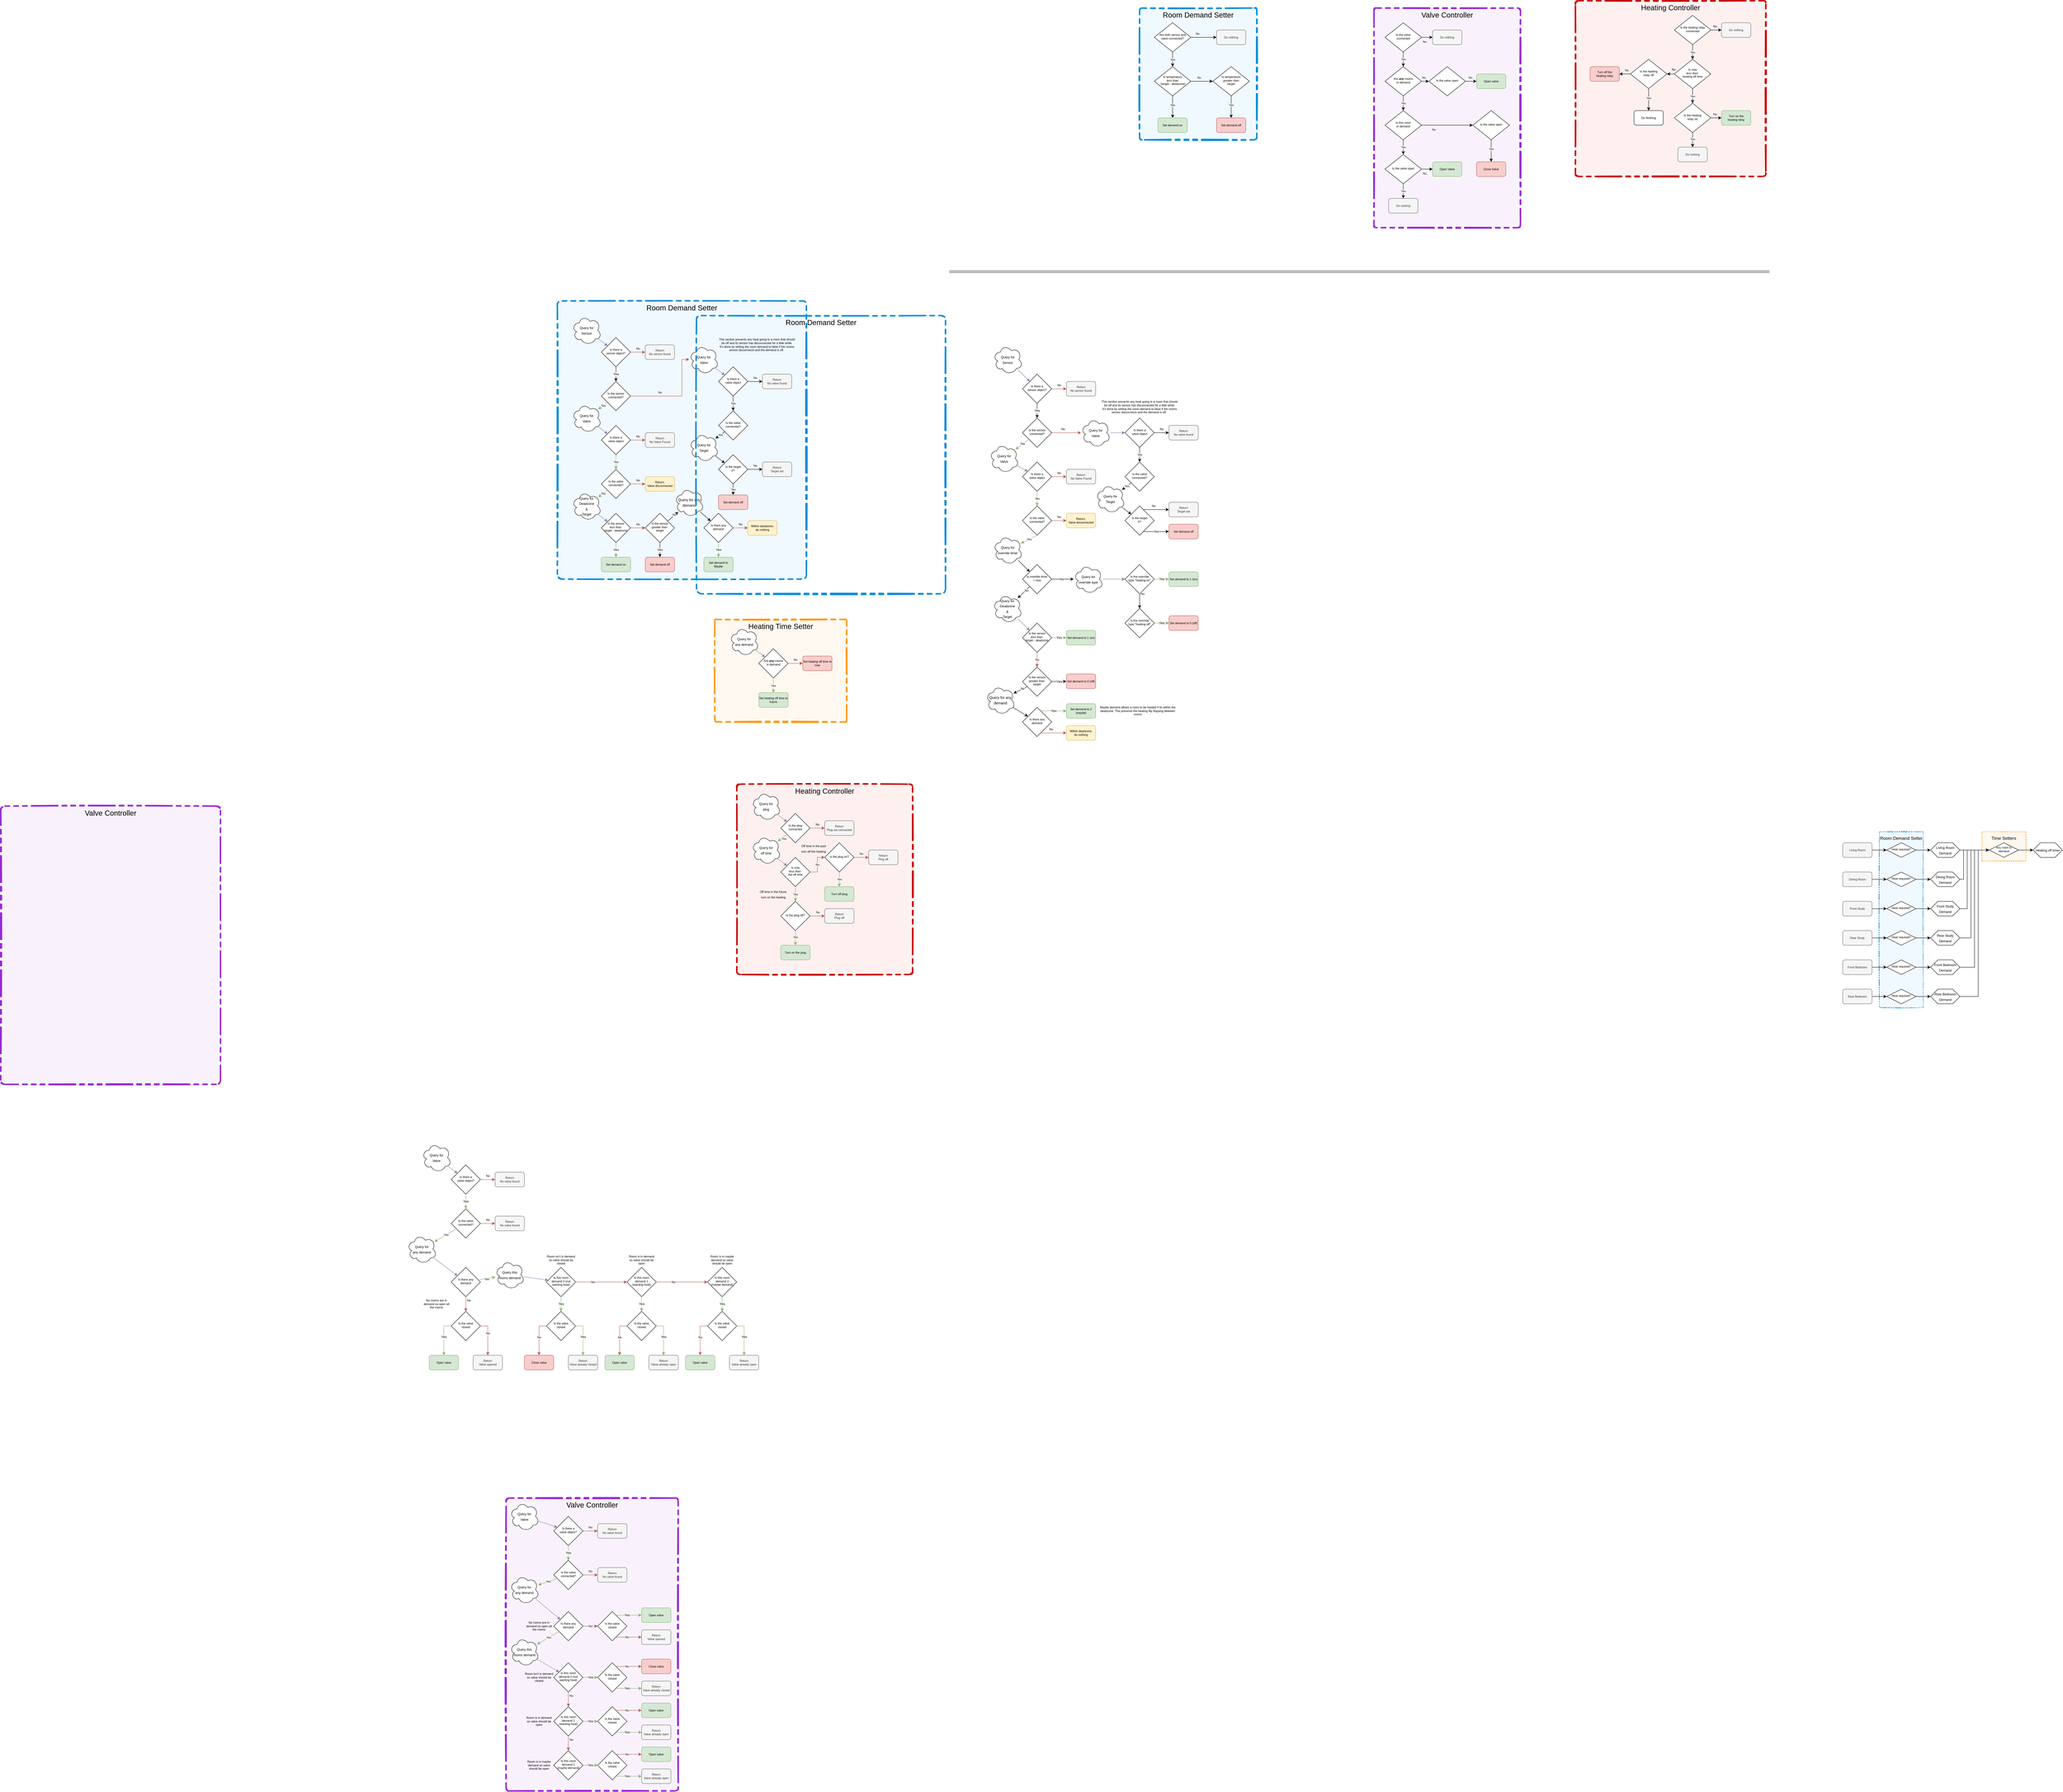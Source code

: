 <mxfile version="20.3.0" type="device"><diagram id="C5RBs43oDa-KdzZeNtuy" name="Page-1"><mxGraphModel dx="7709" dy="4700" grid="1" gridSize="10" guides="1" tooltips="1" connect="1" arrows="1" fold="1" page="0" pageScale="1" pageWidth="827" pageHeight="1169" math="0" shadow="0"><root><mxCell id="WIyWlLk6GJQsqaUBKTNV-0"/><mxCell id="WIyWlLk6GJQsqaUBKTNV-1" parent="WIyWlLk6GJQsqaUBKTNV-0"/><mxCell id="yOzyXZ0_LVfdvLyrjVTS-173" value="&lt;font style=&quot;font-size: 20px&quot;&gt;Valve Controller&lt;br&gt;&lt;/font&gt;" style="whiteSpace=wrap;html=1;rounded=1;arcSize=2;shadow=0;glass=0;dashed=1;comic=0;strokeColor=#992AD3;strokeWidth=4;fillColor=#F9F2FC;fontSize=16;align=center;labelPosition=center;verticalLabelPosition=middle;verticalAlign=top;fontStyle=0;horizontal=1;spacingLeft=0;connectable=0;container=1;collapsible=0;recursiveResize=0;dashPattern=3 3 3 3 3 3 18 3;sketch=1;fillStyle=solid;" vertex="1" parent="WIyWlLk6GJQsqaUBKTNV-1"><mxGeometry x="-2560" y="2480" width="470" height="800" as="geometry"/></mxCell><mxCell id="yOzyXZ0_LVfdvLyrjVTS-174" value="&lt;font style=&quot;font-size: 20px&quot;&gt;Valve Controller&lt;br&gt;&lt;/font&gt;" style="whiteSpace=wrap;html=1;rounded=1;arcSize=2;shadow=0;glass=0;dashed=1;comic=0;strokeColor=#992AD3;strokeWidth=4;fillColor=#F9F2FC;fontSize=16;align=center;labelPosition=center;verticalLabelPosition=middle;verticalAlign=top;fontStyle=0;horizontal=1;spacingLeft=0;connectable=0;container=1;collapsible=0;recursiveResize=0;dashPattern=3 3 3 3 3 3 18 3;sketch=1;fillStyle=solid;" vertex="1" parent="WIyWlLk6GJQsqaUBKTNV-1"><mxGeometry x="-3940" y="590" width="600" height="760" as="geometry"/></mxCell><mxCell id="yOzyXZ0_LVfdvLyrjVTS-175" value="&lt;font&gt;&lt;font style=&quot;font-size: 12px&quot;&gt;Time Setters&lt;/font&gt;&lt;br&gt;&lt;/font&gt;" style="whiteSpace=wrap;html=1;rounded=1;arcSize=2;shadow=0;glass=0;dashed=1;comic=0;strokeColor=#ff9914;strokeWidth=1;fillColor=#fff8f0;fontSize=16;align=center;labelPosition=center;verticalLabelPosition=middle;verticalAlign=top;fontStyle=0;horizontal=1;spacingLeft=0;connectable=0;container=1;collapsible=0;recursiveResize=0;sketch=1;fillStyle=solid;" vertex="1" parent="WIyWlLk6GJQsqaUBKTNV-1"><mxGeometry x="1470" y="660" width="120" height="80" as="geometry"/></mxCell><mxCell id="yOzyXZ0_LVfdvLyrjVTS-176" value="&lt;font style=&quot;font-size: 20px&quot;&gt;Heating Controller&lt;br&gt;&lt;/font&gt;" style="whiteSpace=wrap;html=1;rounded=1;arcSize=2;shadow=0;glass=0;dashed=1;comic=0;strokeColor=#c00;strokeWidth=4;fillColor=#fff0f0;fontSize=16;align=center;labelPosition=center;verticalLabelPosition=middle;verticalAlign=top;fontStyle=0;horizontal=1;spacingLeft=0;connectable=0;container=1;collapsible=0;recursiveResize=0;dashPattern=3 3 3 3 3 3 18 3;sketch=1;fillStyle=solid;" vertex="1" parent="WIyWlLk6GJQsqaUBKTNV-1"><mxGeometry x="360" y="-1610" width="520" height="480" as="geometry"/></mxCell><mxCell id="yOzyXZ0_LVfdvLyrjVTS-177" value="Is now&lt;br&gt;&lt;i&gt;less than&amp;nbsp;&lt;br&gt;&lt;/i&gt;heating off time" style="rhombus;whiteSpace=wrap;html=1;shadow=0;fontFamily=Helvetica;fontSize=8;align=center;strokeWidth=1;spacing=6;spacingTop=-4;" vertex="1" parent="WIyWlLk6GJQsqaUBKTNV-1"><mxGeometry x="630.0" y="-1450" width="100" height="80" as="geometry"/></mxCell><mxCell id="yOzyXZ0_LVfdvLyrjVTS-178" value="Turn on the &lt;br&gt;heating relay" style="rounded=1;whiteSpace=wrap;html=1;fontSize=8;glass=0;strokeWidth=1;shadow=0;fillColor=#d5e8d4;strokeColor=#82b366;" vertex="1" parent="WIyWlLk6GJQsqaUBKTNV-1"><mxGeometry x="758.93" y="-1310" width="80" height="40" as="geometry"/></mxCell><mxCell id="yOzyXZ0_LVfdvLyrjVTS-179" value="Turn off the &lt;br&gt;heating relay" style="rounded=1;whiteSpace=wrap;html=1;fontSize=8;glass=0;strokeWidth=1;shadow=0;fillColor=#f8cecc;strokeColor=#b85450;" vertex="1" parent="WIyWlLk6GJQsqaUBKTNV-1"><mxGeometry x="400" y="-1430" width="80" height="40" as="geometry"/></mxCell><mxCell id="yOzyXZ0_LVfdvLyrjVTS-180" value="" style="endArrow=classic;html=1;rounded=0;fontSize=8;" edge="1" parent="WIyWlLk6GJQsqaUBKTNV-1" source="yOzyXZ0_LVfdvLyrjVTS-190" target="yOzyXZ0_LVfdvLyrjVTS-178"><mxGeometry width="50" height="50" relative="1" as="geometry"><mxPoint x="620" y="-1340" as="sourcePoint"/><mxPoint x="430" y="-1280" as="targetPoint"/></mxGeometry></mxCell><mxCell id="yOzyXZ0_LVfdvLyrjVTS-181" value="No" style="edgeLabel;html=1;align=center;verticalAlign=middle;resizable=0;points=[];fontSize=8;" vertex="1" connectable="0" parent="yOzyXZ0_LVfdvLyrjVTS-180"><mxGeometry x="-0.276" y="-2" relative="1" as="geometry"><mxPoint y="-12" as="offset"/></mxGeometry></mxCell><mxCell id="yOzyXZ0_LVfdvLyrjVTS-182" value="" style="endArrow=classic;html=1;rounded=0;fontSize=8;" edge="1" parent="WIyWlLk6GJQsqaUBKTNV-1" source="yOzyXZ0_LVfdvLyrjVTS-194" target="yOzyXZ0_LVfdvLyrjVTS-179"><mxGeometry width="50" height="50" relative="1" as="geometry"><mxPoint x="1010" y="-1490" as="sourcePoint"/><mxPoint x="840" y="-1360" as="targetPoint"/></mxGeometry></mxCell><mxCell id="yOzyXZ0_LVfdvLyrjVTS-183" value="No" style="edgeLabel;html=1;align=center;verticalAlign=middle;resizable=0;points=[];fontSize=8;" vertex="1" connectable="0" parent="yOzyXZ0_LVfdvLyrjVTS-182"><mxGeometry x="-0.454" y="-1" relative="1" as="geometry"><mxPoint x="-2" y="-9" as="offset"/></mxGeometry></mxCell><mxCell id="yOzyXZ0_LVfdvLyrjVTS-184" value="Is the heating relay connected" style="rhombus;whiteSpace=wrap;html=1;shadow=0;fontFamily=Helvetica;fontSize=8;align=center;strokeWidth=1;spacing=6;spacingTop=-4;" vertex="1" parent="WIyWlLk6GJQsqaUBKTNV-1"><mxGeometry x="630.0" y="-1570" width="100" height="80" as="geometry"/></mxCell><mxCell id="yOzyXZ0_LVfdvLyrjVTS-185" value="Do nothing" style="rounded=1;whiteSpace=wrap;html=1;fontSize=8;glass=0;strokeWidth=1;shadow=0;fillColor=#f5f5f5;fontColor=#333333;strokeColor=#666666;" vertex="1" parent="WIyWlLk6GJQsqaUBKTNV-1"><mxGeometry x="758.93" y="-1550" width="80" height="40" as="geometry"/></mxCell><mxCell id="yOzyXZ0_LVfdvLyrjVTS-186" value="" style="endArrow=classic;html=1;rounded=0;fontSize=8;" edge="1" parent="WIyWlLk6GJQsqaUBKTNV-1" source="yOzyXZ0_LVfdvLyrjVTS-184" target="yOzyXZ0_LVfdvLyrjVTS-185"><mxGeometry width="50" height="50" relative="1" as="geometry"><mxPoint x="790" y="-1530" as="sourcePoint"/><mxPoint x="660" y="-1440" as="targetPoint"/></mxGeometry></mxCell><mxCell id="yOzyXZ0_LVfdvLyrjVTS-187" value="No" style="edgeLabel;html=1;align=center;verticalAlign=middle;resizable=0;points=[];fontSize=8;labelBackgroundColor=none;" vertex="1" connectable="0" parent="yOzyXZ0_LVfdvLyrjVTS-186"><mxGeometry x="-0.454" y="-1" relative="1" as="geometry"><mxPoint x="3" y="-11" as="offset"/></mxGeometry></mxCell><mxCell id="yOzyXZ0_LVfdvLyrjVTS-188" value="" style="endArrow=classic;html=1;rounded=0;fontSize=8;" edge="1" parent="WIyWlLk6GJQsqaUBKTNV-1" source="yOzyXZ0_LVfdvLyrjVTS-184" target="yOzyXZ0_LVfdvLyrjVTS-177"><mxGeometry width="50" height="50" relative="1" as="geometry"><mxPoint x="630.0" y="-1460" as="sourcePoint"/><mxPoint x="630.0" y="-1420" as="targetPoint"/></mxGeometry></mxCell><mxCell id="yOzyXZ0_LVfdvLyrjVTS-189" value="Yes" style="edgeLabel;html=1;align=center;verticalAlign=middle;resizable=0;points=[];fontSize=8;" vertex="1" connectable="0" parent="yOzyXZ0_LVfdvLyrjVTS-188"><mxGeometry x="-0.276" y="-2" relative="1" as="geometry"><mxPoint x="2" y="6" as="offset"/></mxGeometry></mxCell><mxCell id="yOzyXZ0_LVfdvLyrjVTS-190" value="Is the heating &lt;br&gt;relay on" style="rhombus;whiteSpace=wrap;html=1;shadow=0;fontFamily=Helvetica;fontSize=8;align=center;strokeWidth=1;spacing=6;spacingTop=-4;" vertex="1" parent="WIyWlLk6GJQsqaUBKTNV-1"><mxGeometry x="630.0" y="-1330" width="100" height="80" as="geometry"/></mxCell><mxCell id="yOzyXZ0_LVfdvLyrjVTS-191" value="" style="endArrow=classic;html=1;rounded=0;fontSize=8;" edge="1" parent="WIyWlLk6GJQsqaUBKTNV-1" source="yOzyXZ0_LVfdvLyrjVTS-190" target="yOzyXZ0_LVfdvLyrjVTS-193"><mxGeometry width="50" height="50" relative="1" as="geometry"><mxPoint x="820.0" y="-1260" as="sourcePoint"/><mxPoint x="820" y="-1220" as="targetPoint"/></mxGeometry></mxCell><mxCell id="yOzyXZ0_LVfdvLyrjVTS-192" value="Yes" style="edgeLabel;html=1;align=center;verticalAlign=middle;resizable=0;points=[];fontSize=8;" vertex="1" connectable="0" parent="yOzyXZ0_LVfdvLyrjVTS-191"><mxGeometry x="-0.276" y="-2" relative="1" as="geometry"><mxPoint x="2" y="3" as="offset"/></mxGeometry></mxCell><mxCell id="yOzyXZ0_LVfdvLyrjVTS-193" value="Do nothing" style="rounded=1;whiteSpace=wrap;html=1;fontSize=8;glass=0;strokeWidth=1;shadow=0;fillColor=#f5f5f5;fontColor=#333333;strokeColor=#666666;" vertex="1" parent="WIyWlLk6GJQsqaUBKTNV-1"><mxGeometry x="640" y="-1210" width="80" height="40" as="geometry"/></mxCell><mxCell id="yOzyXZ0_LVfdvLyrjVTS-194" value="Is the heating &lt;br&gt;relay off" style="rhombus;whiteSpace=wrap;html=1;shadow=0;fontFamily=Helvetica;fontSize=8;align=center;strokeWidth=1;spacing=6;spacingTop=-4;" vertex="1" parent="WIyWlLk6GJQsqaUBKTNV-1"><mxGeometry x="510" y="-1450" width="100" height="80" as="geometry"/></mxCell><mxCell id="yOzyXZ0_LVfdvLyrjVTS-195" value="" style="endArrow=classic;html=1;rounded=0;fontSize=8;" edge="1" parent="WIyWlLk6GJQsqaUBKTNV-1" source="yOzyXZ0_LVfdvLyrjVTS-177" target="yOzyXZ0_LVfdvLyrjVTS-194"><mxGeometry width="50" height="50" relative="1" as="geometry"><mxPoint x="768.93" y="-1460" as="sourcePoint"/><mxPoint x="800" y="-1460" as="targetPoint"/></mxGeometry></mxCell><mxCell id="yOzyXZ0_LVfdvLyrjVTS-196" value="No" style="edgeLabel;html=1;align=center;verticalAlign=middle;resizable=0;points=[];fontSize=8;labelBackgroundColor=none;" vertex="1" connectable="0" parent="yOzyXZ0_LVfdvLyrjVTS-195"><mxGeometry x="-0.454" y="-1" relative="1" as="geometry"><mxPoint x="3" y="-11" as="offset"/></mxGeometry></mxCell><mxCell id="yOzyXZ0_LVfdvLyrjVTS-197" value="Do Nothing" style="rounded=1;whiteSpace=wrap;html=1;fontSize=8;glass=0;strokeWidth=1;shadow=0;" vertex="1" parent="WIyWlLk6GJQsqaUBKTNV-1"><mxGeometry x="520" y="-1310" width="80" height="40" as="geometry"/></mxCell><mxCell id="yOzyXZ0_LVfdvLyrjVTS-198" value="" style="endArrow=classic;html=1;rounded=0;fontSize=8;" edge="1" parent="WIyWlLk6GJQsqaUBKTNV-1" source="yOzyXZ0_LVfdvLyrjVTS-194" target="yOzyXZ0_LVfdvLyrjVTS-197"><mxGeometry width="50" height="50" relative="1" as="geometry"><mxPoint x="510.0" y="-1380" as="sourcePoint"/><mxPoint x="451.07" y="-1380" as="targetPoint"/></mxGeometry></mxCell><mxCell id="yOzyXZ0_LVfdvLyrjVTS-199" value="Yes" style="edgeLabel;html=1;align=center;verticalAlign=middle;resizable=0;points=[];fontSize=8;" vertex="1" connectable="0" parent="yOzyXZ0_LVfdvLyrjVTS-198"><mxGeometry x="-0.454" y="-1" relative="1" as="geometry"><mxPoint x="1" y="9" as="offset"/></mxGeometry></mxCell><mxCell id="yOzyXZ0_LVfdvLyrjVTS-200" value="" style="endArrow=classic;html=1;rounded=0;fontSize=8;" edge="1" parent="WIyWlLk6GJQsqaUBKTNV-1" source="yOzyXZ0_LVfdvLyrjVTS-177" target="yOzyXZ0_LVfdvLyrjVTS-190"><mxGeometry width="50" height="50" relative="1" as="geometry"><mxPoint x="718.93" y="-1250" as="sourcePoint"/><mxPoint x="728.93" y="-1310" as="targetPoint"/></mxGeometry></mxCell><mxCell id="yOzyXZ0_LVfdvLyrjVTS-201" value="Yes" style="edgeLabel;html=1;align=center;verticalAlign=middle;resizable=0;points=[];fontSize=8;" vertex="1" connectable="0" parent="yOzyXZ0_LVfdvLyrjVTS-200"><mxGeometry x="-0.276" y="-2" relative="1" as="geometry"><mxPoint x="2" y="6" as="offset"/></mxGeometry></mxCell><mxCell id="yOzyXZ0_LVfdvLyrjVTS-202" value="&lt;font&gt;&lt;font style=&quot;font-size: 12px&quot;&gt;Room Demand Setter&lt;/font&gt;&lt;br&gt;&lt;/font&gt;" style="whiteSpace=wrap;html=1;rounded=1;arcSize=2;shadow=0;glass=0;dashed=1;comic=0;strokeColor=#078DDB;strokeWidth=1;fillColor=#f0f9ff;fontSize=16;align=center;labelPosition=center;verticalLabelPosition=middle;verticalAlign=top;fontStyle=0;horizontal=1;spacingLeft=0;connectable=0;container=1;collapsible=0;recursiveResize=0;dashPattern=3 3 3 3 3 3 18 3;sketch=1;fillStyle=solid;" vertex="1" parent="WIyWlLk6GJQsqaUBKTNV-1"><mxGeometry x="1190" y="660" width="120" height="480" as="geometry"/></mxCell><mxCell id="yOzyXZ0_LVfdvLyrjVTS-203" value="" style="edgeStyle=orthogonalEdgeStyle;rounded=0;orthogonalLoop=1;jettySize=auto;html=1;fontSize=9;" edge="1" parent="WIyWlLk6GJQsqaUBKTNV-1" source="yOzyXZ0_LVfdvLyrjVTS-204" target="yOzyXZ0_LVfdvLyrjVTS-217"><mxGeometry relative="1" as="geometry"/></mxCell><mxCell id="yOzyXZ0_LVfdvLyrjVTS-204" value="Living Room" style="rounded=1;whiteSpace=wrap;html=1;fontSize=8;glass=0;strokeWidth=1;shadow=0;fillColor=#f5f5f5;fontColor=#333333;strokeColor=#666666;" vertex="1" parent="WIyWlLk6GJQsqaUBKTNV-1"><mxGeometry x="1090" y="690" width="80" height="40" as="geometry"/></mxCell><mxCell id="yOzyXZ0_LVfdvLyrjVTS-205" value="" style="edgeStyle=orthogonalEdgeStyle;rounded=0;orthogonalLoop=1;jettySize=auto;html=1;fontSize=9;" edge="1" parent="WIyWlLk6GJQsqaUBKTNV-1" source="yOzyXZ0_LVfdvLyrjVTS-206" target="yOzyXZ0_LVfdvLyrjVTS-220"><mxGeometry relative="1" as="geometry"/></mxCell><mxCell id="yOzyXZ0_LVfdvLyrjVTS-206" value="Dining Room" style="rounded=1;whiteSpace=wrap;html=1;fontSize=8;glass=0;strokeWidth=1;shadow=0;fillColor=#f5f5f5;fontColor=#333333;strokeColor=#666666;" vertex="1" parent="WIyWlLk6GJQsqaUBKTNV-1"><mxGeometry x="1090" y="770" width="80" height="40" as="geometry"/></mxCell><mxCell id="yOzyXZ0_LVfdvLyrjVTS-207" value="" style="edgeStyle=orthogonalEdgeStyle;rounded=0;orthogonalLoop=1;jettySize=auto;html=1;fontSize=9;" edge="1" parent="WIyWlLk6GJQsqaUBKTNV-1" source="yOzyXZ0_LVfdvLyrjVTS-208" target="yOzyXZ0_LVfdvLyrjVTS-223"><mxGeometry relative="1" as="geometry"/></mxCell><mxCell id="yOzyXZ0_LVfdvLyrjVTS-208" value="Front Study" style="rounded=1;whiteSpace=wrap;html=1;fontSize=8;glass=0;strokeWidth=1;shadow=0;fillColor=#f5f5f5;fontColor=#333333;strokeColor=#666666;" vertex="1" parent="WIyWlLk6GJQsqaUBKTNV-1"><mxGeometry x="1090" y="850" width="80" height="40" as="geometry"/></mxCell><mxCell id="yOzyXZ0_LVfdvLyrjVTS-209" value="" style="edgeStyle=orthogonalEdgeStyle;rounded=0;orthogonalLoop=1;jettySize=auto;html=1;fontSize=9;" edge="1" parent="WIyWlLk6GJQsqaUBKTNV-1" source="yOzyXZ0_LVfdvLyrjVTS-210" target="yOzyXZ0_LVfdvLyrjVTS-226"><mxGeometry relative="1" as="geometry"/></mxCell><mxCell id="yOzyXZ0_LVfdvLyrjVTS-210" value="Rear Study" style="rounded=1;whiteSpace=wrap;html=1;fontSize=8;glass=0;strokeWidth=1;shadow=0;fillColor=#f5f5f5;fontColor=#333333;strokeColor=#666666;" vertex="1" parent="WIyWlLk6GJQsqaUBKTNV-1"><mxGeometry x="1090" y="930" width="80" height="40" as="geometry"/></mxCell><mxCell id="yOzyXZ0_LVfdvLyrjVTS-211" value="" style="edgeStyle=orthogonalEdgeStyle;rounded=0;orthogonalLoop=1;jettySize=auto;html=1;fontSize=9;" edge="1" parent="WIyWlLk6GJQsqaUBKTNV-1" source="yOzyXZ0_LVfdvLyrjVTS-212" target="yOzyXZ0_LVfdvLyrjVTS-229"><mxGeometry relative="1" as="geometry"/></mxCell><mxCell id="yOzyXZ0_LVfdvLyrjVTS-212" value="Front Bedroom" style="rounded=1;whiteSpace=wrap;html=1;fontSize=8;glass=0;strokeWidth=1;shadow=0;fillColor=#f5f5f5;fontColor=#333333;strokeColor=#666666;" vertex="1" parent="WIyWlLk6GJQsqaUBKTNV-1"><mxGeometry x="1090" y="1010" width="80" height="40" as="geometry"/></mxCell><mxCell id="yOzyXZ0_LVfdvLyrjVTS-213" value="" style="edgeStyle=orthogonalEdgeStyle;rounded=0;orthogonalLoop=1;jettySize=auto;html=1;fontSize=9;" edge="1" parent="WIyWlLk6GJQsqaUBKTNV-1" source="yOzyXZ0_LVfdvLyrjVTS-214" target="yOzyXZ0_LVfdvLyrjVTS-232"><mxGeometry relative="1" as="geometry"/></mxCell><mxCell id="yOzyXZ0_LVfdvLyrjVTS-214" value="Rear Bedroom" style="rounded=1;whiteSpace=wrap;html=1;fontSize=8;glass=0;strokeWidth=1;shadow=0;fillColor=#f5f5f5;fontColor=#333333;strokeColor=#666666;" vertex="1" parent="WIyWlLk6GJQsqaUBKTNV-1"><mxGeometry x="1090" y="1090" width="80" height="40" as="geometry"/></mxCell><mxCell id="yOzyXZ0_LVfdvLyrjVTS-215" value="&lt;font style=&quot;font-size: 9px&quot;&gt;Living Room Demand&lt;/font&gt;" style="shape=hexagon;perimeter=hexagonPerimeter2;whiteSpace=wrap;html=1;fixedSize=1;" vertex="1" parent="WIyWlLk6GJQsqaUBKTNV-1"><mxGeometry x="1330" y="690" width="80" height="40" as="geometry"/></mxCell><mxCell id="yOzyXZ0_LVfdvLyrjVTS-216" value="" style="edgeStyle=orthogonalEdgeStyle;rounded=0;orthogonalLoop=1;jettySize=auto;html=1;fontSize=9;" edge="1" parent="WIyWlLk6GJQsqaUBKTNV-1" source="yOzyXZ0_LVfdvLyrjVTS-217" target="yOzyXZ0_LVfdvLyrjVTS-215"><mxGeometry relative="1" as="geometry"/></mxCell><mxCell id="yOzyXZ0_LVfdvLyrjVTS-217" value="Heat required?" style="rhombus;whiteSpace=wrap;html=1;shadow=0;fontFamily=Helvetica;fontSize=8;align=center;strokeWidth=1;spacing=6;spacingTop=-4;" vertex="1" parent="WIyWlLk6GJQsqaUBKTNV-1"><mxGeometry x="1210" y="690" width="80" height="40" as="geometry"/></mxCell><mxCell id="yOzyXZ0_LVfdvLyrjVTS-218" value="&lt;font style=&quot;font-size: 9px&quot;&gt;Dining Room Demand&lt;/font&gt;" style="shape=hexagon;perimeter=hexagonPerimeter2;whiteSpace=wrap;html=1;fixedSize=1;" vertex="1" parent="WIyWlLk6GJQsqaUBKTNV-1"><mxGeometry x="1330" y="770" width="80" height="40" as="geometry"/></mxCell><mxCell id="yOzyXZ0_LVfdvLyrjVTS-219" value="" style="edgeStyle=orthogonalEdgeStyle;rounded=0;orthogonalLoop=1;jettySize=auto;html=1;fontSize=9;" edge="1" parent="WIyWlLk6GJQsqaUBKTNV-1" source="yOzyXZ0_LVfdvLyrjVTS-220" target="yOzyXZ0_LVfdvLyrjVTS-218"><mxGeometry relative="1" as="geometry"/></mxCell><mxCell id="yOzyXZ0_LVfdvLyrjVTS-220" value="Heat required?" style="rhombus;whiteSpace=wrap;html=1;shadow=0;fontFamily=Helvetica;fontSize=8;align=center;strokeWidth=1;spacing=6;spacingTop=-4;" vertex="1" parent="WIyWlLk6GJQsqaUBKTNV-1"><mxGeometry x="1210" y="770" width="80" height="40" as="geometry"/></mxCell><mxCell id="yOzyXZ0_LVfdvLyrjVTS-221" value="&lt;font style=&quot;font-size: 9px&quot;&gt;Front Study Demand&lt;/font&gt;" style="shape=hexagon;perimeter=hexagonPerimeter2;whiteSpace=wrap;html=1;fixedSize=1;" vertex="1" parent="WIyWlLk6GJQsqaUBKTNV-1"><mxGeometry x="1330" y="850" width="80" height="40" as="geometry"/></mxCell><mxCell id="yOzyXZ0_LVfdvLyrjVTS-222" value="" style="edgeStyle=orthogonalEdgeStyle;rounded=0;orthogonalLoop=1;jettySize=auto;html=1;fontSize=9;" edge="1" parent="WIyWlLk6GJQsqaUBKTNV-1" source="yOzyXZ0_LVfdvLyrjVTS-223" target="yOzyXZ0_LVfdvLyrjVTS-221"><mxGeometry relative="1" as="geometry"/></mxCell><mxCell id="yOzyXZ0_LVfdvLyrjVTS-223" value="Heat required?" style="rhombus;whiteSpace=wrap;html=1;shadow=0;fontFamily=Helvetica;fontSize=8;align=center;strokeWidth=1;spacing=6;spacingTop=-4;" vertex="1" parent="WIyWlLk6GJQsqaUBKTNV-1"><mxGeometry x="1210" y="850" width="80" height="40" as="geometry"/></mxCell><mxCell id="yOzyXZ0_LVfdvLyrjVTS-224" value="&lt;font style=&quot;font-size: 9px&quot;&gt;Rear Study Demand&lt;/font&gt;" style="shape=hexagon;perimeter=hexagonPerimeter2;whiteSpace=wrap;html=1;fixedSize=1;" vertex="1" parent="WIyWlLk6GJQsqaUBKTNV-1"><mxGeometry x="1330" y="930" width="80" height="40" as="geometry"/></mxCell><mxCell id="yOzyXZ0_LVfdvLyrjVTS-225" value="" style="edgeStyle=orthogonalEdgeStyle;rounded=0;orthogonalLoop=1;jettySize=auto;html=1;fontSize=9;" edge="1" parent="WIyWlLk6GJQsqaUBKTNV-1" source="yOzyXZ0_LVfdvLyrjVTS-226" target="yOzyXZ0_LVfdvLyrjVTS-224"><mxGeometry relative="1" as="geometry"/></mxCell><mxCell id="yOzyXZ0_LVfdvLyrjVTS-226" value="Heat required?" style="rhombus;whiteSpace=wrap;html=1;shadow=0;fontFamily=Helvetica;fontSize=8;align=center;strokeWidth=1;spacing=6;spacingTop=-4;" vertex="1" parent="WIyWlLk6GJQsqaUBKTNV-1"><mxGeometry x="1210" y="930" width="80" height="40" as="geometry"/></mxCell><mxCell id="yOzyXZ0_LVfdvLyrjVTS-227" value="&lt;font style=&quot;font-size: 9px&quot;&gt;Front Bedroom Demand&lt;/font&gt;" style="shape=hexagon;perimeter=hexagonPerimeter2;whiteSpace=wrap;html=1;fixedSize=1;" vertex="1" parent="WIyWlLk6GJQsqaUBKTNV-1"><mxGeometry x="1330" y="1010" width="80" height="40" as="geometry"/></mxCell><mxCell id="yOzyXZ0_LVfdvLyrjVTS-228" value="" style="edgeStyle=orthogonalEdgeStyle;rounded=0;orthogonalLoop=1;jettySize=auto;html=1;fontSize=9;" edge="1" parent="WIyWlLk6GJQsqaUBKTNV-1" source="yOzyXZ0_LVfdvLyrjVTS-229" target="yOzyXZ0_LVfdvLyrjVTS-227"><mxGeometry relative="1" as="geometry"/></mxCell><mxCell id="yOzyXZ0_LVfdvLyrjVTS-229" value="Heat required?" style="rhombus;whiteSpace=wrap;html=1;shadow=0;fontFamily=Helvetica;fontSize=8;align=center;strokeWidth=1;spacing=6;spacingTop=-4;" vertex="1" parent="WIyWlLk6GJQsqaUBKTNV-1"><mxGeometry x="1210" y="1010" width="80" height="40" as="geometry"/></mxCell><mxCell id="yOzyXZ0_LVfdvLyrjVTS-230" value="&lt;font style=&quot;font-size: 9px&quot;&gt;Rear Bedroom Demand&lt;/font&gt;" style="shape=hexagon;perimeter=hexagonPerimeter2;whiteSpace=wrap;html=1;fixedSize=1;" vertex="1" parent="WIyWlLk6GJQsqaUBKTNV-1"><mxGeometry x="1330" y="1090" width="80" height="40" as="geometry"/></mxCell><mxCell id="yOzyXZ0_LVfdvLyrjVTS-231" value="" style="edgeStyle=orthogonalEdgeStyle;rounded=0;orthogonalLoop=1;jettySize=auto;html=1;fontSize=9;" edge="1" parent="WIyWlLk6GJQsqaUBKTNV-1" source="yOzyXZ0_LVfdvLyrjVTS-232" target="yOzyXZ0_LVfdvLyrjVTS-230"><mxGeometry relative="1" as="geometry"/></mxCell><mxCell id="yOzyXZ0_LVfdvLyrjVTS-232" value="Heat required?" style="rhombus;whiteSpace=wrap;html=1;shadow=0;fontFamily=Helvetica;fontSize=8;align=center;strokeWidth=1;spacing=6;spacingTop=-4;" vertex="1" parent="WIyWlLk6GJQsqaUBKTNV-1"><mxGeometry x="1210" y="1090" width="80" height="40" as="geometry"/></mxCell><mxCell id="yOzyXZ0_LVfdvLyrjVTS-233" value="" style="edgeStyle=orthogonalEdgeStyle;rounded=0;orthogonalLoop=1;jettySize=auto;html=1;fontSize=12;" edge="1" parent="WIyWlLk6GJQsqaUBKTNV-1" source="yOzyXZ0_LVfdvLyrjVTS-234" target="yOzyXZ0_LVfdvLyrjVTS-241"><mxGeometry relative="1" as="geometry"/></mxCell><mxCell id="yOzyXZ0_LVfdvLyrjVTS-234" value="Any room in demand" style="rhombus;whiteSpace=wrap;html=1;shadow=0;fontFamily=Helvetica;fontSize=8;align=center;strokeWidth=1;spacing=6;spacingTop=-4;" vertex="1" parent="WIyWlLk6GJQsqaUBKTNV-1"><mxGeometry x="1490" y="690" width="80" height="40" as="geometry"/></mxCell><mxCell id="yOzyXZ0_LVfdvLyrjVTS-235" value="" style="endArrow=classic;html=1;rounded=0;fontSize=9;" edge="1" parent="WIyWlLk6GJQsqaUBKTNV-1" source="yOzyXZ0_LVfdvLyrjVTS-215" target="yOzyXZ0_LVfdvLyrjVTS-234"><mxGeometry width="50" height="50" relative="1" as="geometry"><mxPoint x="1490" y="780" as="sourcePoint"/><mxPoint x="1540" y="730" as="targetPoint"/></mxGeometry></mxCell><mxCell id="yOzyXZ0_LVfdvLyrjVTS-236" value="" style="endArrow=classic;html=1;rounded=0;fontSize=9;" edge="1" parent="WIyWlLk6GJQsqaUBKTNV-1" source="yOzyXZ0_LVfdvLyrjVTS-218" target="yOzyXZ0_LVfdvLyrjVTS-234"><mxGeometry width="50" height="50" relative="1" as="geometry"><mxPoint x="1420" y="720" as="sourcePoint"/><mxPoint x="1620" y="720" as="targetPoint"/><Array as="points"><mxPoint x="1420" y="790"/><mxPoint x="1420" y="710"/></Array></mxGeometry></mxCell><mxCell id="yOzyXZ0_LVfdvLyrjVTS-237" value="" style="endArrow=classic;html=1;rounded=0;fontSize=9;" edge="1" parent="WIyWlLk6GJQsqaUBKTNV-1" source="yOzyXZ0_LVfdvLyrjVTS-221" target="yOzyXZ0_LVfdvLyrjVTS-234"><mxGeometry width="50" height="50" relative="1" as="geometry"><mxPoint x="1411.111" y="791.111" as="sourcePoint"/><mxPoint x="1634.545" y="727.273" as="targetPoint"/><Array as="points"><mxPoint x="1430" y="870"/><mxPoint x="1430" y="710"/></Array></mxGeometry></mxCell><mxCell id="yOzyXZ0_LVfdvLyrjVTS-238" value="" style="endArrow=classic;html=1;rounded=0;fontSize=9;" edge="1" parent="WIyWlLk6GJQsqaUBKTNV-1" source="yOzyXZ0_LVfdvLyrjVTS-224" target="yOzyXZ0_LVfdvLyrjVTS-234"><mxGeometry width="50" height="50" relative="1" as="geometry"><mxPoint x="1405.455" y="865.455" as="sourcePoint"/><mxPoint x="1641.333" y="730.667" as="targetPoint"/><Array as="points"><mxPoint x="1440" y="950"/><mxPoint x="1440" y="710"/></Array></mxGeometry></mxCell><mxCell id="yOzyXZ0_LVfdvLyrjVTS-239" value="" style="endArrow=classic;html=1;rounded=0;fontSize=9;" edge="1" parent="WIyWlLk6GJQsqaUBKTNV-1" source="yOzyXZ0_LVfdvLyrjVTS-227" target="yOzyXZ0_LVfdvLyrjVTS-234"><mxGeometry width="50" height="50" relative="1" as="geometry"><mxPoint x="1401.538" y="941.538" as="sourcePoint"/><mxPoint x="1645.263" y="732.632" as="targetPoint"/><Array as="points"><mxPoint x="1450" y="1030"/><mxPoint x="1450" y="710"/></Array></mxGeometry></mxCell><mxCell id="yOzyXZ0_LVfdvLyrjVTS-240" value="" style="endArrow=classic;html=1;rounded=0;fontSize=9;" edge="1" parent="WIyWlLk6GJQsqaUBKTNV-1" source="yOzyXZ0_LVfdvLyrjVTS-230" target="yOzyXZ0_LVfdvLyrjVTS-234"><mxGeometry width="50" height="50" relative="1" as="geometry"><mxPoint x="1397.5" y="1020" as="sourcePoint"/><mxPoint x="1647.826" y="733.913" as="targetPoint"/><Array as="points"><mxPoint x="1460" y="1110"/><mxPoint x="1460" y="710"/></Array></mxGeometry></mxCell><mxCell id="yOzyXZ0_LVfdvLyrjVTS-241" value="&lt;font style=&quot;font-size: 9px&quot;&gt;Heating off timer&lt;/font&gt;" style="shape=hexagon;perimeter=hexagonPerimeter2;whiteSpace=wrap;html=1;fixedSize=1;" vertex="1" parent="WIyWlLk6GJQsqaUBKTNV-1"><mxGeometry x="1610" y="690" width="80" height="40" as="geometry"/></mxCell><mxCell id="yOzyXZ0_LVfdvLyrjVTS-242" value="" style="group" vertex="1" connectable="0" parent="WIyWlLk6GJQsqaUBKTNV-1"><mxGeometry x="-830" y="-1590" width="320" height="360" as="geometry"/></mxCell><mxCell id="yOzyXZ0_LVfdvLyrjVTS-243" value="&lt;font style=&quot;font-size: 20px&quot;&gt;Room Demand Setter&lt;br&gt;&lt;/font&gt;" style="whiteSpace=wrap;html=1;rounded=1;arcSize=2;shadow=0;glass=0;dashed=1;comic=0;strokeColor=#078DDB;strokeWidth=4;fillColor=#f0f9ff;fontSize=16;align=center;labelPosition=center;verticalLabelPosition=middle;verticalAlign=top;fontStyle=0;horizontal=1;spacingLeft=0;connectable=0;container=0;collapsible=0;recursiveResize=0;dashPattern=3 3 3 3 3 3 18 3;sketch=1;fillStyle=solid;" vertex="1" parent="yOzyXZ0_LVfdvLyrjVTS-242"><mxGeometry width="320" height="360" as="geometry"/></mxCell><mxCell id="yOzyXZ0_LVfdvLyrjVTS-244" value="Are both sensor and valve connected?" style="rhombus;whiteSpace=wrap;html=1;shadow=0;fontFamily=Helvetica;fontSize=8;align=center;strokeWidth=1;spacing=6;spacingTop=-4;" vertex="1" parent="yOzyXZ0_LVfdvLyrjVTS-242"><mxGeometry x="40" y="40" width="100" height="80" as="geometry"/></mxCell><mxCell id="yOzyXZ0_LVfdvLyrjVTS-245" value="Is temperature &lt;br&gt;&lt;i&gt;less than&lt;/i&gt;&lt;br&gt;&amp;nbsp;(target - deadzone)" style="rhombus;whiteSpace=wrap;html=1;shadow=0;fontFamily=Helvetica;fontSize=8;align=center;strokeWidth=1;spacing=6;spacingTop=-4;" vertex="1" parent="yOzyXZ0_LVfdvLyrjVTS-242"><mxGeometry x="40" y="160" width="100" height="80" as="geometry"/></mxCell><mxCell id="yOzyXZ0_LVfdvLyrjVTS-246" value="" style="endArrow=classic;html=1;rounded=0;fontSize=8;exitX=0.5;exitY=1;exitDx=0;exitDy=0;entryX=0.5;entryY=0;entryDx=0;entryDy=0;" edge="1" parent="yOzyXZ0_LVfdvLyrjVTS-242" source="yOzyXZ0_LVfdvLyrjVTS-244" target="yOzyXZ0_LVfdvLyrjVTS-245"><mxGeometry width="50" height="50" relative="1" as="geometry"><mxPoint x="-100" y="250" as="sourcePoint"/><mxPoint x="-50" y="200" as="targetPoint"/></mxGeometry></mxCell><mxCell id="yOzyXZ0_LVfdvLyrjVTS-247" value="Yes" style="edgeLabel;html=1;align=center;verticalAlign=middle;resizable=0;points=[];fontSize=8;" vertex="1" connectable="0" parent="yOzyXZ0_LVfdvLyrjVTS-246"><mxGeometry x="-0.276" y="-2" relative="1" as="geometry"><mxPoint x="2" y="6" as="offset"/></mxGeometry></mxCell><mxCell id="yOzyXZ0_LVfdvLyrjVTS-248" value="Do nothing" style="rounded=1;whiteSpace=wrap;html=1;fontSize=8;glass=0;strokeWidth=1;shadow=0;fillColor=#f5f5f5;fontColor=#333333;strokeColor=#666666;" vertex="1" parent="yOzyXZ0_LVfdvLyrjVTS-242"><mxGeometry x="210" y="60" width="80" height="40" as="geometry"/></mxCell><mxCell id="yOzyXZ0_LVfdvLyrjVTS-249" value="" style="endArrow=classic;html=1;rounded=0;fontSize=8;" edge="1" parent="yOzyXZ0_LVfdvLyrjVTS-242" source="yOzyXZ0_LVfdvLyrjVTS-244" target="yOzyXZ0_LVfdvLyrjVTS-248"><mxGeometry width="50" height="50" relative="1" as="geometry"><mxPoint x="-40" y="220" as="sourcePoint"/><mxPoint x="10" y="170" as="targetPoint"/></mxGeometry></mxCell><mxCell id="yOzyXZ0_LVfdvLyrjVTS-250" value="No" style="edgeLabel;html=1;align=center;verticalAlign=middle;resizable=0;points=[];fontSize=8;" vertex="1" connectable="0" parent="yOzyXZ0_LVfdvLyrjVTS-249"><mxGeometry x="-0.454" y="-1" relative="1" as="geometry"><mxPoint x="-1" y="-11" as="offset"/></mxGeometry></mxCell><mxCell id="yOzyXZ0_LVfdvLyrjVTS-251" value="Is temperature &lt;br&gt;&lt;div&gt;&lt;span&gt;&lt;i&gt;greater than&lt;/i&gt;&lt;/span&gt;&lt;/div&gt;target" style="rhombus;whiteSpace=wrap;html=1;shadow=0;fontFamily=Helvetica;fontSize=8;align=center;strokeWidth=1;spacing=6;spacingTop=-4;" vertex="1" parent="yOzyXZ0_LVfdvLyrjVTS-242"><mxGeometry x="200" y="160" width="100" height="80" as="geometry"/></mxCell><mxCell id="yOzyXZ0_LVfdvLyrjVTS-252" value="" style="endArrow=classic;html=1;rounded=0;fontSize=8;" edge="1" parent="yOzyXZ0_LVfdvLyrjVTS-242" source="yOzyXZ0_LVfdvLyrjVTS-245" target="yOzyXZ0_LVfdvLyrjVTS-251"><mxGeometry width="50" height="50" relative="1" as="geometry"><mxPoint x="-40" y="300" as="sourcePoint"/><mxPoint x="10" y="250" as="targetPoint"/></mxGeometry></mxCell><mxCell id="yOzyXZ0_LVfdvLyrjVTS-253" value="No" style="edgeLabel;html=1;align=center;verticalAlign=middle;resizable=0;points=[];fontSize=8;" vertex="1" connectable="0" parent="yOzyXZ0_LVfdvLyrjVTS-252"><mxGeometry x="-0.252" y="-3" relative="1" as="geometry"><mxPoint x="-1" y="-13" as="offset"/></mxGeometry></mxCell><mxCell id="yOzyXZ0_LVfdvLyrjVTS-254" value="" style="endArrow=classic;html=1;rounded=0;fontSize=8;" edge="1" parent="yOzyXZ0_LVfdvLyrjVTS-242" source="yOzyXZ0_LVfdvLyrjVTS-251" target="yOzyXZ0_LVfdvLyrjVTS-256"><mxGeometry width="50" height="50" relative="1" as="geometry"><mxPoint x="180" y="310" as="sourcePoint"/><mxPoint x="210" y="310" as="targetPoint"/></mxGeometry></mxCell><mxCell id="yOzyXZ0_LVfdvLyrjVTS-255" value="Yes" style="edgeLabel;html=1;align=center;verticalAlign=middle;resizable=0;points=[];fontSize=8;" vertex="1" connectable="0" parent="yOzyXZ0_LVfdvLyrjVTS-254"><mxGeometry x="-0.549" y="-1" relative="1" as="geometry"><mxPoint x="1" y="11" as="offset"/></mxGeometry></mxCell><mxCell id="yOzyXZ0_LVfdvLyrjVTS-256" value="Set demand off" style="rounded=1;whiteSpace=wrap;html=1;fontSize=8;glass=0;strokeWidth=1;shadow=0;fillColor=#f8cecc;strokeColor=#b85450;" vertex="1" parent="yOzyXZ0_LVfdvLyrjVTS-242"><mxGeometry x="210" y="300" width="80" height="40" as="geometry"/></mxCell><mxCell id="yOzyXZ0_LVfdvLyrjVTS-257" value="" style="endArrow=classic;html=1;rounded=0;fontSize=8;" edge="1" parent="yOzyXZ0_LVfdvLyrjVTS-242" source="yOzyXZ0_LVfdvLyrjVTS-245" target="yOzyXZ0_LVfdvLyrjVTS-259"><mxGeometry width="50" height="50" relative="1" as="geometry"><mxPoint x="90" y="360" as="sourcePoint"/><mxPoint x="140" y="400" as="targetPoint"/></mxGeometry></mxCell><mxCell id="yOzyXZ0_LVfdvLyrjVTS-258" value="Yes" style="edgeLabel;html=1;align=center;verticalAlign=middle;resizable=0;points=[];fontSize=8;" vertex="1" connectable="0" parent="yOzyXZ0_LVfdvLyrjVTS-257"><mxGeometry x="-0.549" y="-1" relative="1" as="geometry"><mxPoint x="1" y="11" as="offset"/></mxGeometry></mxCell><mxCell id="yOzyXZ0_LVfdvLyrjVTS-259" value="Set demand on" style="rounded=1;whiteSpace=wrap;html=1;fontSize=8;glass=0;strokeWidth=1;shadow=0;fillColor=#d5e8d4;strokeColor=#82b366;" vertex="1" parent="yOzyXZ0_LVfdvLyrjVTS-242"><mxGeometry x="50" y="300" width="80" height="40" as="geometry"/></mxCell><mxCell id="yOzyXZ0_LVfdvLyrjVTS-260" value="" style="group" vertex="1" connectable="0" parent="WIyWlLk6GJQsqaUBKTNV-1"><mxGeometry x="-190" y="-1590" width="400" height="600" as="geometry"/></mxCell><mxCell id="yOzyXZ0_LVfdvLyrjVTS-261" value="&lt;font style=&quot;font-size: 20px&quot;&gt;Valve Controller&lt;br&gt;&lt;/font&gt;" style="whiteSpace=wrap;html=1;rounded=1;arcSize=2;shadow=0;glass=0;dashed=1;comic=0;strokeColor=#992AD3;strokeWidth=4;fillColor=#F9F2FC;fontSize=16;align=center;labelPosition=center;verticalLabelPosition=middle;verticalAlign=top;fontStyle=0;horizontal=1;spacingLeft=0;connectable=0;container=1;collapsible=0;recursiveResize=0;dashPattern=3 3 3 3 3 3 18 3;sketch=1;fillStyle=solid;" vertex="1" parent="yOzyXZ0_LVfdvLyrjVTS-260"><mxGeometry width="400" height="600" as="geometry"/></mxCell><mxCell id="yOzyXZ0_LVfdvLyrjVTS-262" value="Is the valve &lt;br&gt;connected" style="rhombus;whiteSpace=wrap;html=1;shadow=0;fontFamily=Helvetica;fontSize=8;align=center;strokeWidth=1;spacing=6;spacingTop=-4;verticalAlign=middle;" vertex="1" parent="yOzyXZ0_LVfdvLyrjVTS-260"><mxGeometry x="30" y="40" width="100" height="80" as="geometry"/></mxCell><mxCell id="yOzyXZ0_LVfdvLyrjVTS-263" value="Do nothing" style="rounded=1;whiteSpace=wrap;html=1;fontSize=8;glass=0;strokeWidth=1;shadow=0;fillColor=#f5f5f5;fontColor=#333333;strokeColor=#666666;" vertex="1" parent="yOzyXZ0_LVfdvLyrjVTS-260"><mxGeometry x="160" y="60" width="80" height="40" as="geometry"/></mxCell><mxCell id="yOzyXZ0_LVfdvLyrjVTS-264" value="Are&amp;nbsp;&lt;b&gt;&lt;i&gt;any&lt;/i&gt;&lt;/b&gt;&amp;nbsp;rooms&lt;br&gt;in demand" style="rhombus;whiteSpace=wrap;html=1;shadow=0;fontFamily=Helvetica;fontSize=8;align=center;strokeWidth=1;spacing=6;spacingTop=-4;" vertex="1" parent="yOzyXZ0_LVfdvLyrjVTS-260"><mxGeometry x="30" y="160" width="100" height="80" as="geometry"/></mxCell><mxCell id="yOzyXZ0_LVfdvLyrjVTS-265" value="Is this room &lt;br&gt;in demand" style="rhombus;whiteSpace=wrap;html=1;shadow=0;fontFamily=Helvetica;fontSize=8;align=center;strokeWidth=1;spacing=6;spacingTop=-4;" vertex="1" parent="yOzyXZ0_LVfdvLyrjVTS-260"><mxGeometry x="30" y="280" width="100" height="80" as="geometry"/></mxCell><mxCell id="yOzyXZ0_LVfdvLyrjVTS-266" value="Do nothing" style="rounded=1;whiteSpace=wrap;html=1;fontSize=8;glass=0;strokeWidth=1;shadow=0;fillColor=#f5f5f5;fontColor=#333333;strokeColor=#666666;" vertex="1" parent="yOzyXZ0_LVfdvLyrjVTS-260"><mxGeometry x="40" y="520" width="80" height="40" as="geometry"/></mxCell><mxCell id="yOzyXZ0_LVfdvLyrjVTS-267" value="Close Valve" style="rounded=1;whiteSpace=wrap;html=1;fontSize=8;glass=0;strokeWidth=1;shadow=0;fillColor=#f8cecc;strokeColor=#b85450;" vertex="1" parent="yOzyXZ0_LVfdvLyrjVTS-260"><mxGeometry x="280" y="420" width="80" height="40" as="geometry"/></mxCell><mxCell id="yOzyXZ0_LVfdvLyrjVTS-268" value="" style="endArrow=classic;html=1;rounded=0;fontSize=8;" edge="1" parent="yOzyXZ0_LVfdvLyrjVTS-260" source="yOzyXZ0_LVfdvLyrjVTS-277" target="yOzyXZ0_LVfdvLyrjVTS-266"><mxGeometry width="50" height="50" relative="1" as="geometry"><mxPoint x="240" y="470" as="sourcePoint"/><mxPoint x="380" y="10" as="targetPoint"/></mxGeometry></mxCell><mxCell id="yOzyXZ0_LVfdvLyrjVTS-269" value="Yes" style="edgeLabel;html=1;align=center;verticalAlign=middle;resizable=0;points=[];fontSize=8;" vertex="1" connectable="0" parent="yOzyXZ0_LVfdvLyrjVTS-268"><mxGeometry x="-0.549" y="-1" relative="1" as="geometry"><mxPoint x="1" y="11" as="offset"/></mxGeometry></mxCell><mxCell id="yOzyXZ0_LVfdvLyrjVTS-270" value="" style="endArrow=classic;html=1;rounded=0;fontSize=8;" edge="1" parent="yOzyXZ0_LVfdvLyrjVTS-260" source="yOzyXZ0_LVfdvLyrjVTS-264" target="yOzyXZ0_LVfdvLyrjVTS-265"><mxGeometry width="50" height="50" relative="1" as="geometry"><mxPoint x="420" y="-40" as="sourcePoint"/><mxPoint x="390" y="20" as="targetPoint"/></mxGeometry></mxCell><mxCell id="yOzyXZ0_LVfdvLyrjVTS-271" value="Yes" style="edgeLabel;html=1;align=center;verticalAlign=middle;resizable=0;points=[];fontSize=8;" vertex="1" connectable="0" parent="yOzyXZ0_LVfdvLyrjVTS-270"><mxGeometry x="-0.549" y="-1" relative="1" as="geometry"><mxPoint x="1" y="11" as="offset"/></mxGeometry></mxCell><mxCell id="yOzyXZ0_LVfdvLyrjVTS-272" value="" style="endArrow=classic;html=1;rounded=0;fontSize=8;" edge="1" parent="yOzyXZ0_LVfdvLyrjVTS-260" source="yOzyXZ0_LVfdvLyrjVTS-262" target="yOzyXZ0_LVfdvLyrjVTS-264"><mxGeometry width="50" height="50" relative="1" as="geometry"><mxPoint x="180" y="140" as="sourcePoint"/><mxPoint x="150" y="200" as="targetPoint"/></mxGeometry></mxCell><mxCell id="yOzyXZ0_LVfdvLyrjVTS-273" value="Yes" style="edgeLabel;html=1;align=center;verticalAlign=middle;resizable=0;points=[];fontSize=8;" vertex="1" connectable="0" parent="yOzyXZ0_LVfdvLyrjVTS-272"><mxGeometry x="-0.549" y="-1" relative="1" as="geometry"><mxPoint x="1" y="11" as="offset"/></mxGeometry></mxCell><mxCell id="yOzyXZ0_LVfdvLyrjVTS-274" value="Is the valve open" style="rhombus;whiteSpace=wrap;html=1;shadow=0;fontFamily=Helvetica;fontSize=8;align=center;strokeWidth=1;spacing=6;spacingTop=-4;" vertex="1" parent="yOzyXZ0_LVfdvLyrjVTS-260"><mxGeometry x="150" y="160" width="100" height="80" as="geometry"/></mxCell><mxCell id="yOzyXZ0_LVfdvLyrjVTS-275" value="" style="endArrow=classic;html=1;rounded=0;fontSize=8;" edge="1" parent="yOzyXZ0_LVfdvLyrjVTS-260" source="yOzyXZ0_LVfdvLyrjVTS-264" target="yOzyXZ0_LVfdvLyrjVTS-274"><mxGeometry width="50" height="50" relative="1" as="geometry"><mxPoint x="410" y="-50" as="sourcePoint"/><mxPoint x="380" y="10" as="targetPoint"/></mxGeometry></mxCell><mxCell id="yOzyXZ0_LVfdvLyrjVTS-276" value="No" style="edgeLabel;html=1;align=center;verticalAlign=middle;resizable=0;points=[];fontSize=8;" vertex="1" connectable="0" parent="yOzyXZ0_LVfdvLyrjVTS-275"><mxGeometry x="-0.549" y="-1" relative="1" as="geometry"><mxPoint x="1" y="-11" as="offset"/></mxGeometry></mxCell><mxCell id="yOzyXZ0_LVfdvLyrjVTS-277" value="Is the valve open" style="rhombus;whiteSpace=wrap;html=1;shadow=0;fontFamily=Helvetica;fontSize=8;align=center;strokeWidth=1;spacing=6;spacingTop=-4;" vertex="1" parent="yOzyXZ0_LVfdvLyrjVTS-260"><mxGeometry x="30" y="400" width="100" height="80" as="geometry"/></mxCell><mxCell id="yOzyXZ0_LVfdvLyrjVTS-278" value="" style="endArrow=classic;html=1;rounded=0;fontSize=8;" edge="1" parent="yOzyXZ0_LVfdvLyrjVTS-260" source="yOzyXZ0_LVfdvLyrjVTS-274" target="yOzyXZ0_LVfdvLyrjVTS-280"><mxGeometry width="50" height="50" relative="1" as="geometry"><mxPoint x="330" y="199.66" as="sourcePoint"/><mxPoint x="360" y="199.66" as="targetPoint"/></mxGeometry></mxCell><mxCell id="yOzyXZ0_LVfdvLyrjVTS-279" value="No" style="edgeLabel;html=1;align=center;verticalAlign=middle;resizable=0;points=[];fontSize=8;" vertex="1" connectable="0" parent="yOzyXZ0_LVfdvLyrjVTS-278"><mxGeometry x="-0.549" y="-1" relative="1" as="geometry"><mxPoint x="6" y="-11" as="offset"/></mxGeometry></mxCell><mxCell id="yOzyXZ0_LVfdvLyrjVTS-280" value="Open valve" style="rounded=1;whiteSpace=wrap;html=1;fontSize=8;glass=0;strokeWidth=1;shadow=0;fillColor=#d5e8d4;strokeColor=#82b366;" vertex="1" parent="yOzyXZ0_LVfdvLyrjVTS-260"><mxGeometry x="280" y="180" width="80" height="40" as="geometry"/></mxCell><mxCell id="yOzyXZ0_LVfdvLyrjVTS-281" value="" style="endArrow=classic;html=1;rounded=0;fontSize=8;" edge="1" parent="yOzyXZ0_LVfdvLyrjVTS-260" source="yOzyXZ0_LVfdvLyrjVTS-265" target="yOzyXZ0_LVfdvLyrjVTS-277"><mxGeometry width="50" height="50" relative="1" as="geometry"><mxPoint x="170" y="400.0" as="sourcePoint"/><mxPoint x="170" y="470.0" as="targetPoint"/></mxGeometry></mxCell><mxCell id="yOzyXZ0_LVfdvLyrjVTS-282" value="Yes" style="edgeLabel;html=1;align=center;verticalAlign=middle;resizable=0;points=[];fontSize=8;" vertex="1" connectable="0" parent="yOzyXZ0_LVfdvLyrjVTS-281"><mxGeometry x="-0.549" y="-1" relative="1" as="geometry"><mxPoint x="1" y="11" as="offset"/></mxGeometry></mxCell><mxCell id="yOzyXZ0_LVfdvLyrjVTS-283" value="Is the valve open" style="rhombus;whiteSpace=wrap;html=1;shadow=0;fontFamily=Helvetica;fontSize=8;align=center;strokeWidth=1;spacing=6;spacingTop=-4;" vertex="1" parent="yOzyXZ0_LVfdvLyrjVTS-260"><mxGeometry x="270" y="280" width="100" height="80" as="geometry"/></mxCell><mxCell id="yOzyXZ0_LVfdvLyrjVTS-284" value="" style="endArrow=classic;html=1;rounded=0;fontSize=8;" edge="1" parent="yOzyXZ0_LVfdvLyrjVTS-260" source="yOzyXZ0_LVfdvLyrjVTS-265" target="yOzyXZ0_LVfdvLyrjVTS-283"><mxGeometry width="50" height="50" relative="1" as="geometry"><mxPoint x="130" y="210" as="sourcePoint"/><mxPoint x="160" y="210" as="targetPoint"/></mxGeometry></mxCell><mxCell id="yOzyXZ0_LVfdvLyrjVTS-285" value="No" style="edgeLabel;html=1;align=center;verticalAlign=middle;resizable=0;points=[];fontSize=8;" vertex="1" connectable="0" parent="yOzyXZ0_LVfdvLyrjVTS-284"><mxGeometry x="-0.549" y="-1" relative="1" as="geometry"><mxPoint x="1" y="11" as="offset"/></mxGeometry></mxCell><mxCell id="yOzyXZ0_LVfdvLyrjVTS-286" value="" style="endArrow=classic;html=1;rounded=0;fontSize=8;" edge="1" parent="yOzyXZ0_LVfdvLyrjVTS-260" source="yOzyXZ0_LVfdvLyrjVTS-283" target="yOzyXZ0_LVfdvLyrjVTS-267"><mxGeometry width="50" height="50" relative="1" as="geometry"><mxPoint x="80" y="250.0" as="sourcePoint"/><mxPoint x="80" y="290.0" as="targetPoint"/></mxGeometry></mxCell><mxCell id="yOzyXZ0_LVfdvLyrjVTS-287" value="Yes" style="edgeLabel;html=1;align=center;verticalAlign=middle;resizable=0;points=[];fontSize=8;" vertex="1" connectable="0" parent="yOzyXZ0_LVfdvLyrjVTS-286"><mxGeometry x="-0.549" y="-1" relative="1" as="geometry"><mxPoint x="1" y="11" as="offset"/></mxGeometry></mxCell><mxCell id="yOzyXZ0_LVfdvLyrjVTS-288" value="Open Valve" style="rounded=1;whiteSpace=wrap;html=1;fontSize=8;glass=0;strokeWidth=1;shadow=0;fillColor=#d5e8d4;strokeColor=#82b366;" vertex="1" parent="yOzyXZ0_LVfdvLyrjVTS-260"><mxGeometry x="160" y="420" width="80" height="40" as="geometry"/></mxCell><mxCell id="yOzyXZ0_LVfdvLyrjVTS-289" value="" style="endArrow=classic;html=1;rounded=0;fontSize=8;" edge="1" parent="yOzyXZ0_LVfdvLyrjVTS-260" source="yOzyXZ0_LVfdvLyrjVTS-277" target="yOzyXZ0_LVfdvLyrjVTS-288"><mxGeometry width="50" height="50" relative="1" as="geometry"><mxPoint x="130" y="330.0" as="sourcePoint"/><mxPoint x="280" y="330.0" as="targetPoint"/></mxGeometry></mxCell><mxCell id="yOzyXZ0_LVfdvLyrjVTS-290" value="No" style="edgeLabel;html=1;align=center;verticalAlign=middle;resizable=0;points=[];fontSize=8;" vertex="1" connectable="0" parent="yOzyXZ0_LVfdvLyrjVTS-289"><mxGeometry x="-0.549" y="-1" relative="1" as="geometry"><mxPoint x="1" y="11" as="offset"/></mxGeometry></mxCell><mxCell id="yOzyXZ0_LVfdvLyrjVTS-291" value="" style="endArrow=classic;html=1;rounded=0;fontSize=8;" edge="1" parent="yOzyXZ0_LVfdvLyrjVTS-260" source="yOzyXZ0_LVfdvLyrjVTS-262" target="yOzyXZ0_LVfdvLyrjVTS-263"><mxGeometry width="50" height="50" relative="1" as="geometry"><mxPoint x="120" y="120" as="sourcePoint"/><mxPoint x="150" y="120" as="targetPoint"/></mxGeometry></mxCell><mxCell id="yOzyXZ0_LVfdvLyrjVTS-292" value="No" style="edgeLabel;html=1;align=center;verticalAlign=middle;resizable=0;points=[];fontSize=8;" vertex="1" connectable="0" parent="yOzyXZ0_LVfdvLyrjVTS-291"><mxGeometry x="-0.549" y="-1" relative="1" as="geometry"><mxPoint x="1" y="11" as="offset"/></mxGeometry></mxCell><mxCell id="yOzyXZ0_LVfdvLyrjVTS-293" value="&lt;font style=&quot;font-size: 9px&quot;&gt;Query for&lt;br&gt;Valve&lt;br&gt;&lt;/font&gt;" style="ellipse;shape=cloud;whiteSpace=wrap;html=1;" vertex="1" parent="WIyWlLk6GJQsqaUBKTNV-1"><mxGeometry x="-2790" y="1510" width="80" height="80" as="geometry"/></mxCell><mxCell id="yOzyXZ0_LVfdvLyrjVTS-294" value="Is there a &lt;br&gt;valve object?" style="rhombus;whiteSpace=wrap;html=1;shadow=0;fontFamily=Helvetica;fontSize=8;align=center;strokeWidth=1;spacing=6;spacingTop=-4;" vertex="1" parent="WIyWlLk6GJQsqaUBKTNV-1"><mxGeometry x="-2710" y="1570" width="80" height="80" as="geometry"/></mxCell><mxCell id="yOzyXZ0_LVfdvLyrjVTS-295" value="Return&lt;br&gt;No valve found" style="rounded=1;whiteSpace=wrap;html=1;fontSize=8;glass=0;strokeWidth=1;shadow=0;fillColor=#f5f5f5;fontColor=#333333;strokeColor=#666666;" vertex="1" parent="WIyWlLk6GJQsqaUBKTNV-1"><mxGeometry x="-2590" y="1590" width="80" height="40" as="geometry"/></mxCell><mxCell id="yOzyXZ0_LVfdvLyrjVTS-296" value="" style="endArrow=classic;html=1;rounded=0;fontSize=8;fillColor=#f8cecc;strokeColor=#b85450;" edge="1" parent="WIyWlLk6GJQsqaUBKTNV-1" source="yOzyXZ0_LVfdvLyrjVTS-294" target="yOzyXZ0_LVfdvLyrjVTS-295"><mxGeometry width="50" height="50" relative="1" as="geometry"><mxPoint x="-2970" y="1670" as="sourcePoint"/><mxPoint x="-2930" y="1670" as="targetPoint"/></mxGeometry></mxCell><mxCell id="yOzyXZ0_LVfdvLyrjVTS-297" value="No" style="edgeLabel;html=1;align=center;verticalAlign=middle;resizable=0;points=[];fontSize=8;" vertex="1" connectable="0" parent="yOzyXZ0_LVfdvLyrjVTS-296"><mxGeometry x="-0.454" y="-1" relative="1" as="geometry"><mxPoint x="9" y="-11" as="offset"/></mxGeometry></mxCell><mxCell id="yOzyXZ0_LVfdvLyrjVTS-298" value="Is the valve&lt;br&gt;connected?" style="rhombus;whiteSpace=wrap;html=1;shadow=0;fontFamily=Helvetica;fontSize=8;align=center;strokeWidth=1;spacing=6;spacingTop=-4;" vertex="1" parent="WIyWlLk6GJQsqaUBKTNV-1"><mxGeometry x="-2710" y="1690" width="80" height="80" as="geometry"/></mxCell><mxCell id="yOzyXZ0_LVfdvLyrjVTS-299" value="&lt;font style=&quot;font-size: 9px&quot;&gt;Query for&lt;br&gt;any demand&lt;br&gt;&lt;/font&gt;" style="ellipse;shape=cloud;whiteSpace=wrap;html=1;" vertex="1" parent="WIyWlLk6GJQsqaUBKTNV-1"><mxGeometry x="-2830" y="1760" width="80" height="80" as="geometry"/></mxCell><mxCell id="yOzyXZ0_LVfdvLyrjVTS-300" value="Yes" style="endArrow=classic;html=1;rounded=0;fontSize=9;fillColor=#d5e8d4;strokeColor=#82b366;" edge="1" parent="WIyWlLk6GJQsqaUBKTNV-1" source="yOzyXZ0_LVfdvLyrjVTS-294" target="yOzyXZ0_LVfdvLyrjVTS-298"><mxGeometry width="50" height="50" relative="1" as="geometry"><mxPoint x="-3420" y="1860" as="sourcePoint"/><mxPoint x="-3420" y="1900" as="targetPoint"/><Array as="points"/></mxGeometry></mxCell><mxCell id="yOzyXZ0_LVfdvLyrjVTS-301" value="" style="endArrow=classic;html=1;rounded=0;fontSize=9;fillColor=#e1d5e7;strokeColor=#9673a6;" edge="1" parent="WIyWlLk6GJQsqaUBKTNV-1" source="yOzyXZ0_LVfdvLyrjVTS-293" target="yOzyXZ0_LVfdvLyrjVTS-294"><mxGeometry width="50" height="50" relative="1" as="geometry"><mxPoint x="-3468" y="1824" as="sourcePoint"/><mxPoint x="-3442.857" y="1842.857" as="targetPoint"/></mxGeometry></mxCell><mxCell id="yOzyXZ0_LVfdvLyrjVTS-302" value="" style="endArrow=classic;html=1;rounded=0;fontSize=9;fillColor=#d5e8d4;strokeColor=#82b366;" edge="1" parent="WIyWlLk6GJQsqaUBKTNV-1" source="yOzyXZ0_LVfdvLyrjVTS-298" target="yOzyXZ0_LVfdvLyrjVTS-299"><mxGeometry width="50" height="50" relative="1" as="geometry"><mxPoint x="-3282.857" y="1757.143" as="sourcePoint"/><mxPoint x="-3308" y="1776.0" as="targetPoint"/><Array as="points"/></mxGeometry></mxCell><mxCell id="yOzyXZ0_LVfdvLyrjVTS-303" value="Yes" style="edgeLabel;html=1;align=center;verticalAlign=middle;resizable=0;points=[];fontSize=8;" vertex="1" connectable="0" parent="yOzyXZ0_LVfdvLyrjVTS-302"><mxGeometry x="-0.047" y="-1" relative="1" as="geometry"><mxPoint as="offset"/></mxGeometry></mxCell><mxCell id="yOzyXZ0_LVfdvLyrjVTS-304" value="Is there any&lt;br&gt;demand" style="rhombus;whiteSpace=wrap;html=1;shadow=0;fontFamily=Helvetica;fontSize=8;align=center;strokeWidth=1;spacing=6;spacingTop=-4;" vertex="1" parent="WIyWlLk6GJQsqaUBKTNV-1"><mxGeometry x="-2710" y="1850" width="80" height="80" as="geometry"/></mxCell><mxCell id="yOzyXZ0_LVfdvLyrjVTS-305" value="" style="endArrow=classic;html=1;rounded=0;fontSize=9;fillColor=#e1d5e7;strokeColor=#9673a6;" edge="1" parent="WIyWlLk6GJQsqaUBKTNV-1" source="yOzyXZ0_LVfdvLyrjVTS-299" target="yOzyXZ0_LVfdvLyrjVTS-304"><mxGeometry width="50" height="50" relative="1" as="geometry"><mxPoint x="-2548.0" y="1344.0" as="sourcePoint"/><mxPoint x="-2522.857" y="1362.857" as="targetPoint"/></mxGeometry></mxCell><mxCell id="yOzyXZ0_LVfdvLyrjVTS-306" value="Is this room demand 0 (not wanting heat)" style="rhombus;whiteSpace=wrap;html=1;shadow=0;fontFamily=Helvetica;fontSize=8;align=center;strokeWidth=1;spacing=6;spacingTop=-4;" vertex="1" parent="WIyWlLk6GJQsqaUBKTNV-1"><mxGeometry x="-2450" y="1850" width="80" height="80" as="geometry"/></mxCell><mxCell id="yOzyXZ0_LVfdvLyrjVTS-307" value="" style="endArrow=classic;html=1;rounded=0;fontSize=9;fillColor=#d5e8d4;strokeColor=#82b366;" edge="1" parent="WIyWlLk6GJQsqaUBKTNV-1" source="yOzyXZ0_LVfdvLyrjVTS-304" target="yOzyXZ0_LVfdvLyrjVTS-509"><mxGeometry width="50" height="50" relative="1" as="geometry"><mxPoint x="-2510" y="1600" as="sourcePoint"/><mxPoint x="-2548.0" y="1536.0" as="targetPoint"/><Array as="points"/></mxGeometry></mxCell><mxCell id="yOzyXZ0_LVfdvLyrjVTS-308" value="Yes" style="edgeLabel;html=1;align=center;verticalAlign=middle;resizable=0;points=[];fontSize=8;" vertex="1" connectable="0" parent="yOzyXZ0_LVfdvLyrjVTS-307"><mxGeometry x="-0.047" y="-1" relative="1" as="geometry"><mxPoint as="offset"/></mxGeometry></mxCell><mxCell id="yOzyXZ0_LVfdvLyrjVTS-309" value="Is the valve&lt;br&gt;closed" style="rhombus;whiteSpace=wrap;html=1;shadow=0;fontFamily=Helvetica;fontSize=8;align=center;strokeWidth=1;spacing=6;spacingTop=-4;" vertex="1" parent="WIyWlLk6GJQsqaUBKTNV-1"><mxGeometry x="-2450" y="1970" width="80" height="80" as="geometry"/></mxCell><mxCell id="yOzyXZ0_LVfdvLyrjVTS-310" value="Close valve" style="rounded=1;whiteSpace=wrap;html=1;fontSize=8;glass=0;strokeWidth=1;shadow=0;fillColor=#f8cecc;strokeColor=#b85450;" vertex="1" parent="WIyWlLk6GJQsqaUBKTNV-1"><mxGeometry x="-2510" y="2090" width="80" height="40" as="geometry"/></mxCell><mxCell id="yOzyXZ0_LVfdvLyrjVTS-311" value="Return&lt;br&gt;Valve already closed" style="rounded=1;whiteSpace=wrap;html=1;fontSize=8;glass=0;strokeWidth=1;shadow=0;fillColor=#f5f5f5;fontColor=#333333;strokeColor=#666666;" vertex="1" parent="WIyWlLk6GJQsqaUBKTNV-1"><mxGeometry x="-2390" y="2090" width="80" height="40" as="geometry"/></mxCell><mxCell id="yOzyXZ0_LVfdvLyrjVTS-312" value="Yes" style="endArrow=classic;html=1;rounded=0;fontSize=9;fillColor=#d5e8d4;strokeColor=#82b366;" edge="1" parent="WIyWlLk6GJQsqaUBKTNV-1" source="yOzyXZ0_LVfdvLyrjVTS-306" target="yOzyXZ0_LVfdvLyrjVTS-309"><mxGeometry width="50" height="50" relative="1" as="geometry"><mxPoint x="-2240" y="1580" as="sourcePoint"/><mxPoint x="-2240" y="1620" as="targetPoint"/><Array as="points"/></mxGeometry></mxCell><mxCell id="yOzyXZ0_LVfdvLyrjVTS-313" value="Yes" style="endArrow=classic;html=1;rounded=0;fontSize=9;fillColor=#d5e8d4;strokeColor=#82b366;" edge="1" parent="WIyWlLk6GJQsqaUBKTNV-1" source="yOzyXZ0_LVfdvLyrjVTS-309" target="yOzyXZ0_LVfdvLyrjVTS-311"><mxGeometry width="50" height="50" relative="1" as="geometry"><mxPoint x="-2340" y="2060" as="sourcePoint"/><mxPoint x="-2340" y="2100" as="targetPoint"/><Array as="points"><mxPoint x="-2350" y="2010"/></Array></mxGeometry></mxCell><mxCell id="yOzyXZ0_LVfdvLyrjVTS-314" value="" style="endArrow=classic;html=1;rounded=0;fontSize=8;fillColor=#f8cecc;strokeColor=#b85450;" edge="1" parent="WIyWlLk6GJQsqaUBKTNV-1" source="yOzyXZ0_LVfdvLyrjVTS-309" target="yOzyXZ0_LVfdvLyrjVTS-310"><mxGeometry width="50" height="50" relative="1" as="geometry"><mxPoint x="-2300" y="1660" as="sourcePoint"/><mxPoint x="-2330" y="2070" as="targetPoint"/><Array as="points"><mxPoint x="-2470" y="2010"/></Array></mxGeometry></mxCell><mxCell id="yOzyXZ0_LVfdvLyrjVTS-315" value="No" style="edgeLabel;html=1;align=center;verticalAlign=middle;resizable=0;points=[];fontSize=8;" vertex="1" connectable="0" parent="yOzyXZ0_LVfdvLyrjVTS-314"><mxGeometry x="-0.454" y="-1" relative="1" as="geometry"><mxPoint x="1" y="23" as="offset"/></mxGeometry></mxCell><mxCell id="yOzyXZ0_LVfdvLyrjVTS-316" value="" style="endArrow=classic;html=1;rounded=0;fontSize=8;fillColor=#f8cecc;strokeColor=#b85450;" edge="1" parent="WIyWlLk6GJQsqaUBKTNV-1" source="yOzyXZ0_LVfdvLyrjVTS-306" target="yOzyXZ0_LVfdvLyrjVTS-511"><mxGeometry width="50" height="50" relative="1" as="geometry"><mxPoint x="-2260" y="2020" as="sourcePoint"/><mxPoint x="-2220" y="2020" as="targetPoint"/><Array as="points"><mxPoint x="-2250" y="1890"/></Array></mxGeometry></mxCell><mxCell id="yOzyXZ0_LVfdvLyrjVTS-317" value="No" style="edgeLabel;html=1;align=center;verticalAlign=middle;resizable=0;points=[];fontSize=8;" vertex="1" connectable="0" parent="yOzyXZ0_LVfdvLyrjVTS-316"><mxGeometry x="-0.454" y="-1" relative="1" as="geometry"><mxPoint x="9" y="-1" as="offset"/></mxGeometry></mxCell><mxCell id="yOzyXZ0_LVfdvLyrjVTS-318" value="Is the valve&lt;br&gt;closed" style="rhombus;whiteSpace=wrap;html=1;shadow=0;fontFamily=Helvetica;fontSize=8;align=center;strokeWidth=1;spacing=6;spacingTop=-4;" vertex="1" parent="WIyWlLk6GJQsqaUBKTNV-1"><mxGeometry x="-2710" y="1970" width="80" height="80" as="geometry"/></mxCell><mxCell id="yOzyXZ0_LVfdvLyrjVTS-319" value="" style="endArrow=classic;html=1;rounded=0;fontSize=8;fillColor=#f8cecc;strokeColor=#b85450;" edge="1" parent="WIyWlLk6GJQsqaUBKTNV-1" source="yOzyXZ0_LVfdvLyrjVTS-304" target="yOzyXZ0_LVfdvLyrjVTS-318"><mxGeometry width="50" height="50" relative="1" as="geometry"><mxPoint x="-2460" y="1740" as="sourcePoint"/><mxPoint x="-2300" y="1740" as="targetPoint"/><Array as="points"/></mxGeometry></mxCell><mxCell id="yOzyXZ0_LVfdvLyrjVTS-320" value="No" style="edgeLabel;html=1;align=center;verticalAlign=middle;resizable=0;points=[];fontSize=8;" vertex="1" connectable="0" parent="yOzyXZ0_LVfdvLyrjVTS-319"><mxGeometry x="-0.454" y="-1" relative="1" as="geometry"><mxPoint x="9" y="-1" as="offset"/></mxGeometry></mxCell><mxCell id="yOzyXZ0_LVfdvLyrjVTS-321" value="Open valve" style="rounded=1;whiteSpace=wrap;html=1;fontSize=8;glass=0;strokeWidth=1;shadow=0;fillColor=#d5e8d4;strokeColor=#82b366;" vertex="1" parent="WIyWlLk6GJQsqaUBKTNV-1"><mxGeometry x="-2770" y="2090" width="80" height="40" as="geometry"/></mxCell><mxCell id="yOzyXZ0_LVfdvLyrjVTS-322" value="Yes" style="endArrow=classic;html=1;rounded=0;fontSize=9;fillColor=#d5e8d4;strokeColor=#82b366;" edge="1" parent="WIyWlLk6GJQsqaUBKTNV-1" source="yOzyXZ0_LVfdvLyrjVTS-318" target="yOzyXZ0_LVfdvLyrjVTS-321"><mxGeometry width="50" height="50" relative="1" as="geometry"><mxPoint x="-2620" y="1780" as="sourcePoint"/><mxPoint x="-2620" y="1820" as="targetPoint"/><Array as="points"><mxPoint x="-2730" y="2010"/></Array></mxGeometry></mxCell><mxCell id="yOzyXZ0_LVfdvLyrjVTS-323" value="Return&lt;br&gt;Valve opened" style="rounded=1;whiteSpace=wrap;html=1;fontSize=8;glass=0;strokeWidth=1;shadow=0;fillColor=#f5f5f5;fontColor=#333333;strokeColor=#666666;" vertex="1" parent="WIyWlLk6GJQsqaUBKTNV-1"><mxGeometry x="-2650" y="2090" width="80" height="40" as="geometry"/></mxCell><mxCell id="yOzyXZ0_LVfdvLyrjVTS-324" value="" style="endArrow=classic;html=1;rounded=0;fontSize=8;fillColor=#f8cecc;strokeColor=#b85450;" edge="1" parent="WIyWlLk6GJQsqaUBKTNV-1" source="yOzyXZ0_LVfdvLyrjVTS-318" target="yOzyXZ0_LVfdvLyrjVTS-323"><mxGeometry width="50" height="50" relative="1" as="geometry"><mxPoint x="-2580" y="1740" as="sourcePoint"/><mxPoint x="-2540" y="1740" as="targetPoint"/><Array as="points"><mxPoint x="-2610" y="2010"/></Array></mxGeometry></mxCell><mxCell id="yOzyXZ0_LVfdvLyrjVTS-325" value="No" style="edgeLabel;html=1;align=center;verticalAlign=middle;resizable=0;points=[];fontSize=8;" vertex="1" connectable="0" parent="yOzyXZ0_LVfdvLyrjVTS-324"><mxGeometry x="-0.454" y="-1" relative="1" as="geometry"><mxPoint x="1" y="12" as="offset"/></mxGeometry></mxCell><mxCell id="yOzyXZ0_LVfdvLyrjVTS-326" value="Return&lt;br&gt;No valve found" style="rounded=1;whiteSpace=wrap;html=1;fontSize=8;glass=0;strokeWidth=1;shadow=0;fillColor=#f5f5f5;fontColor=#333333;strokeColor=#666666;" vertex="1" parent="WIyWlLk6GJQsqaUBKTNV-1"><mxGeometry x="-2590" y="1710" width="80" height="40" as="geometry"/></mxCell><mxCell id="yOzyXZ0_LVfdvLyrjVTS-327" value="" style="endArrow=classic;html=1;rounded=0;fontSize=8;fillColor=#f8cecc;strokeColor=#b85450;" edge="1" parent="WIyWlLk6GJQsqaUBKTNV-1" source="yOzyXZ0_LVfdvLyrjVTS-298" target="yOzyXZ0_LVfdvLyrjVTS-326"><mxGeometry width="50" height="50" relative="1" as="geometry"><mxPoint x="-2620" y="1620" as="sourcePoint"/><mxPoint x="-2580" y="1620" as="targetPoint"/></mxGeometry></mxCell><mxCell id="yOzyXZ0_LVfdvLyrjVTS-328" value="No" style="edgeLabel;html=1;align=center;verticalAlign=middle;resizable=0;points=[];fontSize=8;" vertex="1" connectable="0" parent="yOzyXZ0_LVfdvLyrjVTS-327"><mxGeometry x="-0.454" y="-1" relative="1" as="geometry"><mxPoint x="9" y="-11" as="offset"/></mxGeometry></mxCell><mxCell id="yOzyXZ0_LVfdvLyrjVTS-329" value="" style="shape=link;html=1;rounded=0;fontSize=8;" edge="1" parent="WIyWlLk6GJQsqaUBKTNV-1"><mxGeometry width="100" relative="1" as="geometry"><mxPoint x="-1350.0" y="-870.0" as="sourcePoint"/><mxPoint x="890" y="-870.0" as="targetPoint"/></mxGeometry></mxCell><mxCell id="yOzyXZ0_LVfdvLyrjVTS-330" value="&lt;font style=&quot;font-size: 20px&quot;&gt;Heating Time Setter&lt;br&gt;&lt;/font&gt;" style="whiteSpace=wrap;html=1;rounded=1;arcSize=2;shadow=0;glass=0;dashed=1;comic=0;strokeColor=#ff9914;strokeWidth=4;fillColor=#fff8f0;fontSize=16;align=center;labelPosition=center;verticalLabelPosition=middle;verticalAlign=top;fontStyle=0;horizontal=1;spacingLeft=0;connectable=0;container=1;collapsible=0;recursiveResize=0;dashPattern=3 3 3 3 3 3 18 3;sketch=1;fillStyle=solid;" vertex="1" parent="WIyWlLk6GJQsqaUBKTNV-1"><mxGeometry x="-1990" y="80" width="360" height="280" as="geometry"/></mxCell><mxCell id="yOzyXZ0_LVfdvLyrjVTS-331" value="Are &lt;b&gt;&lt;i&gt;any&lt;/i&gt;&lt;/b&gt; rooms &lt;br&gt;in demand" style="rhombus;whiteSpace=wrap;html=1;shadow=0;fontFamily=Helvetica;fontSize=8;align=center;strokeWidth=1;spacing=6;spacingTop=-4;" vertex="1" parent="WIyWlLk6GJQsqaUBKTNV-1"><mxGeometry x="-1870" y="160" width="80" height="80" as="geometry"/></mxCell><mxCell id="yOzyXZ0_LVfdvLyrjVTS-332" value="Set heating off time to future" style="rounded=1;whiteSpace=wrap;html=1;fontSize=8;glass=0;strokeWidth=1;shadow=0;fillColor=#d5e8d4;strokeColor=#82b366;" vertex="1" parent="WIyWlLk6GJQsqaUBKTNV-1"><mxGeometry x="-1870" y="280" width="80" height="40" as="geometry"/></mxCell><mxCell id="yOzyXZ0_LVfdvLyrjVTS-333" value="Set heating off time to now" style="rounded=1;whiteSpace=wrap;html=1;fontSize=8;glass=0;strokeWidth=1;shadow=0;fillColor=#f8cecc;strokeColor=#b85450;" vertex="1" parent="WIyWlLk6GJQsqaUBKTNV-1"><mxGeometry x="-1750" y="180" width="80" height="40" as="geometry"/></mxCell><mxCell id="yOzyXZ0_LVfdvLyrjVTS-334" value="" style="endArrow=classic;html=1;rounded=0;fontSize=8;fillColor=#d5e8d4;strokeColor=#82b366;" edge="1" parent="WIyWlLk6GJQsqaUBKTNV-1" source="yOzyXZ0_LVfdvLyrjVTS-331" target="yOzyXZ0_LVfdvLyrjVTS-332"><mxGeometry width="50" height="50" relative="1" as="geometry"><mxPoint x="-1950" y="230" as="sourcePoint"/><mxPoint x="-2140" y="290" as="targetPoint"/></mxGeometry></mxCell><mxCell id="yOzyXZ0_LVfdvLyrjVTS-335" value="Yes" style="edgeLabel;html=1;align=center;verticalAlign=middle;resizable=0;points=[];fontSize=8;" vertex="1" connectable="0" parent="yOzyXZ0_LVfdvLyrjVTS-334"><mxGeometry x="-0.276" y="-2" relative="1" as="geometry"><mxPoint x="2" y="6" as="offset"/></mxGeometry></mxCell><mxCell id="yOzyXZ0_LVfdvLyrjVTS-336" value="" style="endArrow=classic;html=1;rounded=0;fontSize=8;fillColor=#f8cecc;strokeColor=#b85450;" edge="1" parent="WIyWlLk6GJQsqaUBKTNV-1" source="yOzyXZ0_LVfdvLyrjVTS-331" target="yOzyXZ0_LVfdvLyrjVTS-333"><mxGeometry width="50" height="50" relative="1" as="geometry"><mxPoint x="-1770" y="250" as="sourcePoint"/><mxPoint x="-1730" y="250" as="targetPoint"/></mxGeometry></mxCell><mxCell id="yOzyXZ0_LVfdvLyrjVTS-337" value="No" style="edgeLabel;html=1;align=center;verticalAlign=middle;resizable=0;points=[];fontSize=8;" vertex="1" connectable="0" parent="yOzyXZ0_LVfdvLyrjVTS-336"><mxGeometry x="-0.454" y="-1" relative="1" as="geometry"><mxPoint x="9" y="-11" as="offset"/></mxGeometry></mxCell><mxCell id="yOzyXZ0_LVfdvLyrjVTS-338" value="&lt;font style=&quot;font-size: 9px&quot;&gt;Query for&lt;br&gt;any demand&lt;br&gt;&lt;/font&gt;" style="ellipse;shape=cloud;whiteSpace=wrap;html=1;" vertex="1" parent="WIyWlLk6GJQsqaUBKTNV-1"><mxGeometry x="-1950" y="100" width="80" height="80" as="geometry"/></mxCell><mxCell id="yOzyXZ0_LVfdvLyrjVTS-339" value="" style="endArrow=classic;html=1;rounded=0;fontSize=9;fillColor=#e1d5e7;strokeColor=#9673a6;" edge="1" parent="WIyWlLk6GJQsqaUBKTNV-1" source="yOzyXZ0_LVfdvLyrjVTS-338" target="yOzyXZ0_LVfdvLyrjVTS-331"><mxGeometry width="50" height="50" relative="1" as="geometry"><mxPoint x="-2988.0" y="-306.0" as="sourcePoint"/><mxPoint x="-2962.857" y="-287.143" as="targetPoint"/></mxGeometry></mxCell><mxCell id="yOzyXZ0_LVfdvLyrjVTS-340" value="" style="group" vertex="1" connectable="0" parent="WIyWlLk6GJQsqaUBKTNV-1"><mxGeometry x="-1930" y="530" width="480" height="520" as="geometry"/></mxCell><mxCell id="yOzyXZ0_LVfdvLyrjVTS-341" value="&lt;font style=&quot;font-size: 20px&quot;&gt;Heating Controller&lt;br&gt;&lt;/font&gt;" style="whiteSpace=wrap;html=1;rounded=1;arcSize=2;shadow=0;glass=0;dashed=1;comic=0;strokeColor=#c00;strokeWidth=4;fillColor=#fff0f0;fontSize=16;align=center;labelPosition=center;verticalLabelPosition=middle;verticalAlign=top;fontStyle=0;horizontal=1;spacingLeft=0;connectable=0;container=1;collapsible=0;recursiveResize=0;dashPattern=3 3 3 3 3 3 18 3;sketch=1;fillStyle=solid;" vertex="1" parent="yOzyXZ0_LVfdvLyrjVTS-340"><mxGeometry width="480" height="520" as="geometry"/></mxCell><mxCell id="yOzyXZ0_LVfdvLyrjVTS-342" value="&lt;font style=&quot;font-size: 8px;&quot;&gt;Off time in the future, turn on the heating&lt;/font&gt;" style="text;html=1;strokeColor=none;fillColor=none;align=center;verticalAlign=middle;whiteSpace=wrap;rounded=0;" vertex="1" parent="yOzyXZ0_LVfdvLyrjVTS-341"><mxGeometry x="60" y="285" width="80" height="30" as="geometry"/></mxCell><mxCell id="yOzyXZ0_LVfdvLyrjVTS-343" value="&lt;font style=&quot;font-size: 8px;&quot;&gt;Off time in the past turn off the heating&lt;/font&gt;" style="text;html=1;strokeColor=none;fillColor=none;align=center;verticalAlign=middle;whiteSpace=wrap;rounded=0;" vertex="1" parent="yOzyXZ0_LVfdvLyrjVTS-341"><mxGeometry x="170" y="160" width="80" height="30" as="geometry"/></mxCell><mxCell id="yOzyXZ0_LVfdvLyrjVTS-344" value="Is now&lt;br&gt;&lt;i&gt;less than&amp;nbsp;&lt;br&gt;&lt;/i&gt;the off time" style="rhombus;whiteSpace=wrap;html=1;shadow=0;fontFamily=Helvetica;fontSize=8;align=center;strokeWidth=1;spacing=6;spacingTop=-4;" vertex="1" parent="yOzyXZ0_LVfdvLyrjVTS-340"><mxGeometry x="120" y="200" width="80" height="80" as="geometry"/></mxCell><mxCell id="yOzyXZ0_LVfdvLyrjVTS-345" value="Return&lt;br&gt;Plug off" style="rounded=1;whiteSpace=wrap;html=1;fontSize=8;glass=0;strokeWidth=1;shadow=0;fillColor=#f5f5f5;strokeColor=#666666;fontColor=#333333;" vertex="1" parent="yOzyXZ0_LVfdvLyrjVTS-340"><mxGeometry x="240.0" y="340" width="80" height="40" as="geometry"/></mxCell><mxCell id="yOzyXZ0_LVfdvLyrjVTS-346" value="Return&lt;br&gt;Plug off" style="rounded=1;whiteSpace=wrap;html=1;fontSize=8;glass=0;strokeWidth=1;shadow=0;fillColor=#f5f5f5;strokeColor=#666666;fontColor=#333333;" vertex="1" parent="yOzyXZ0_LVfdvLyrjVTS-340"><mxGeometry x="360" y="180" width="80" height="40" as="geometry"/></mxCell><mxCell id="yOzyXZ0_LVfdvLyrjVTS-347" value="" style="endArrow=classic;html=1;rounded=0;fontSize=8;fillColor=#f8cecc;strokeColor=#b85450;" edge="1" parent="yOzyXZ0_LVfdvLyrjVTS-340" source="yOzyXZ0_LVfdvLyrjVTS-357" target="yOzyXZ0_LVfdvLyrjVTS-345"><mxGeometry width="50" height="50" relative="1" as="geometry"><mxPoint x="60" y="440" as="sourcePoint"/><mxPoint x="-130" y="500" as="targetPoint"/></mxGeometry></mxCell><mxCell id="yOzyXZ0_LVfdvLyrjVTS-348" value="No" style="edgeLabel;html=1;align=center;verticalAlign=middle;resizable=0;points=[];fontSize=8;" vertex="1" connectable="0" parent="yOzyXZ0_LVfdvLyrjVTS-347"><mxGeometry x="-0.276" y="-2" relative="1" as="geometry"><mxPoint x="6" y="-12" as="offset"/></mxGeometry></mxCell><mxCell id="yOzyXZ0_LVfdvLyrjVTS-349" value="" style="endArrow=classic;html=1;rounded=0;fontSize=8;fillColor=#f8cecc;strokeColor=#b85450;" edge="1" parent="yOzyXZ0_LVfdvLyrjVTS-340" source="yOzyXZ0_LVfdvLyrjVTS-361" target="yOzyXZ0_LVfdvLyrjVTS-346"><mxGeometry width="50" height="50" relative="1" as="geometry"><mxPoint x="450" y="290" as="sourcePoint"/><mxPoint x="280" y="420" as="targetPoint"/></mxGeometry></mxCell><mxCell id="yOzyXZ0_LVfdvLyrjVTS-350" value="No" style="edgeLabel;html=1;align=center;verticalAlign=middle;resizable=0;points=[];fontSize=8;" vertex="1" connectable="0" parent="yOzyXZ0_LVfdvLyrjVTS-349"><mxGeometry x="-0.454" y="-1" relative="1" as="geometry"><mxPoint x="9" y="-11" as="offset"/></mxGeometry></mxCell><mxCell id="yOzyXZ0_LVfdvLyrjVTS-351" value="Is the plug connected" style="rhombus;whiteSpace=wrap;html=1;shadow=0;fontFamily=Helvetica;fontSize=8;align=center;strokeWidth=1;spacing=6;spacingTop=-4;" vertex="1" parent="yOzyXZ0_LVfdvLyrjVTS-340"><mxGeometry x="120" y="80" width="80" height="80" as="geometry"/></mxCell><mxCell id="yOzyXZ0_LVfdvLyrjVTS-352" value="Return&lt;br&gt;Plug not connected" style="rounded=1;whiteSpace=wrap;html=1;fontSize=8;glass=0;strokeWidth=1;shadow=0;fillColor=#f5f5f5;fontColor=#333333;strokeColor=#666666;" vertex="1" parent="yOzyXZ0_LVfdvLyrjVTS-340"><mxGeometry x="240.0" y="100" width="80" height="40" as="geometry"/></mxCell><mxCell id="yOzyXZ0_LVfdvLyrjVTS-353" value="" style="endArrow=classic;html=1;rounded=0;fontSize=8;fillColor=#f8cecc;strokeColor=#b85450;" edge="1" parent="yOzyXZ0_LVfdvLyrjVTS-340" source="yOzyXZ0_LVfdvLyrjVTS-351" target="yOzyXZ0_LVfdvLyrjVTS-352"><mxGeometry width="50" height="50" relative="1" as="geometry"><mxPoint x="310" y="160" as="sourcePoint"/><mxPoint x="180" y="250" as="targetPoint"/></mxGeometry></mxCell><mxCell id="yOzyXZ0_LVfdvLyrjVTS-354" value="No" style="edgeLabel;html=1;align=center;verticalAlign=middle;resizable=0;points=[];fontSize=8;labelBackgroundColor=none;" vertex="1" connectable="0" parent="yOzyXZ0_LVfdvLyrjVTS-353"><mxGeometry x="-0.454" y="-1" relative="1" as="geometry"><mxPoint x="9" y="-11" as="offset"/></mxGeometry></mxCell><mxCell id="yOzyXZ0_LVfdvLyrjVTS-355" value="" style="endArrow=classic;html=1;rounded=0;fontSize=8;fillColor=#d5e8d4;strokeColor=#82b366;" edge="1" parent="yOzyXZ0_LVfdvLyrjVTS-340" source="yOzyXZ0_LVfdvLyrjVTS-351" target="yOzyXZ0_LVfdvLyrjVTS-370"><mxGeometry width="50" height="50" relative="1" as="geometry"><mxPoint x="150.0" y="230" as="sourcePoint"/><mxPoint x="150.0" y="270" as="targetPoint"/></mxGeometry></mxCell><mxCell id="yOzyXZ0_LVfdvLyrjVTS-356" value="Yes" style="edgeLabel;html=1;align=center;verticalAlign=middle;resizable=0;points=[];fontSize=8;" vertex="1" connectable="0" parent="yOzyXZ0_LVfdvLyrjVTS-355"><mxGeometry x="-0.276" y="-2" relative="1" as="geometry"><mxPoint x="2" y="6" as="offset"/></mxGeometry></mxCell><mxCell id="yOzyXZ0_LVfdvLyrjVTS-357" value="Is the plug off?" style="rhombus;whiteSpace=wrap;html=1;shadow=0;fontFamily=Helvetica;fontSize=8;align=center;strokeWidth=1;spacing=6;spacingTop=-4;" vertex="1" parent="yOzyXZ0_LVfdvLyrjVTS-340"><mxGeometry x="120" y="320" width="80" height="80" as="geometry"/></mxCell><mxCell id="yOzyXZ0_LVfdvLyrjVTS-358" value="" style="endArrow=classic;html=1;rounded=0;fontSize=8;fillColor=#d5e8d4;strokeColor=#82b366;" edge="1" parent="yOzyXZ0_LVfdvLyrjVTS-340" source="yOzyXZ0_LVfdvLyrjVTS-357" target="yOzyXZ0_LVfdvLyrjVTS-360"><mxGeometry width="50" height="50" relative="1" as="geometry"><mxPoint x="260.0" y="520" as="sourcePoint"/><mxPoint x="260" y="560" as="targetPoint"/></mxGeometry></mxCell><mxCell id="yOzyXZ0_LVfdvLyrjVTS-359" value="Yes" style="edgeLabel;html=1;align=center;verticalAlign=middle;resizable=0;points=[];fontSize=8;" vertex="1" connectable="0" parent="yOzyXZ0_LVfdvLyrjVTS-358"><mxGeometry x="-0.276" y="-2" relative="1" as="geometry"><mxPoint x="2" y="3" as="offset"/></mxGeometry></mxCell><mxCell id="yOzyXZ0_LVfdvLyrjVTS-360" value="Turn on the plug" style="rounded=1;whiteSpace=wrap;html=1;fontSize=8;glass=0;strokeWidth=1;shadow=0;fillColor=#d5e8d4;strokeColor=#82b366;" vertex="1" parent="yOzyXZ0_LVfdvLyrjVTS-340"><mxGeometry x="120" y="440" width="80" height="40" as="geometry"/></mxCell><mxCell id="yOzyXZ0_LVfdvLyrjVTS-361" value="Is the plug on?" style="rhombus;whiteSpace=wrap;html=1;shadow=0;fontFamily=Helvetica;fontSize=8;align=center;strokeWidth=1;spacing=6;spacingTop=-4;" vertex="1" parent="yOzyXZ0_LVfdvLyrjVTS-340"><mxGeometry x="240" y="160" width="80" height="80" as="geometry"/></mxCell><mxCell id="yOzyXZ0_LVfdvLyrjVTS-362" value="" style="endArrow=classic;html=1;rounded=0;fontSize=8;fillColor=#f8cecc;strokeColor=#b85450;" edge="1" parent="yOzyXZ0_LVfdvLyrjVTS-340" source="yOzyXZ0_LVfdvLyrjVTS-344" target="yOzyXZ0_LVfdvLyrjVTS-361"><mxGeometry width="50" height="50" relative="1" as="geometry"><mxPoint x="208.93" y="320" as="sourcePoint"/><mxPoint x="240" y="320" as="targetPoint"/><Array as="points"><mxPoint x="220" y="240"/><mxPoint x="220" y="200"/></Array></mxGeometry></mxCell><mxCell id="yOzyXZ0_LVfdvLyrjVTS-363" value="No" style="edgeLabel;html=1;align=center;verticalAlign=middle;resizable=0;points=[];fontSize=8;labelBackgroundColor=default;" vertex="1" connectable="0" parent="yOzyXZ0_LVfdvLyrjVTS-362"><mxGeometry x="-0.454" y="-1" relative="1" as="geometry"><mxPoint x="-1" y="-18" as="offset"/></mxGeometry></mxCell><mxCell id="yOzyXZ0_LVfdvLyrjVTS-364" value="Turn off plug" style="rounded=1;whiteSpace=wrap;html=1;fontSize=8;glass=0;strokeWidth=1;shadow=0;fillColor=#d5e8d4;strokeColor=#82b366;" vertex="1" parent="yOzyXZ0_LVfdvLyrjVTS-340"><mxGeometry x="240" y="280" width="80" height="40" as="geometry"/></mxCell><mxCell id="yOzyXZ0_LVfdvLyrjVTS-365" value="" style="endArrow=classic;html=1;rounded=0;fontSize=8;fillColor=#d5e8d4;strokeColor=#82b366;" edge="1" parent="yOzyXZ0_LVfdvLyrjVTS-340" source="yOzyXZ0_LVfdvLyrjVTS-361" target="yOzyXZ0_LVfdvLyrjVTS-364"><mxGeometry width="50" height="50" relative="1" as="geometry"><mxPoint x="-50.0" y="400" as="sourcePoint"/><mxPoint x="-108.93" y="400" as="targetPoint"/></mxGeometry></mxCell><mxCell id="yOzyXZ0_LVfdvLyrjVTS-366" value="Yes" style="edgeLabel;html=1;align=center;verticalAlign=middle;resizable=0;points=[];fontSize=8;" vertex="1" connectable="0" parent="yOzyXZ0_LVfdvLyrjVTS-365"><mxGeometry x="-0.454" y="-1" relative="1" as="geometry"><mxPoint x="1" y="9" as="offset"/></mxGeometry></mxCell><mxCell id="yOzyXZ0_LVfdvLyrjVTS-367" value="" style="endArrow=classic;html=1;rounded=0;fontSize=8;fillColor=#d5e8d4;strokeColor=#82b366;" edge="1" parent="yOzyXZ0_LVfdvLyrjVTS-340" source="yOzyXZ0_LVfdvLyrjVTS-344" target="yOzyXZ0_LVfdvLyrjVTS-357"><mxGeometry width="50" height="50" relative="1" as="geometry"><mxPoint x="158.93" y="530" as="sourcePoint"/><mxPoint x="168.93" y="470" as="targetPoint"/></mxGeometry></mxCell><mxCell id="yOzyXZ0_LVfdvLyrjVTS-368" value="Yes" style="edgeLabel;html=1;align=center;verticalAlign=middle;resizable=0;points=[];fontSize=8;" vertex="1" connectable="0" parent="yOzyXZ0_LVfdvLyrjVTS-367"><mxGeometry x="-0.276" y="-2" relative="1" as="geometry"><mxPoint x="2" y="6" as="offset"/></mxGeometry></mxCell><mxCell id="yOzyXZ0_LVfdvLyrjVTS-369" value="&lt;font style=&quot;font-size: 9px&quot;&gt;Query for&lt;br&gt;plug&lt;br&gt;&lt;/font&gt;" style="ellipse;shape=cloud;whiteSpace=wrap;html=1;" vertex="1" parent="yOzyXZ0_LVfdvLyrjVTS-340"><mxGeometry x="40" y="20" width="80" height="80" as="geometry"/></mxCell><mxCell id="yOzyXZ0_LVfdvLyrjVTS-370" value="&lt;font style=&quot;font-size: 9px&quot;&gt;Query for&lt;br&gt;off time&lt;br&gt;&lt;/font&gt;" style="ellipse;shape=cloud;whiteSpace=wrap;html=1;" vertex="1" parent="yOzyXZ0_LVfdvLyrjVTS-340"><mxGeometry x="40" y="140" width="80" height="80" as="geometry"/></mxCell><mxCell id="yOzyXZ0_LVfdvLyrjVTS-371" value="" style="endArrow=classic;html=1;rounded=0;fontSize=9;fillColor=#e1d5e7;strokeColor=#9673a6;" edge="1" parent="yOzyXZ0_LVfdvLyrjVTS-340" source="yOzyXZ0_LVfdvLyrjVTS-370" target="yOzyXZ0_LVfdvLyrjVTS-344"><mxGeometry width="50" height="50" relative="1" as="geometry"><mxPoint x="-917.896" y="-386.139" as="sourcePoint"/><mxPoint x="-892.857" y="-367.143" as="targetPoint"/></mxGeometry></mxCell><mxCell id="yOzyXZ0_LVfdvLyrjVTS-372" value="" style="endArrow=classic;html=1;rounded=0;fontSize=9;fillColor=#e1d5e7;strokeColor=#9673a6;" edge="1" parent="yOzyXZ0_LVfdvLyrjVTS-340" source="yOzyXZ0_LVfdvLyrjVTS-369" target="yOzyXZ0_LVfdvLyrjVTS-351"><mxGeometry width="50" height="50" relative="1" as="geometry"><mxPoint x="119.915" y="216.554" as="sourcePoint"/><mxPoint x="147.731" y="241.199" as="targetPoint"/></mxGeometry></mxCell><mxCell id="yOzyXZ0_LVfdvLyrjVTS-373" value="" style="group" connectable="0" vertex="1" parent="WIyWlLk6GJQsqaUBKTNV-1"><mxGeometry x="-2420" y="-790" width="680" height="760" as="geometry"/></mxCell><mxCell id="yOzyXZ0_LVfdvLyrjVTS-374" value="&lt;font style=&quot;font-size: 20px&quot;&gt;Room Demand Setter&lt;br&gt;&lt;/font&gt;" style="whiteSpace=wrap;html=1;rounded=1;arcSize=2;shadow=0;glass=0;dashed=1;comic=0;strokeColor=#078DDB;strokeWidth=4;fillColor=#f0f9ff;fontSize=16;align=center;labelPosition=center;verticalLabelPosition=middle;verticalAlign=top;fontStyle=0;horizontal=1;spacingLeft=0;connectable=0;container=0;collapsible=0;recursiveResize=0;dashPattern=3 3 3 3 3 3 18 3;sketch=1;fillStyle=solid;" vertex="1" parent="yOzyXZ0_LVfdvLyrjVTS-373"><mxGeometry width="680" height="760" as="geometry"/></mxCell><mxCell id="yOzyXZ0_LVfdvLyrjVTS-375" value="Is there a &lt;br&gt;sensor object?" style="rhombus;whiteSpace=wrap;html=1;shadow=0;fontFamily=Helvetica;fontSize=8;align=center;strokeWidth=1;spacing=6;spacingTop=-4;" vertex="1" parent="yOzyXZ0_LVfdvLyrjVTS-373"><mxGeometry x="120" y="100" width="80" height="80" as="geometry"/></mxCell><mxCell id="yOzyXZ0_LVfdvLyrjVTS-376" value="Return&lt;br&gt;No sensor found" style="rounded=1;whiteSpace=wrap;html=1;fontSize=8;glass=0;strokeWidth=1;shadow=0;fillColor=#f5f5f5;fontColor=#333333;strokeColor=#666666;" vertex="1" parent="yOzyXZ0_LVfdvLyrjVTS-373"><mxGeometry x="240" y="120" width="80" height="40" as="geometry"/></mxCell><mxCell id="yOzyXZ0_LVfdvLyrjVTS-377" value="" style="endArrow=classic;html=1;rounded=0;fontSize=8;fillColor=#f8cecc;strokeColor=#b85450;" edge="1" parent="yOzyXZ0_LVfdvLyrjVTS-373" source="yOzyXZ0_LVfdvLyrjVTS-375" target="yOzyXZ0_LVfdvLyrjVTS-376"><mxGeometry width="50" height="50" relative="1" as="geometry"><mxPoint x="210" y="190" as="sourcePoint"/><mxPoint x="280" y="190" as="targetPoint"/></mxGeometry></mxCell><mxCell id="yOzyXZ0_LVfdvLyrjVTS-378" value="No" style="edgeLabel;html=1;align=center;verticalAlign=middle;resizable=0;points=[];fontSize=8;" connectable="0" vertex="1" parent="yOzyXZ0_LVfdvLyrjVTS-377"><mxGeometry x="-0.454" y="-1" relative="1" as="geometry"><mxPoint x="9" y="-11" as="offset"/></mxGeometry></mxCell><mxCell id="yOzyXZ0_LVfdvLyrjVTS-379" value="&lt;font style=&quot;font-size: 9px&quot;&gt;Query for &lt;br&gt;Sensor&lt;/font&gt;" style="ellipse;shape=cloud;whiteSpace=wrap;html=1;" vertex="1" parent="yOzyXZ0_LVfdvLyrjVTS-373"><mxGeometry x="40" y="40" width="80" height="80" as="geometry"/></mxCell><mxCell id="yOzyXZ0_LVfdvLyrjVTS-380" value="" style="endArrow=classic;html=1;rounded=0;fontSize=9;fillColor=#e1d5e7;strokeColor=#9673a6;" edge="1" parent="yOzyXZ0_LVfdvLyrjVTS-373" source="yOzyXZ0_LVfdvLyrjVTS-379" target="yOzyXZ0_LVfdvLyrjVTS-375"><mxGeometry width="50" height="50" relative="1" as="geometry"><mxPoint x="30" y="210" as="sourcePoint"/><mxPoint x="80" y="160" as="targetPoint"/></mxGeometry></mxCell><mxCell id="yOzyXZ0_LVfdvLyrjVTS-381" value="&lt;font style=&quot;font-size: 9px&quot;&gt;Query for&lt;br&gt;Valve&lt;/font&gt;" style="ellipse;shape=cloud;whiteSpace=wrap;html=1;" vertex="1" parent="yOzyXZ0_LVfdvLyrjVTS-373"><mxGeometry x="40" y="280" width="80" height="80" as="geometry"/></mxCell><mxCell id="yOzyXZ0_LVfdvLyrjVTS-382" value="Yes" style="endArrow=classic;html=1;rounded=0;fontSize=9;" edge="1" parent="yOzyXZ0_LVfdvLyrjVTS-373" source="yOzyXZ0_LVfdvLyrjVTS-375" target="yOzyXZ0_LVfdvLyrjVTS-393"><mxGeometry width="50" height="50" relative="1" as="geometry"><mxPoint x="108.355" y="100.76" as="sourcePoint"/><mxPoint x="98.411" y="189.271" as="targetPoint"/><Array as="points"/></mxGeometry></mxCell><mxCell id="yOzyXZ0_LVfdvLyrjVTS-383" value="Is there a&lt;br&gt;valve object" style="rhombus;whiteSpace=wrap;html=1;shadow=0;fontFamily=Helvetica;fontSize=8;align=center;strokeWidth=1;spacing=6;spacingTop=-4;" vertex="1" parent="yOzyXZ0_LVfdvLyrjVTS-373"><mxGeometry x="120" y="340" width="80" height="80" as="geometry"/></mxCell><mxCell id="yOzyXZ0_LVfdvLyrjVTS-384" value="Return&lt;br&gt;No Valve Found" style="rounded=1;whiteSpace=wrap;html=1;fontSize=8;glass=0;strokeWidth=1;shadow=0;fillColor=#f5f5f5;fontColor=#333333;strokeColor=#666666;" vertex="1" parent="yOzyXZ0_LVfdvLyrjVTS-373"><mxGeometry x="240" y="360" width="80" height="40" as="geometry"/></mxCell><mxCell id="yOzyXZ0_LVfdvLyrjVTS-385" value="" style="endArrow=classic;html=1;rounded=0;fontSize=8;fillColor=#f8cecc;strokeColor=#b85450;" edge="1" parent="yOzyXZ0_LVfdvLyrjVTS-373" source="yOzyXZ0_LVfdvLyrjVTS-383" target="yOzyXZ0_LVfdvLyrjVTS-384"><mxGeometry width="50" height="50" relative="1" as="geometry"><mxPoint x="230" y="330" as="sourcePoint"/><mxPoint x="300" y="330" as="targetPoint"/></mxGeometry></mxCell><mxCell id="yOzyXZ0_LVfdvLyrjVTS-386" value="No" style="edgeLabel;html=1;align=center;verticalAlign=middle;resizable=0;points=[];fontSize=8;" connectable="0" vertex="1" parent="yOzyXZ0_LVfdvLyrjVTS-385"><mxGeometry x="-0.454" y="-1" relative="1" as="geometry"><mxPoint x="9" y="-11" as="offset"/></mxGeometry></mxCell><mxCell id="yOzyXZ0_LVfdvLyrjVTS-387" value="" style="endArrow=classic;html=1;rounded=0;fontSize=9;fillColor=#e1d5e7;strokeColor=#9673a6;" edge="1" parent="yOzyXZ0_LVfdvLyrjVTS-373" source="yOzyXZ0_LVfdvLyrjVTS-381" target="yOzyXZ0_LVfdvLyrjVTS-383"><mxGeometry width="50" height="50" relative="1" as="geometry"><mxPoint x="145" y="290" as="sourcePoint"/><mxPoint x="108.411" y="319.271" as="targetPoint"/><Array as="points"/></mxGeometry></mxCell><mxCell id="yOzyXZ0_LVfdvLyrjVTS-388" value="&lt;font style=&quot;font-size: 9px&quot;&gt;Query for &lt;br&gt;Deadzone &lt;br&gt;&amp;amp; &lt;br&gt;Target&lt;/font&gt;" style="ellipse;shape=cloud;whiteSpace=wrap;html=1;" vertex="1" parent="yOzyXZ0_LVfdvLyrjVTS-373"><mxGeometry x="40" y="520" width="80" height="80" as="geometry"/></mxCell><mxCell id="yOzyXZ0_LVfdvLyrjVTS-389" value="" style="endArrow=classic;html=1;rounded=0;fontSize=9;fillColor=#d5e8d4;strokeColor=#82b366;" edge="1" parent="yOzyXZ0_LVfdvLyrjVTS-373" source="yOzyXZ0_LVfdvLyrjVTS-383" target="yOzyXZ0_LVfdvLyrjVTS-396"><mxGeometry width="50" height="50" relative="1" as="geometry"><mxPoint x="106.59" y="420" as="sourcePoint"/><mxPoint x="98.411" y="469.271" as="targetPoint"/><Array as="points"/></mxGeometry></mxCell><mxCell id="yOzyXZ0_LVfdvLyrjVTS-390" value="Yes" style="edgeLabel;html=1;align=center;verticalAlign=middle;resizable=0;points=[];fontSize=8;" connectable="0" vertex="1" parent="yOzyXZ0_LVfdvLyrjVTS-389"><mxGeometry x="0.343" relative="1" as="geometry"><mxPoint y="-7" as="offset"/></mxGeometry></mxCell><mxCell id="yOzyXZ0_LVfdvLyrjVTS-391" value="Is the sensor&lt;br&gt;less than&amp;nbsp;&lt;br&gt;target - deadzone" style="rhombus;whiteSpace=wrap;html=1;shadow=0;fontFamily=Helvetica;fontSize=8;align=center;strokeWidth=1;spacing=6;spacingTop=-4;" vertex="1" parent="yOzyXZ0_LVfdvLyrjVTS-373"><mxGeometry x="120" y="580" width="80" height="80" as="geometry"/></mxCell><mxCell id="yOzyXZ0_LVfdvLyrjVTS-392" value="" style="endArrow=classic;html=1;rounded=0;fontSize=9;fillColor=#e1d5e7;strokeColor=#9673a6;" edge="1" parent="yOzyXZ0_LVfdvLyrjVTS-373" source="yOzyXZ0_LVfdvLyrjVTS-388" target="yOzyXZ0_LVfdvLyrjVTS-391"><mxGeometry width="50" height="50" relative="1" as="geometry"><mxPoint x="70" y="740" as="sourcePoint"/><mxPoint x="109.367" y="771.493" as="targetPoint"/><Array as="points"/></mxGeometry></mxCell><mxCell id="yOzyXZ0_LVfdvLyrjVTS-393" value="Is the sensor&lt;br&gt;connected?" style="rhombus;whiteSpace=wrap;html=1;shadow=0;fontFamily=Helvetica;fontSize=8;align=center;strokeWidth=1;spacing=6;spacingTop=-4;" vertex="1" parent="yOzyXZ0_LVfdvLyrjVTS-373"><mxGeometry x="120" y="220" width="80" height="80" as="geometry"/></mxCell><mxCell id="yOzyXZ0_LVfdvLyrjVTS-394" value="" style="endArrow=classic;html=1;rounded=0;fontSize=9;fillColor=#d5e8d4;strokeColor=#82b366;" edge="1" parent="yOzyXZ0_LVfdvLyrjVTS-373" source="yOzyXZ0_LVfdvLyrjVTS-393" target="yOzyXZ0_LVfdvLyrjVTS-381"><mxGeometry width="50" height="50" relative="1" as="geometry"><mxPoint x="147.778" y="447.778" as="sourcePoint"/><mxPoint x="108.411" y="479.271" as="targetPoint"/><Array as="points"/></mxGeometry></mxCell><mxCell id="yOzyXZ0_LVfdvLyrjVTS-395" value="Yes" style="edgeLabel;html=1;align=center;verticalAlign=middle;resizable=0;points=[];fontSize=8;" connectable="0" vertex="1" parent="yOzyXZ0_LVfdvLyrjVTS-394"><mxGeometry x="-0.047" y="-1" relative="1" as="geometry"><mxPoint as="offset"/></mxGeometry></mxCell><mxCell id="yOzyXZ0_LVfdvLyrjVTS-396" value="Is the valve connected?" style="rhombus;whiteSpace=wrap;html=1;shadow=0;fontFamily=Helvetica;fontSize=8;align=center;strokeWidth=1;spacing=6;spacingTop=-4;" vertex="1" parent="yOzyXZ0_LVfdvLyrjVTS-373"><mxGeometry x="120" y="460" width="80" height="80" as="geometry"/></mxCell><mxCell id="yOzyXZ0_LVfdvLyrjVTS-397" value="Yes" style="endArrow=classic;html=1;rounded=0;fontSize=8;fillColor=#d5e8d4;strokeColor=#82b366;" edge="1" parent="yOzyXZ0_LVfdvLyrjVTS-373" source="yOzyXZ0_LVfdvLyrjVTS-396" target="yOzyXZ0_LVfdvLyrjVTS-388"><mxGeometry width="50" height="50" relative="1" as="geometry"><mxPoint x="119.998" y="569.998" as="sourcePoint"/><mxPoint x="140" y="600" as="targetPoint"/><Array as="points"/></mxGeometry></mxCell><mxCell id="yOzyXZ0_LVfdvLyrjVTS-398" value="Set demand on" style="rounded=1;whiteSpace=wrap;html=1;fontSize=8;glass=0;strokeWidth=1;shadow=0;fillColor=#d5e8d4;strokeColor=#82b366;" vertex="1" parent="yOzyXZ0_LVfdvLyrjVTS-373"><mxGeometry x="120" y="700" width="80" height="40" as="geometry"/></mxCell><mxCell id="yOzyXZ0_LVfdvLyrjVTS-399" value="Set demand off" style="rounded=1;whiteSpace=wrap;html=1;fontSize=8;glass=0;strokeWidth=1;shadow=0;fillColor=#f8cecc;strokeColor=#b85450;" vertex="1" parent="yOzyXZ0_LVfdvLyrjVTS-373"><mxGeometry x="240" y="700" width="80" height="40" as="geometry"/></mxCell><mxCell id="yOzyXZ0_LVfdvLyrjVTS-400" value="Yes" style="endArrow=classic;html=1;rounded=0;fontSize=9;fillColor=#d5e8d4;strokeColor=#82b366;" edge="1" parent="yOzyXZ0_LVfdvLyrjVTS-373" source="yOzyXZ0_LVfdvLyrjVTS-391" target="yOzyXZ0_LVfdvLyrjVTS-398"><mxGeometry width="50" height="50" relative="1" as="geometry"><mxPoint x="82.877" y="598.904" as="sourcePoint"/><mxPoint x="140.526" y="619.474" as="targetPoint"/><Array as="points"/></mxGeometry></mxCell><mxCell id="yOzyXZ0_LVfdvLyrjVTS-401" value="Is the sensor&lt;br&gt;greater than&amp;nbsp;&lt;br&gt;target" style="rhombus;whiteSpace=wrap;html=1;shadow=0;fontFamily=Helvetica;fontSize=8;align=center;strokeWidth=1;spacing=6;spacingTop=-4;" vertex="1" parent="yOzyXZ0_LVfdvLyrjVTS-373"><mxGeometry x="240" y="580" width="80" height="80" as="geometry"/></mxCell><mxCell id="yOzyXZ0_LVfdvLyrjVTS-402" value="" style="endArrow=classic;html=1;rounded=0;fontSize=8;fillColor=#f8cecc;strokeColor=#b85450;" edge="1" parent="yOzyXZ0_LVfdvLyrjVTS-373" source="yOzyXZ0_LVfdvLyrjVTS-391" target="yOzyXZ0_LVfdvLyrjVTS-401"><mxGeometry width="50" height="50" relative="1" as="geometry"><mxPoint x="210" y="390" as="sourcePoint"/><mxPoint x="250" y="390" as="targetPoint"/></mxGeometry></mxCell><mxCell id="yOzyXZ0_LVfdvLyrjVTS-403" value="No" style="edgeLabel;html=1;align=center;verticalAlign=middle;resizable=0;points=[];fontSize=8;" connectable="0" vertex="1" parent="yOzyXZ0_LVfdvLyrjVTS-402"><mxGeometry x="-0.454" y="-1" relative="1" as="geometry"><mxPoint x="9" y="-11" as="offset"/></mxGeometry></mxCell><mxCell id="yOzyXZ0_LVfdvLyrjVTS-404" value="Yes" style="endArrow=classic;html=1;rounded=0;fontSize=9;" edge="1" parent="yOzyXZ0_LVfdvLyrjVTS-373" source="yOzyXZ0_LVfdvLyrjVTS-401" target="yOzyXZ0_LVfdvLyrjVTS-399"><mxGeometry width="50" height="50" relative="1" as="geometry"><mxPoint x="170" y="670" as="sourcePoint"/><mxPoint x="170" y="710" as="targetPoint"/><Array as="points"/></mxGeometry></mxCell><mxCell id="yOzyXZ0_LVfdvLyrjVTS-405" value="" style="endArrow=classic;html=1;rounded=0;fontSize=8;" edge="1" parent="yOzyXZ0_LVfdvLyrjVTS-373" source="yOzyXZ0_LVfdvLyrjVTS-401" target="yOzyXZ0_LVfdvLyrjVTS-431"><mxGeometry width="50" height="50" relative="1" as="geometry"><mxPoint x="210" y="630" as="sourcePoint"/><mxPoint x="360" y="620" as="targetPoint"/><Array as="points"/></mxGeometry></mxCell><mxCell id="yOzyXZ0_LVfdvLyrjVTS-406" value="No" style="edgeLabel;html=1;align=center;verticalAlign=middle;resizable=0;points=[];fontSize=8;" connectable="0" vertex="1" parent="yOzyXZ0_LVfdvLyrjVTS-405"><mxGeometry x="-0.454" y="-1" relative="1" as="geometry"><mxPoint x="9" y="-11" as="offset"/></mxGeometry></mxCell><mxCell id="yOzyXZ0_LVfdvLyrjVTS-407" value="Within deadzone,&lt;br&gt;do nothing" style="rounded=1;whiteSpace=wrap;html=1;fontSize=8;glass=0;strokeWidth=1;shadow=0;fillColor=#fff2cc;strokeColor=#d6b656;" vertex="1" parent="yOzyXZ0_LVfdvLyrjVTS-373"><mxGeometry x="520" y="600" width="80" height="40" as="geometry"/></mxCell><mxCell id="yOzyXZ0_LVfdvLyrjVTS-408" value="Return,&lt;br&gt;Valve disconnected" style="rounded=1;whiteSpace=wrap;html=1;fontSize=8;glass=0;strokeWidth=1;shadow=0;fillColor=#fff2cc;strokeColor=#d6b656;" vertex="1" parent="yOzyXZ0_LVfdvLyrjVTS-373"><mxGeometry x="240" y="480" width="80" height="40" as="geometry"/></mxCell><mxCell id="yOzyXZ0_LVfdvLyrjVTS-409" value="" style="endArrow=classic;html=1;rounded=0;fontSize=8;fillColor=#f8cecc;strokeColor=#b85450;" edge="1" parent="yOzyXZ0_LVfdvLyrjVTS-373" source="yOzyXZ0_LVfdvLyrjVTS-396" target="yOzyXZ0_LVfdvLyrjVTS-408"><mxGeometry width="50" height="50" relative="1" as="geometry"><mxPoint x="210" y="390" as="sourcePoint"/><mxPoint x="250" y="390" as="targetPoint"/></mxGeometry></mxCell><mxCell id="yOzyXZ0_LVfdvLyrjVTS-410" value="No" style="edgeLabel;html=1;align=center;verticalAlign=middle;resizable=0;points=[];fontSize=8;" connectable="0" vertex="1" parent="yOzyXZ0_LVfdvLyrjVTS-409"><mxGeometry x="-0.454" y="-1" relative="1" as="geometry"><mxPoint x="9" y="-11" as="offset"/></mxGeometry></mxCell><mxCell id="yOzyXZ0_LVfdvLyrjVTS-411" value="" style="endArrow=classic;html=1;rounded=0;fontSize=8;fillColor=#f8cecc;strokeColor=#b85450;" edge="1" parent="yOzyXZ0_LVfdvLyrjVTS-373" source="yOzyXZ0_LVfdvLyrjVTS-393" target="yOzyXZ0_LVfdvLyrjVTS-413"><mxGeometry width="50" height="50" relative="1" as="geometry"><mxPoint x="210" y="390" as="sourcePoint"/><mxPoint x="240" y="260" as="targetPoint"/><Array as="points"><mxPoint x="340" y="260"/><mxPoint x="340" y="160"/></Array></mxGeometry></mxCell><mxCell id="yOzyXZ0_LVfdvLyrjVTS-412" value="No" style="edgeLabel;html=1;align=center;verticalAlign=middle;resizable=0;points=[];fontSize=8;" connectable="0" vertex="1" parent="yOzyXZ0_LVfdvLyrjVTS-411"><mxGeometry x="-0.454" y="-1" relative="1" as="geometry"><mxPoint x="9" y="-11" as="offset"/></mxGeometry></mxCell><mxCell id="yOzyXZ0_LVfdvLyrjVTS-413" value="&lt;font style=&quot;font-size: 9px&quot;&gt;Query for&lt;br&gt;Valve&lt;/font&gt;" style="ellipse;shape=cloud;whiteSpace=wrap;html=1;" vertex="1" parent="yOzyXZ0_LVfdvLyrjVTS-373"><mxGeometry x="360" y="120" width="80" height="80" as="geometry"/></mxCell><mxCell id="yOzyXZ0_LVfdvLyrjVTS-414" value="Is there a&lt;br&gt;valve object" style="rhombus;whiteSpace=wrap;html=1;shadow=0;fontFamily=Helvetica;fontSize=8;align=center;strokeWidth=1;spacing=6;spacingTop=-4;" vertex="1" parent="yOzyXZ0_LVfdvLyrjVTS-373"><mxGeometry x="440" y="180" width="80" height="80" as="geometry"/></mxCell><mxCell id="yOzyXZ0_LVfdvLyrjVTS-415" value="Return&lt;br&gt;No valve found" style="rounded=1;whiteSpace=wrap;html=1;fontSize=8;glass=0;strokeWidth=1;shadow=0;fillColor=#f5f5f5;fontColor=#333333;strokeColor=#666666;" vertex="1" parent="yOzyXZ0_LVfdvLyrjVTS-373"><mxGeometry x="560" y="200" width="80" height="40" as="geometry"/></mxCell><mxCell id="yOzyXZ0_LVfdvLyrjVTS-416" value="" style="endArrow=classic;html=1;rounded=0;fontSize=8;" edge="1" parent="yOzyXZ0_LVfdvLyrjVTS-373" source="yOzyXZ0_LVfdvLyrjVTS-414" target="yOzyXZ0_LVfdvLyrjVTS-415"><mxGeometry width="50" height="50" relative="1" as="geometry"><mxPoint x="530" y="170" as="sourcePoint"/><mxPoint x="600" y="170" as="targetPoint"/></mxGeometry></mxCell><mxCell id="yOzyXZ0_LVfdvLyrjVTS-417" value="No" style="edgeLabel;html=1;align=center;verticalAlign=middle;resizable=0;points=[];fontSize=8;" connectable="0" vertex="1" parent="yOzyXZ0_LVfdvLyrjVTS-416"><mxGeometry x="-0.454" y="-1" relative="1" as="geometry"><mxPoint x="9" y="-11" as="offset"/></mxGeometry></mxCell><mxCell id="yOzyXZ0_LVfdvLyrjVTS-418" value="" style="endArrow=classic;html=1;rounded=0;fontSize=8;fillColor=#e1d5e7;strokeColor=#9673a6;" edge="1" parent="yOzyXZ0_LVfdvLyrjVTS-373" source="yOzyXZ0_LVfdvLyrjVTS-413" target="yOzyXZ0_LVfdvLyrjVTS-414"><mxGeometry width="50" height="50" relative="1" as="geometry"><mxPoint x="210" y="430" as="sourcePoint"/><mxPoint x="250" y="430" as="targetPoint"/><Array as="points"/></mxGeometry></mxCell><mxCell id="yOzyXZ0_LVfdvLyrjVTS-419" value="&lt;font style=&quot;font-size: 9px&quot;&gt;Query for&lt;br&gt;Target&lt;/font&gt;" style="ellipse;shape=cloud;whiteSpace=wrap;html=1;" vertex="1" parent="yOzyXZ0_LVfdvLyrjVTS-373"><mxGeometry x="360" y="360" width="80" height="80" as="geometry"/></mxCell><mxCell id="yOzyXZ0_LVfdvLyrjVTS-420" value="Yes" style="endArrow=classic;html=1;rounded=0;fontSize=8;entryX=0.5;entryY=0;entryDx=0;entryDy=0;" edge="1" parent="yOzyXZ0_LVfdvLyrjVTS-373" source="yOzyXZ0_LVfdvLyrjVTS-414" target="yOzyXZ0_LVfdvLyrjVTS-429"><mxGeometry width="50" height="50" relative="1" as="geometry"><mxPoint x="390" y="230" as="sourcePoint"/><mxPoint x="430" y="230" as="targetPoint"/></mxGeometry></mxCell><mxCell id="yOzyXZ0_LVfdvLyrjVTS-421" value="Is the target&lt;br&gt;0?" style="rhombus;whiteSpace=wrap;html=1;shadow=0;fontFamily=Helvetica;fontSize=8;align=center;strokeWidth=1;spacing=6;spacingTop=-4;" vertex="1" parent="yOzyXZ0_LVfdvLyrjVTS-373"><mxGeometry x="440" y="420" width="80" height="80" as="geometry"/></mxCell><mxCell id="yOzyXZ0_LVfdvLyrjVTS-422" value="" style="endArrow=classic;html=1;rounded=0;fontSize=8;" edge="1" parent="yOzyXZ0_LVfdvLyrjVTS-373" source="yOzyXZ0_LVfdvLyrjVTS-419" target="yOzyXZ0_LVfdvLyrjVTS-421"><mxGeometry width="50" height="50" relative="1" as="geometry"><mxPoint x="410" y="420" as="sourcePoint"/><mxPoint x="410" y="390" as="targetPoint"/></mxGeometry></mxCell><mxCell id="yOzyXZ0_LVfdvLyrjVTS-423" value="Set demand off" style="rounded=1;whiteSpace=wrap;html=1;fontSize=8;glass=0;strokeWidth=1;shadow=0;fillColor=#f8cecc;strokeColor=#b85450;" vertex="1" parent="yOzyXZ0_LVfdvLyrjVTS-373"><mxGeometry x="440" y="530" width="80" height="40" as="geometry"/></mxCell><mxCell id="yOzyXZ0_LVfdvLyrjVTS-424" value="Yes" style="endArrow=classic;html=1;rounded=0;fontSize=8;" edge="1" parent="yOzyXZ0_LVfdvLyrjVTS-373" source="yOzyXZ0_LVfdvLyrjVTS-421" target="yOzyXZ0_LVfdvLyrjVTS-423"><mxGeometry width="50" height="50" relative="1" as="geometry"><mxPoint x="410" y="470" as="sourcePoint"/><mxPoint x="410" y="510" as="targetPoint"/></mxGeometry></mxCell><mxCell id="yOzyXZ0_LVfdvLyrjVTS-425" value="Return&lt;br&gt;Target set" style="rounded=1;whiteSpace=wrap;html=1;fontSize=8;glass=0;strokeWidth=1;shadow=0;fillColor=#f5f5f5;fontColor=#333333;strokeColor=#666666;" vertex="1" parent="yOzyXZ0_LVfdvLyrjVTS-373"><mxGeometry x="560" y="440" width="80" height="40" as="geometry"/></mxCell><mxCell id="yOzyXZ0_LVfdvLyrjVTS-426" value="" style="endArrow=classic;html=1;rounded=0;fontSize=8;" edge="1" parent="yOzyXZ0_LVfdvLyrjVTS-373" source="yOzyXZ0_LVfdvLyrjVTS-421" target="yOzyXZ0_LVfdvLyrjVTS-425"><mxGeometry width="50" height="50" relative="1" as="geometry"><mxPoint x="450" y="310" as="sourcePoint"/><mxPoint x="490" y="310" as="targetPoint"/></mxGeometry></mxCell><mxCell id="yOzyXZ0_LVfdvLyrjVTS-427" value="No" style="edgeLabel;html=1;align=center;verticalAlign=middle;resizable=0;points=[];fontSize=8;" connectable="0" vertex="1" parent="yOzyXZ0_LVfdvLyrjVTS-426"><mxGeometry x="-0.454" y="-1" relative="1" as="geometry"><mxPoint x="9" y="-11" as="offset"/></mxGeometry></mxCell><mxCell id="yOzyXZ0_LVfdvLyrjVTS-428" value="This section prevents any heat going to a room that should be off and its sensor has disconnected for a little while.&lt;br&gt;It's done by setting the room demand to false if the rooms sensor disconnects and the demand is off.&amp;nbsp;" style="text;html=1;strokeColor=none;fillColor=none;align=center;verticalAlign=middle;whiteSpace=wrap;rounded=0;fontSize=8;" vertex="1" parent="yOzyXZ0_LVfdvLyrjVTS-373"><mxGeometry x="440" y="100" width="210" height="40" as="geometry"/></mxCell><mxCell id="yOzyXZ0_LVfdvLyrjVTS-429" value="Is the valve&lt;br&gt;connected?" style="rhombus;whiteSpace=wrap;html=1;shadow=0;fontFamily=Helvetica;fontSize=8;align=center;strokeWidth=1;spacing=6;spacingTop=-4;" vertex="1" parent="yOzyXZ0_LVfdvLyrjVTS-373"><mxGeometry x="440" y="300" width="80" height="80" as="geometry"/></mxCell><mxCell id="yOzyXZ0_LVfdvLyrjVTS-430" value="Yes" style="endArrow=classic;html=1;rounded=0;fontSize=8;" edge="1" parent="yOzyXZ0_LVfdvLyrjVTS-373" source="yOzyXZ0_LVfdvLyrjVTS-429" target="yOzyXZ0_LVfdvLyrjVTS-419"><mxGeometry width="50" height="50" relative="1" as="geometry"><mxPoint x="410" y="230" as="sourcePoint"/><mxPoint x="410" y="270" as="targetPoint"/></mxGeometry></mxCell><mxCell id="yOzyXZ0_LVfdvLyrjVTS-431" value="&lt;font size=&quot;1&quot;&gt;Query for any demand&lt;/font&gt;" style="ellipse;shape=cloud;whiteSpace=wrap;html=1;" vertex="1" parent="yOzyXZ0_LVfdvLyrjVTS-373"><mxGeometry x="320" y="510" width="80" height="80" as="geometry"/></mxCell><mxCell id="yOzyXZ0_LVfdvLyrjVTS-432" value="Is there any demand" style="rhombus;whiteSpace=wrap;html=1;shadow=0;fontFamily=Helvetica;fontSize=8;align=center;strokeWidth=1;spacing=6;spacingTop=-4;" vertex="1" parent="yOzyXZ0_LVfdvLyrjVTS-373"><mxGeometry x="400" y="580" width="80" height="80" as="geometry"/></mxCell><mxCell id="yOzyXZ0_LVfdvLyrjVTS-433" value="" style="endArrow=classic;html=1;rounded=0;fontSize=8;" edge="1" parent="yOzyXZ0_LVfdvLyrjVTS-373" source="yOzyXZ0_LVfdvLyrjVTS-431" target="yOzyXZ0_LVfdvLyrjVTS-432"><mxGeometry width="50" height="50" relative="1" as="geometry"><mxPoint x="441.906" y="434.124" as="sourcePoint"/><mxPoint x="467.143" y="452.857" as="targetPoint"/><Array as="points"/></mxGeometry></mxCell><mxCell id="yOzyXZ0_LVfdvLyrjVTS-434" value="Set demand to Maybe" style="rounded=1;whiteSpace=wrap;html=1;fontSize=8;glass=0;strokeWidth=1;shadow=0;fillColor=#d5e8d4;strokeColor=#82b366;" vertex="1" parent="yOzyXZ0_LVfdvLyrjVTS-373"><mxGeometry x="400" y="700" width="80" height="40" as="geometry"/></mxCell><mxCell id="yOzyXZ0_LVfdvLyrjVTS-435" value="Yes" style="endArrow=classic;html=1;rounded=0;fontSize=9;fillColor=#d5e8d4;strokeColor=#82b366;" edge="1" parent="yOzyXZ0_LVfdvLyrjVTS-373" source="yOzyXZ0_LVfdvLyrjVTS-432" target="yOzyXZ0_LVfdvLyrjVTS-434"><mxGeometry width="50" height="50" relative="1" as="geometry"><mxPoint x="170" y="670" as="sourcePoint"/><mxPoint x="170" y="710" as="targetPoint"/><Array as="points"/></mxGeometry></mxCell><mxCell id="yOzyXZ0_LVfdvLyrjVTS-436" value="" style="endArrow=classic;html=1;rounded=0;fontSize=8;fillColor=#f8cecc;strokeColor=#b85450;" edge="1" parent="yOzyXZ0_LVfdvLyrjVTS-373" source="yOzyXZ0_LVfdvLyrjVTS-432" target="yOzyXZ0_LVfdvLyrjVTS-407"><mxGeometry width="50" height="50" relative="1" as="geometry"><mxPoint x="480" y="620" as="sourcePoint"/><mxPoint x="520" y="620" as="targetPoint"/></mxGeometry></mxCell><mxCell id="yOzyXZ0_LVfdvLyrjVTS-437" value="No" style="edgeLabel;html=1;align=center;verticalAlign=middle;resizable=0;points=[];fontSize=8;" connectable="0" vertex="1" parent="yOzyXZ0_LVfdvLyrjVTS-436"><mxGeometry x="-0.454" y="-1" relative="1" as="geometry"><mxPoint x="9" y="-11" as="offset"/></mxGeometry></mxCell><mxCell id="yOzyXZ0_LVfdvLyrjVTS-438" value="&lt;font style=&quot;font-size: 20px&quot;&gt;Room Demand Setter&lt;br&gt;&lt;/font&gt;" style="whiteSpace=wrap;html=1;rounded=1;arcSize=2;shadow=0;glass=0;dashed=1;comic=0;strokeColor=#078DDB;strokeWidth=4;fillColor=none;fontSize=16;align=center;labelPosition=center;verticalLabelPosition=middle;verticalAlign=top;fontStyle=0;horizontal=1;spacingLeft=0;connectable=0;container=0;collapsible=0;recursiveResize=0;dashPattern=3 3 3 3 3 3 18 3;sketch=1;fillStyle=solid;" vertex="1" parent="WIyWlLk6GJQsqaUBKTNV-1"><mxGeometry x="-2040" y="-750" width="680" height="760" as="geometry"/></mxCell><mxCell id="yOzyXZ0_LVfdvLyrjVTS-439" value="Is there a &lt;br&gt;sensor object?" style="rhombus;whiteSpace=wrap;html=1;shadow=0;fontFamily=Helvetica;fontSize=8;align=center;strokeWidth=1;spacing=6;spacingTop=-4;" vertex="1" parent="WIyWlLk6GJQsqaUBKTNV-1"><mxGeometry x="-1150" y="-590" width="80" height="80" as="geometry"/></mxCell><mxCell id="yOzyXZ0_LVfdvLyrjVTS-440" value="Return&lt;br&gt;No sensor found" style="rounded=1;whiteSpace=wrap;html=1;fontSize=8;glass=0;strokeWidth=1;shadow=0;fillColor=#f5f5f5;fontColor=#333333;strokeColor=#666666;" vertex="1" parent="WIyWlLk6GJQsqaUBKTNV-1"><mxGeometry x="-1030" y="-570" width="80" height="40" as="geometry"/></mxCell><mxCell id="yOzyXZ0_LVfdvLyrjVTS-441" value="" style="endArrow=classic;html=1;rounded=0;fontSize=8;fillColor=#f8cecc;strokeColor=#b85450;" edge="1" parent="WIyWlLk6GJQsqaUBKTNV-1" source="yOzyXZ0_LVfdvLyrjVTS-439" target="yOzyXZ0_LVfdvLyrjVTS-440"><mxGeometry width="50" height="50" relative="1" as="geometry"><mxPoint x="-1100" y="-600" as="sourcePoint"/><mxPoint x="-1030" y="-600" as="targetPoint"/></mxGeometry></mxCell><mxCell id="yOzyXZ0_LVfdvLyrjVTS-442" value="No" style="edgeLabel;html=1;align=center;verticalAlign=middle;resizable=0;points=[];fontSize=8;" vertex="1" connectable="0" parent="yOzyXZ0_LVfdvLyrjVTS-441"><mxGeometry x="-0.454" y="-1" relative="1" as="geometry"><mxPoint x="9" y="-11" as="offset"/></mxGeometry></mxCell><mxCell id="yOzyXZ0_LVfdvLyrjVTS-443" value="&lt;font style=&quot;font-size: 9px&quot;&gt;Query for &lt;br&gt;Sensor&lt;/font&gt;" style="ellipse;shape=cloud;whiteSpace=wrap;html=1;" vertex="1" parent="WIyWlLk6GJQsqaUBKTNV-1"><mxGeometry x="-1230" y="-670" width="80" height="80" as="geometry"/></mxCell><mxCell id="yOzyXZ0_LVfdvLyrjVTS-444" value="" style="endArrow=classic;html=1;rounded=0;fontSize=9;fillColor=#e1d5e7;strokeColor=#9673a6;" edge="1" parent="WIyWlLk6GJQsqaUBKTNV-1" source="yOzyXZ0_LVfdvLyrjVTS-443" target="yOzyXZ0_LVfdvLyrjVTS-439"><mxGeometry width="50" height="50" relative="1" as="geometry"><mxPoint x="-1280" y="-580" as="sourcePoint"/><mxPoint x="-1230" y="-630" as="targetPoint"/></mxGeometry></mxCell><mxCell id="yOzyXZ0_LVfdvLyrjVTS-445" value="&lt;font style=&quot;font-size: 9px&quot;&gt;Query for&lt;br&gt;Valve&lt;/font&gt;" style="ellipse;shape=cloud;whiteSpace=wrap;html=1;" vertex="1" parent="WIyWlLk6GJQsqaUBKTNV-1"><mxGeometry x="-1240" y="-400" width="80" height="80" as="geometry"/></mxCell><mxCell id="yOzyXZ0_LVfdvLyrjVTS-446" value="Yes" style="endArrow=classic;html=1;rounded=0;fontSize=9;" edge="1" parent="WIyWlLk6GJQsqaUBKTNV-1" source="yOzyXZ0_LVfdvLyrjVTS-439" target="yOzyXZ0_LVfdvLyrjVTS-457"><mxGeometry width="50" height="50" relative="1" as="geometry"><mxPoint x="-1201.645" y="-689.24" as="sourcePoint"/><mxPoint x="-1211.589" y="-600.729" as="targetPoint"/><Array as="points"/></mxGeometry></mxCell><mxCell id="yOzyXZ0_LVfdvLyrjVTS-447" value="Is there a&lt;br&gt;valve object" style="rhombus;whiteSpace=wrap;html=1;shadow=0;fontFamily=Helvetica;fontSize=8;align=center;strokeWidth=1;spacing=6;spacingTop=-4;" vertex="1" parent="WIyWlLk6GJQsqaUBKTNV-1"><mxGeometry x="-1150" y="-350" width="80" height="80" as="geometry"/></mxCell><mxCell id="yOzyXZ0_LVfdvLyrjVTS-448" value="Return&lt;br&gt;No Valve Found" style="rounded=1;whiteSpace=wrap;html=1;fontSize=8;glass=0;strokeWidth=1;shadow=0;fillColor=#f5f5f5;fontColor=#333333;strokeColor=#666666;" vertex="1" parent="WIyWlLk6GJQsqaUBKTNV-1"><mxGeometry x="-1030" y="-330" width="80" height="40" as="geometry"/></mxCell><mxCell id="yOzyXZ0_LVfdvLyrjVTS-449" value="" style="endArrow=classic;html=1;rounded=0;fontSize=8;fillColor=#f8cecc;strokeColor=#b85450;" edge="1" parent="WIyWlLk6GJQsqaUBKTNV-1" source="yOzyXZ0_LVfdvLyrjVTS-447" target="yOzyXZ0_LVfdvLyrjVTS-448"><mxGeometry width="50" height="50" relative="1" as="geometry"><mxPoint x="-1040" y="-360" as="sourcePoint"/><mxPoint x="-970" y="-360" as="targetPoint"/></mxGeometry></mxCell><mxCell id="yOzyXZ0_LVfdvLyrjVTS-450" value="No" style="edgeLabel;html=1;align=center;verticalAlign=middle;resizable=0;points=[];fontSize=8;" vertex="1" connectable="0" parent="yOzyXZ0_LVfdvLyrjVTS-449"><mxGeometry x="-0.454" y="-1" relative="1" as="geometry"><mxPoint x="9" y="-11" as="offset"/></mxGeometry></mxCell><mxCell id="yOzyXZ0_LVfdvLyrjVTS-451" value="" style="endArrow=classic;html=1;rounded=0;fontSize=9;fillColor=#e1d5e7;strokeColor=#9673a6;" edge="1" parent="WIyWlLk6GJQsqaUBKTNV-1" source="yOzyXZ0_LVfdvLyrjVTS-445" target="yOzyXZ0_LVfdvLyrjVTS-447"><mxGeometry width="50" height="50" relative="1" as="geometry"><mxPoint x="-1158.0" y="-346.0" as="sourcePoint"/><mxPoint x="-1161.589" y="-370.729" as="targetPoint"/><Array as="points"/></mxGeometry></mxCell><mxCell id="yOzyXZ0_LVfdvLyrjVTS-452" value="&lt;font style=&quot;font-size: 9px&quot;&gt;Query for &lt;br&gt;Deadzone &lt;br&gt;&amp;amp; &lt;br&gt;Target&lt;/font&gt;" style="ellipse;shape=cloud;whiteSpace=wrap;html=1;" vertex="1" parent="WIyWlLk6GJQsqaUBKTNV-1"><mxGeometry x="-1231" y="10" width="80" height="80" as="geometry"/></mxCell><mxCell id="yOzyXZ0_LVfdvLyrjVTS-453" value="" style="endArrow=classic;html=1;rounded=0;fontSize=9;fillColor=#d5e8d4;strokeColor=#82b366;" edge="1" parent="WIyWlLk6GJQsqaUBKTNV-1" source="yOzyXZ0_LVfdvLyrjVTS-447" target="yOzyXZ0_LVfdvLyrjVTS-460"><mxGeometry width="50" height="50" relative="1" as="geometry"><mxPoint x="-1203.41" y="-370" as="sourcePoint"/><mxPoint x="-1211.589" y="-320.729" as="targetPoint"/><Array as="points"/></mxGeometry></mxCell><mxCell id="yOzyXZ0_LVfdvLyrjVTS-454" value="Yes" style="edgeLabel;html=1;align=center;verticalAlign=middle;resizable=0;points=[];fontSize=8;" vertex="1" connectable="0" parent="yOzyXZ0_LVfdvLyrjVTS-453"><mxGeometry x="0.343" relative="1" as="geometry"><mxPoint y="-7" as="offset"/></mxGeometry></mxCell><mxCell id="yOzyXZ0_LVfdvLyrjVTS-455" value="Is the sensor&lt;br&gt;less than&amp;nbsp;&lt;br&gt;target - deadzone" style="rhombus;whiteSpace=wrap;html=1;shadow=0;fontFamily=Helvetica;fontSize=8;align=center;strokeWidth=1;spacing=6;spacingTop=-4;" vertex="1" parent="WIyWlLk6GJQsqaUBKTNV-1"><mxGeometry x="-1150" y="90" width="80" height="80" as="geometry"/></mxCell><mxCell id="yOzyXZ0_LVfdvLyrjVTS-456" value="" style="endArrow=classic;html=1;rounded=0;fontSize=9;fillColor=#e1d5e7;strokeColor=#9673a6;" edge="1" parent="WIyWlLk6GJQsqaUBKTNV-1" source="yOzyXZ0_LVfdvLyrjVTS-452" target="yOzyXZ0_LVfdvLyrjVTS-455"><mxGeometry width="50" height="50" relative="1" as="geometry"><mxPoint x="-1240" y="445" as="sourcePoint"/><mxPoint x="-1200.633" y="476.493" as="targetPoint"/><Array as="points"/></mxGeometry></mxCell><mxCell id="yOzyXZ0_LVfdvLyrjVTS-457" value="Is the sensor&lt;br&gt;connected?" style="rhombus;whiteSpace=wrap;html=1;shadow=0;fontFamily=Helvetica;fontSize=8;align=center;strokeWidth=1;spacing=6;spacingTop=-4;" vertex="1" parent="WIyWlLk6GJQsqaUBKTNV-1"><mxGeometry x="-1150" y="-470" width="80" height="80" as="geometry"/></mxCell><mxCell id="yOzyXZ0_LVfdvLyrjVTS-458" value="" style="endArrow=classic;html=1;rounded=0;fontSize=9;fillColor=#d5e8d4;strokeColor=#82b366;" edge="1" parent="WIyWlLk6GJQsqaUBKTNV-1" source="yOzyXZ0_LVfdvLyrjVTS-457" target="yOzyXZ0_LVfdvLyrjVTS-445"><mxGeometry width="50" height="50" relative="1" as="geometry"><mxPoint x="-1162.222" y="-342.222" as="sourcePoint"/><mxPoint x="-1201.589" y="-310.729" as="targetPoint"/><Array as="points"/></mxGeometry></mxCell><mxCell id="yOzyXZ0_LVfdvLyrjVTS-459" value="Yes" style="edgeLabel;html=1;align=center;verticalAlign=middle;resizable=0;points=[];fontSize=8;" vertex="1" connectable="0" parent="yOzyXZ0_LVfdvLyrjVTS-458"><mxGeometry x="-0.047" y="-1" relative="1" as="geometry"><mxPoint as="offset"/></mxGeometry></mxCell><mxCell id="yOzyXZ0_LVfdvLyrjVTS-460" value="Is the valve connected?" style="rhombus;whiteSpace=wrap;html=1;shadow=0;fontFamily=Helvetica;fontSize=8;align=center;strokeWidth=1;spacing=6;spacingTop=-4;" vertex="1" parent="WIyWlLk6GJQsqaUBKTNV-1"><mxGeometry x="-1150" y="-230.1" width="80" height="80" as="geometry"/></mxCell><mxCell id="yOzyXZ0_LVfdvLyrjVTS-461" value="Yes" style="endArrow=classic;html=1;rounded=0;fontSize=8;fillColor=#d5e8d4;strokeColor=#82b366;exitX=0.5;exitY=1;exitDx=0;exitDy=0;" edge="1" parent="WIyWlLk6GJQsqaUBKTNV-1" source="yOzyXZ0_LVfdvLyrjVTS-460" target="yOzyXZ0_LVfdvLyrjVTS-502"><mxGeometry width="50" height="50" relative="1" as="geometry"><mxPoint x="-1172.857" y="-22.857" as="sourcePoint"/><mxPoint x="-1170" y="60" as="targetPoint"/><Array as="points"/></mxGeometry></mxCell><mxCell id="yOzyXZ0_LVfdvLyrjVTS-462" value="Set demand to 1 (on)" style="rounded=1;whiteSpace=wrap;html=1;fontSize=8;glass=0;strokeWidth=1;shadow=0;fillColor=#d5e8d4;strokeColor=#82b366;" vertex="1" parent="WIyWlLk6GJQsqaUBKTNV-1"><mxGeometry x="-1030" y="110" width="80" height="40" as="geometry"/></mxCell><mxCell id="yOzyXZ0_LVfdvLyrjVTS-463" value="Set demand to 0 (off)" style="rounded=1;whiteSpace=wrap;html=1;fontSize=8;glass=0;strokeWidth=1;shadow=0;fillColor=#f8cecc;strokeColor=#b85450;" vertex="1" parent="WIyWlLk6GJQsqaUBKTNV-1"><mxGeometry x="-1030" y="229" width="80" height="40" as="geometry"/></mxCell><mxCell id="yOzyXZ0_LVfdvLyrjVTS-464" value="Yes" style="endArrow=classic;html=1;rounded=0;fontSize=9;fillColor=#d5e8d4;strokeColor=#82b366;" edge="1" parent="WIyWlLk6GJQsqaUBKTNV-1" source="yOzyXZ0_LVfdvLyrjVTS-455" target="yOzyXZ0_LVfdvLyrjVTS-462"><mxGeometry width="50" height="50" relative="1" as="geometry"><mxPoint x="-1227.123" y="303.904" as="sourcePoint"/><mxPoint x="-1169.474" y="324.474" as="targetPoint"/><Array as="points"/></mxGeometry></mxCell><mxCell id="yOzyXZ0_LVfdvLyrjVTS-465" value="Is the sensor&lt;br&gt;greater than&amp;nbsp;&lt;br&gt;target" style="rhombus;whiteSpace=wrap;html=1;shadow=0;fontFamily=Helvetica;fontSize=8;align=center;strokeWidth=1;spacing=6;spacingTop=-4;" vertex="1" parent="WIyWlLk6GJQsqaUBKTNV-1"><mxGeometry x="-1150" y="210" width="80" height="80" as="geometry"/></mxCell><mxCell id="yOzyXZ0_LVfdvLyrjVTS-466" value="" style="endArrow=classic;html=1;rounded=0;fontSize=8;fillColor=#f8cecc;strokeColor=#b85450;" edge="1" parent="WIyWlLk6GJQsqaUBKTNV-1" source="yOzyXZ0_LVfdvLyrjVTS-455" target="yOzyXZ0_LVfdvLyrjVTS-465"><mxGeometry width="50" height="50" relative="1" as="geometry"><mxPoint x="-1100" y="95" as="sourcePoint"/><mxPoint x="-1060" y="95" as="targetPoint"/></mxGeometry></mxCell><mxCell id="yOzyXZ0_LVfdvLyrjVTS-467" value="No" style="edgeLabel;html=1;align=center;verticalAlign=middle;resizable=0;points=[];fontSize=8;" vertex="1" connectable="0" parent="yOzyXZ0_LVfdvLyrjVTS-466"><mxGeometry x="-0.454" y="-1" relative="1" as="geometry"><mxPoint x="1" y="9" as="offset"/></mxGeometry></mxCell><mxCell id="yOzyXZ0_LVfdvLyrjVTS-468" value="Yes" style="endArrow=classic;html=1;rounded=0;fontSize=9;" edge="1" parent="WIyWlLk6GJQsqaUBKTNV-1" source="yOzyXZ0_LVfdvLyrjVTS-465" target="yOzyXZ0_LVfdvLyrjVTS-463"><mxGeometry width="50" height="50" relative="1" as="geometry"><mxPoint x="-1140" y="375" as="sourcePoint"/><mxPoint x="-1140" y="415" as="targetPoint"/><Array as="points"/></mxGeometry></mxCell><mxCell id="yOzyXZ0_LVfdvLyrjVTS-469" value="" style="endArrow=classic;html=1;rounded=0;fontSize=8;" edge="1" parent="WIyWlLk6GJQsqaUBKTNV-1" source="yOzyXZ0_LVfdvLyrjVTS-465" target="yOzyXZ0_LVfdvLyrjVTS-495"><mxGeometry width="50" height="50" relative="1" as="geometry"><mxPoint x="-1100" y="335" as="sourcePoint"/><mxPoint x="-950" y="325" as="targetPoint"/><Array as="points"/></mxGeometry></mxCell><mxCell id="yOzyXZ0_LVfdvLyrjVTS-470" value="No" style="edgeLabel;html=1;align=center;verticalAlign=middle;resizable=0;points=[];fontSize=8;" vertex="1" connectable="0" parent="yOzyXZ0_LVfdvLyrjVTS-469"><mxGeometry x="-0.454" y="-1" relative="1" as="geometry"><mxPoint x="-3" y="1" as="offset"/></mxGeometry></mxCell><mxCell id="yOzyXZ0_LVfdvLyrjVTS-471" value="Within deadzone,&lt;br&gt;do nothing" style="rounded=1;whiteSpace=wrap;html=1;fontSize=8;glass=0;strokeWidth=1;shadow=0;fillColor=#fff2cc;strokeColor=#d6b656;" vertex="1" parent="WIyWlLk6GJQsqaUBKTNV-1"><mxGeometry x="-1030" y="370" width="80" height="40" as="geometry"/></mxCell><mxCell id="yOzyXZ0_LVfdvLyrjVTS-472" value="Return,&lt;br&gt;Valve disconnected" style="rounded=1;whiteSpace=wrap;html=1;fontSize=8;glass=0;strokeWidth=1;shadow=0;fillColor=#fff2cc;strokeColor=#d6b656;" vertex="1" parent="WIyWlLk6GJQsqaUBKTNV-1"><mxGeometry x="-1030" y="-210.1" width="80" height="40" as="geometry"/></mxCell><mxCell id="yOzyXZ0_LVfdvLyrjVTS-473" value="" style="endArrow=classic;html=1;rounded=0;fontSize=8;fillColor=#f8cecc;strokeColor=#b85450;" edge="1" parent="WIyWlLk6GJQsqaUBKTNV-1" source="yOzyXZ0_LVfdvLyrjVTS-460" target="yOzyXZ0_LVfdvLyrjVTS-472"><mxGeometry width="50" height="50" relative="1" as="geometry"><mxPoint x="-1060" y="-300.1" as="sourcePoint"/><mxPoint x="-1020" y="-300.1" as="targetPoint"/></mxGeometry></mxCell><mxCell id="yOzyXZ0_LVfdvLyrjVTS-474" value="No" style="edgeLabel;html=1;align=center;verticalAlign=middle;resizable=0;points=[];fontSize=8;" vertex="1" connectable="0" parent="yOzyXZ0_LVfdvLyrjVTS-473"><mxGeometry x="-0.454" y="-1" relative="1" as="geometry"><mxPoint x="9" y="-11" as="offset"/></mxGeometry></mxCell><mxCell id="yOzyXZ0_LVfdvLyrjVTS-475" value="" style="endArrow=classic;html=1;rounded=0;fontSize=8;fillColor=#f8cecc;strokeColor=#b85450;" edge="1" parent="WIyWlLk6GJQsqaUBKTNV-1" source="yOzyXZ0_LVfdvLyrjVTS-457" target="yOzyXZ0_LVfdvLyrjVTS-477"><mxGeometry width="50" height="50" relative="1" as="geometry"><mxPoint x="-1100" y="-400" as="sourcePoint"/><mxPoint x="-1070" y="-530" as="targetPoint"/><Array as="points"/></mxGeometry></mxCell><mxCell id="yOzyXZ0_LVfdvLyrjVTS-476" value="No" style="edgeLabel;html=1;align=center;verticalAlign=middle;resizable=0;points=[];fontSize=8;" vertex="1" connectable="0" parent="yOzyXZ0_LVfdvLyrjVTS-475"><mxGeometry x="-0.454" y="-1" relative="1" as="geometry"><mxPoint x="9" y="-11" as="offset"/></mxGeometry></mxCell><mxCell id="yOzyXZ0_LVfdvLyrjVTS-477" value="&lt;font style=&quot;font-size: 9px&quot;&gt;Query for&lt;br&gt;Valve&lt;/font&gt;" style="ellipse;shape=cloud;whiteSpace=wrap;html=1;" vertex="1" parent="WIyWlLk6GJQsqaUBKTNV-1"><mxGeometry x="-990" y="-470" width="80" height="80" as="geometry"/></mxCell><mxCell id="yOzyXZ0_LVfdvLyrjVTS-478" value="Is there a&lt;br&gt;valve object" style="rhombus;whiteSpace=wrap;html=1;shadow=0;fontFamily=Helvetica;fontSize=8;align=center;strokeWidth=1;spacing=6;spacingTop=-4;" vertex="1" parent="WIyWlLk6GJQsqaUBKTNV-1"><mxGeometry x="-870" y="-470" width="80" height="80" as="geometry"/></mxCell><mxCell id="yOzyXZ0_LVfdvLyrjVTS-479" value="Return&lt;br&gt;No valve found" style="rounded=1;whiteSpace=wrap;html=1;fontSize=8;glass=0;strokeWidth=1;shadow=0;fillColor=#f5f5f5;fontColor=#333333;strokeColor=#666666;" vertex="1" parent="WIyWlLk6GJQsqaUBKTNV-1"><mxGeometry x="-750" y="-450" width="80" height="40" as="geometry"/></mxCell><mxCell id="yOzyXZ0_LVfdvLyrjVTS-480" value="" style="endArrow=classic;html=1;rounded=0;fontSize=8;" edge="1" parent="WIyWlLk6GJQsqaUBKTNV-1" source="yOzyXZ0_LVfdvLyrjVTS-478" target="yOzyXZ0_LVfdvLyrjVTS-479"><mxGeometry width="50" height="50" relative="1" as="geometry"><mxPoint x="-780" y="-480" as="sourcePoint"/><mxPoint x="-710" y="-480" as="targetPoint"/></mxGeometry></mxCell><mxCell id="yOzyXZ0_LVfdvLyrjVTS-481" value="No" style="edgeLabel;html=1;align=center;verticalAlign=middle;resizable=0;points=[];fontSize=8;" vertex="1" connectable="0" parent="yOzyXZ0_LVfdvLyrjVTS-480"><mxGeometry x="-0.454" y="-1" relative="1" as="geometry"><mxPoint x="9" y="-11" as="offset"/></mxGeometry></mxCell><mxCell id="yOzyXZ0_LVfdvLyrjVTS-482" value="" style="endArrow=classic;html=1;rounded=0;fontSize=8;fillColor=#e1d5e7;strokeColor=#9673a6;" edge="1" parent="WIyWlLk6GJQsqaUBKTNV-1" source="yOzyXZ0_LVfdvLyrjVTS-477" target="yOzyXZ0_LVfdvLyrjVTS-478"><mxGeometry width="50" height="50" relative="1" as="geometry"><mxPoint x="-1060" y="-140" as="sourcePoint"/><mxPoint x="-1020" y="-140" as="targetPoint"/><Array as="points"/></mxGeometry></mxCell><mxCell id="yOzyXZ0_LVfdvLyrjVTS-483" value="&lt;font style=&quot;font-size: 9px&quot;&gt;Query for&lt;br&gt;Target&lt;/font&gt;" style="ellipse;shape=cloud;whiteSpace=wrap;html=1;" vertex="1" parent="WIyWlLk6GJQsqaUBKTNV-1"><mxGeometry x="-950" y="-290" width="80" height="80" as="geometry"/></mxCell><mxCell id="yOzyXZ0_LVfdvLyrjVTS-484" value="Yes" style="endArrow=classic;html=1;rounded=0;fontSize=8;entryX=0.5;entryY=0;entryDx=0;entryDy=0;" edge="1" parent="WIyWlLk6GJQsqaUBKTNV-1" source="yOzyXZ0_LVfdvLyrjVTS-478" target="yOzyXZ0_LVfdvLyrjVTS-493"><mxGeometry width="50" height="50" relative="1" as="geometry"><mxPoint x="-920" y="-420" as="sourcePoint"/><mxPoint x="-880" y="-420" as="targetPoint"/></mxGeometry></mxCell><mxCell id="yOzyXZ0_LVfdvLyrjVTS-485" value="Is the target&lt;br&gt;0?" style="rhombus;whiteSpace=wrap;html=1;shadow=0;fontFamily=Helvetica;fontSize=8;align=center;strokeWidth=1;spacing=6;spacingTop=-4;" vertex="1" parent="WIyWlLk6GJQsqaUBKTNV-1"><mxGeometry x="-870" y="-230" width="80" height="80" as="geometry"/></mxCell><mxCell id="yOzyXZ0_LVfdvLyrjVTS-486" value="" style="endArrow=classic;html=1;rounded=0;fontSize=8;" edge="1" parent="WIyWlLk6GJQsqaUBKTNV-1" source="yOzyXZ0_LVfdvLyrjVTS-483" target="yOzyXZ0_LVfdvLyrjVTS-485"><mxGeometry width="50" height="50" relative="1" as="geometry"><mxPoint x="-900" y="-230" as="sourcePoint"/><mxPoint x="-900" y="-260" as="targetPoint"/></mxGeometry></mxCell><mxCell id="yOzyXZ0_LVfdvLyrjVTS-487" value="Set demand off" style="rounded=1;whiteSpace=wrap;html=1;fontSize=8;glass=0;strokeWidth=1;shadow=0;fillColor=#f8cecc;strokeColor=#b85450;" vertex="1" parent="WIyWlLk6GJQsqaUBKTNV-1"><mxGeometry x="-750" y="-180" width="80" height="40" as="geometry"/></mxCell><mxCell id="yOzyXZ0_LVfdvLyrjVTS-488" value="Yes" style="endArrow=classic;html=1;rounded=0;fontSize=8;" edge="1" parent="WIyWlLk6GJQsqaUBKTNV-1" source="yOzyXZ0_LVfdvLyrjVTS-485" target="yOzyXZ0_LVfdvLyrjVTS-487"><mxGeometry width="50" height="50" relative="1" as="geometry"><mxPoint x="-900" y="-180" as="sourcePoint"/><mxPoint x="-900" y="-140" as="targetPoint"/><Array as="points"><mxPoint x="-820" y="-160"/></Array></mxGeometry></mxCell><mxCell id="yOzyXZ0_LVfdvLyrjVTS-489" value="Return&lt;br&gt;Target set" style="rounded=1;whiteSpace=wrap;html=1;fontSize=8;glass=0;strokeWidth=1;shadow=0;fillColor=#f5f5f5;fontColor=#333333;strokeColor=#666666;" vertex="1" parent="WIyWlLk6GJQsqaUBKTNV-1"><mxGeometry x="-750" y="-240" width="80" height="40" as="geometry"/></mxCell><mxCell id="yOzyXZ0_LVfdvLyrjVTS-490" value="" style="endArrow=classic;html=1;rounded=0;fontSize=8;" edge="1" parent="WIyWlLk6GJQsqaUBKTNV-1" source="yOzyXZ0_LVfdvLyrjVTS-485" target="yOzyXZ0_LVfdvLyrjVTS-489"><mxGeometry width="50" height="50" relative="1" as="geometry"><mxPoint x="-860" y="-340" as="sourcePoint"/><mxPoint x="-820" y="-340" as="targetPoint"/><Array as="points"><mxPoint x="-820" y="-220"/></Array></mxGeometry></mxCell><mxCell id="yOzyXZ0_LVfdvLyrjVTS-491" value="No" style="edgeLabel;html=1;align=center;verticalAlign=middle;resizable=0;points=[];fontSize=8;" vertex="1" connectable="0" parent="yOzyXZ0_LVfdvLyrjVTS-490"><mxGeometry x="-0.454" y="-1" relative="1" as="geometry"><mxPoint x="9" y="-11" as="offset"/></mxGeometry></mxCell><mxCell id="yOzyXZ0_LVfdvLyrjVTS-492" value="This section prevents any heat going to a room that should be off and its sensor has disconnected for a little while.&lt;br&gt;It's done by setting the room demand to false if the rooms sensor disconnects and the demand is off.&amp;nbsp;" style="text;html=1;strokeColor=none;fillColor=none;align=center;verticalAlign=middle;whiteSpace=wrap;rounded=0;fontSize=8;" vertex="1" parent="WIyWlLk6GJQsqaUBKTNV-1"><mxGeometry x="-935" y="-520" width="210" height="40" as="geometry"/></mxCell><mxCell id="yOzyXZ0_LVfdvLyrjVTS-493" value="Is the valve&lt;br&gt;connected?" style="rhombus;whiteSpace=wrap;html=1;shadow=0;fontFamily=Helvetica;fontSize=8;align=center;strokeWidth=1;spacing=6;spacingTop=-4;" vertex="1" parent="WIyWlLk6GJQsqaUBKTNV-1"><mxGeometry x="-870" y="-350" width="80" height="80" as="geometry"/></mxCell><mxCell id="yOzyXZ0_LVfdvLyrjVTS-494" value="Yes" style="endArrow=classic;html=1;rounded=0;fontSize=8;" edge="1" parent="WIyWlLk6GJQsqaUBKTNV-1" source="yOzyXZ0_LVfdvLyrjVTS-493" target="yOzyXZ0_LVfdvLyrjVTS-483"><mxGeometry width="50" height="50" relative="1" as="geometry"><mxPoint x="-900" y="-420" as="sourcePoint"/><mxPoint x="-900" y="-380" as="targetPoint"/></mxGeometry></mxCell><mxCell id="yOzyXZ0_LVfdvLyrjVTS-495" value="&lt;font size=&quot;1&quot;&gt;Query for any demand&lt;/font&gt;" style="ellipse;shape=cloud;whiteSpace=wrap;html=1;" vertex="1" parent="WIyWlLk6GJQsqaUBKTNV-1"><mxGeometry x="-1250" y="260" width="80" height="80" as="geometry"/></mxCell><mxCell id="yOzyXZ0_LVfdvLyrjVTS-496" value="Is there any demand" style="rhombus;whiteSpace=wrap;html=1;shadow=0;fontFamily=Helvetica;fontSize=8;align=center;strokeWidth=1;spacing=6;spacingTop=-4;" vertex="1" parent="WIyWlLk6GJQsqaUBKTNV-1"><mxGeometry x="-1150" y="320" width="80" height="80" as="geometry"/></mxCell><mxCell id="yOzyXZ0_LVfdvLyrjVTS-497" value="" style="endArrow=classic;html=1;rounded=0;fontSize=8;" edge="1" parent="WIyWlLk6GJQsqaUBKTNV-1" source="yOzyXZ0_LVfdvLyrjVTS-495" target="yOzyXZ0_LVfdvLyrjVTS-496"><mxGeometry width="50" height="50" relative="1" as="geometry"><mxPoint x="-868.094" y="139.124" as="sourcePoint"/><mxPoint x="-842.857" y="157.857" as="targetPoint"/><Array as="points"/></mxGeometry></mxCell><mxCell id="yOzyXZ0_LVfdvLyrjVTS-498" value="Set demand to 2 (maybe)" style="rounded=1;whiteSpace=wrap;html=1;fontSize=8;glass=0;strokeWidth=1;shadow=0;fillColor=#d5e8d4;strokeColor=#82b366;" vertex="1" parent="WIyWlLk6GJQsqaUBKTNV-1"><mxGeometry x="-1030" y="310" width="80" height="40" as="geometry"/></mxCell><mxCell id="yOzyXZ0_LVfdvLyrjVTS-499" value="Yes" style="endArrow=classic;html=1;rounded=0;fontSize=9;fillColor=#d5e8d4;strokeColor=#82b366;" edge="1" parent="WIyWlLk6GJQsqaUBKTNV-1" source="yOzyXZ0_LVfdvLyrjVTS-496" target="yOzyXZ0_LVfdvLyrjVTS-498"><mxGeometry width="50" height="50" relative="1" as="geometry"><mxPoint x="-1140" y="375" as="sourcePoint"/><mxPoint x="-1140" y="415" as="targetPoint"/><Array as="points"><mxPoint x="-1100" y="330"/></Array></mxGeometry></mxCell><mxCell id="yOzyXZ0_LVfdvLyrjVTS-500" value="" style="endArrow=classic;html=1;rounded=0;fontSize=8;fillColor=#f8cecc;strokeColor=#b85450;" edge="1" parent="WIyWlLk6GJQsqaUBKTNV-1" source="yOzyXZ0_LVfdvLyrjVTS-496" target="yOzyXZ0_LVfdvLyrjVTS-471"><mxGeometry width="50" height="50" relative="1" as="geometry"><mxPoint x="-830" y="325" as="sourcePoint"/><mxPoint x="-790" y="325" as="targetPoint"/><Array as="points"><mxPoint x="-1100" y="390"/></Array></mxGeometry></mxCell><mxCell id="yOzyXZ0_LVfdvLyrjVTS-501" value="No" style="edgeLabel;html=1;align=center;verticalAlign=middle;resizable=0;points=[];fontSize=8;" vertex="1" connectable="0" parent="yOzyXZ0_LVfdvLyrjVTS-500"><mxGeometry x="-0.454" y="-1" relative="1" as="geometry"><mxPoint x="9" y="-11" as="offset"/></mxGeometry></mxCell><mxCell id="yOzyXZ0_LVfdvLyrjVTS-502" value="&lt;font style=&quot;font-size: 9px&quot;&gt;Query for&lt;br&gt;override timer&lt;/font&gt;" style="ellipse;shape=cloud;whiteSpace=wrap;html=1;" vertex="1" parent="WIyWlLk6GJQsqaUBKTNV-1"><mxGeometry x="-1230" y="-150" width="80" height="80" as="geometry"/></mxCell><mxCell id="yOzyXZ0_LVfdvLyrjVTS-503" value="Is overtide timer &lt;br&gt;&amp;gt; now" style="rhombus;whiteSpace=wrap;html=1;shadow=0;fontFamily=Helvetica;fontSize=8;align=center;strokeWidth=1;spacing=6;spacingTop=-4;" vertex="1" parent="WIyWlLk6GJQsqaUBKTNV-1"><mxGeometry x="-1150" y="-70" width="80" height="80" as="geometry"/></mxCell><mxCell id="yOzyXZ0_LVfdvLyrjVTS-504" value="" style="endArrow=classic;html=1;rounded=0;fontSize=8;" edge="1" parent="WIyWlLk6GJQsqaUBKTNV-1" source="yOzyXZ0_LVfdvLyrjVTS-502" target="yOzyXZ0_LVfdvLyrjVTS-503"><mxGeometry width="50" height="50" relative="1" as="geometry"><mxPoint x="-1166.718" y="102.188" as="sourcePoint"/><mxPoint x="-881.333" y="446.333" as="targetPoint"/><Array as="points"/></mxGeometry></mxCell><mxCell id="yOzyXZ0_LVfdvLyrjVTS-505" value="" style="endArrow=classic;html=1;rounded=0;fontSize=8;" edge="1" parent="WIyWlLk6GJQsqaUBKTNV-1" source="yOzyXZ0_LVfdvLyrjVTS-503" target="yOzyXZ0_LVfdvLyrjVTS-452"><mxGeometry width="50" height="50" relative="1" as="geometry"><mxPoint x="-998.691" y="406.309" as="sourcePoint"/><mxPoint x="-970.156" y="381.279" as="targetPoint"/><Array as="points"/></mxGeometry></mxCell><mxCell id="yOzyXZ0_LVfdvLyrjVTS-506" value="No" style="edgeLabel;html=1;align=center;verticalAlign=middle;resizable=0;points=[];fontSize=8;" connectable="0" vertex="1" parent="yOzyXZ0_LVfdvLyrjVTS-505"><mxGeometry x="-0.454" y="-1" relative="1" as="geometry"><mxPoint y="3" as="offset"/></mxGeometry></mxCell><mxCell id="yOzyXZ0_LVfdvLyrjVTS-507" value="Maybe demand allows a room to be heated if its within the deadzone. This prevents the heating flip flopping between rooms" style="text;html=1;strokeColor=none;fillColor=none;align=center;verticalAlign=middle;whiteSpace=wrap;rounded=0;fontSize=8;" vertex="1" parent="WIyWlLk6GJQsqaUBKTNV-1"><mxGeometry x="-940" y="310" width="210" height="40" as="geometry"/></mxCell><mxCell id="yOzyXZ0_LVfdvLyrjVTS-508" value="No rooms are in demand so open all the rooms" style="text;html=1;strokeColor=none;fillColor=none;align=center;verticalAlign=middle;whiteSpace=wrap;rounded=0;fontSize=8;" vertex="1" parent="WIyWlLk6GJQsqaUBKTNV-1"><mxGeometry x="-2790" y="1930" width="80" height="40" as="geometry"/></mxCell><mxCell id="yOzyXZ0_LVfdvLyrjVTS-509" value="&lt;font style=&quot;font-size: 9px&quot;&gt;Query this &lt;br&gt;rooms demand&lt;br&gt;&lt;/font&gt;" style="ellipse;shape=cloud;whiteSpace=wrap;html=1;" vertex="1" parent="WIyWlLk6GJQsqaUBKTNV-1"><mxGeometry x="-2590" y="1830" width="80" height="80" as="geometry"/></mxCell><mxCell id="yOzyXZ0_LVfdvLyrjVTS-510" value="" style="endArrow=classic;html=1;rounded=0;fontSize=9;fillColor=#e1d5e7;strokeColor=#9673a6;" edge="1" parent="WIyWlLk6GJQsqaUBKTNV-1" source="yOzyXZ0_LVfdvLyrjVTS-509" target="yOzyXZ0_LVfdvLyrjVTS-306"><mxGeometry width="50" height="50" relative="1" as="geometry"><mxPoint x="-2423.25" y="1852.549" as="sourcePoint"/><mxPoint x="-2322.857" y="1682.857" as="targetPoint"/><Array as="points"/></mxGeometry></mxCell><mxCell id="yOzyXZ0_LVfdvLyrjVTS-511" value="Is this room demand 1 &lt;br&gt;(wanting heat)" style="rhombus;whiteSpace=wrap;html=1;shadow=0;fontFamily=Helvetica;fontSize=8;align=center;strokeWidth=1;spacing=6;spacingTop=-4;" vertex="1" parent="WIyWlLk6GJQsqaUBKTNV-1"><mxGeometry x="-2230" y="1850" width="80" height="80" as="geometry"/></mxCell><mxCell id="yOzyXZ0_LVfdvLyrjVTS-512" value="Is this room demand 2&lt;br&gt;(maybe demand)" style="rhombus;whiteSpace=wrap;html=1;shadow=0;fontFamily=Helvetica;fontSize=8;align=center;strokeWidth=1;spacing=6;spacingTop=-4;" vertex="1" parent="WIyWlLk6GJQsqaUBKTNV-1"><mxGeometry x="-2010" y="1850" width="80" height="80" as="geometry"/></mxCell><mxCell id="yOzyXZ0_LVfdvLyrjVTS-513" value="Room isn't in demand so valve should be closed" style="text;html=1;strokeColor=none;fillColor=none;align=center;verticalAlign=middle;whiteSpace=wrap;rounded=0;fontSize=8;" vertex="1" parent="WIyWlLk6GJQsqaUBKTNV-1"><mxGeometry x="-2450" y="1810" width="80" height="40" as="geometry"/></mxCell><mxCell id="yOzyXZ0_LVfdvLyrjVTS-514" value="Room is in demand so valve should be open" style="text;html=1;strokeColor=none;fillColor=none;align=center;verticalAlign=middle;whiteSpace=wrap;rounded=0;fontSize=8;" vertex="1" parent="WIyWlLk6GJQsqaUBKTNV-1"><mxGeometry x="-2230" y="1810" width="80" height="40" as="geometry"/></mxCell><mxCell id="yOzyXZ0_LVfdvLyrjVTS-515" value="Is the valve&lt;br&gt;closed" style="rhombus;whiteSpace=wrap;html=1;shadow=0;fontFamily=Helvetica;fontSize=8;align=center;strokeWidth=1;spacing=6;spacingTop=-4;" vertex="1" parent="WIyWlLk6GJQsqaUBKTNV-1"><mxGeometry x="-2230" y="1970" width="80" height="80" as="geometry"/></mxCell><mxCell id="yOzyXZ0_LVfdvLyrjVTS-516" value="Open valve" style="rounded=1;whiteSpace=wrap;html=1;fontSize=8;glass=0;strokeWidth=1;shadow=0;fillColor=#d5e8d4;strokeColor=#82b366;" vertex="1" parent="WIyWlLk6GJQsqaUBKTNV-1"><mxGeometry x="-2290" y="2090" width="80" height="40" as="geometry"/></mxCell><mxCell id="yOzyXZ0_LVfdvLyrjVTS-517" value="Return&lt;br&gt;Valve already open" style="rounded=1;whiteSpace=wrap;html=1;fontSize=8;glass=0;strokeWidth=1;shadow=0;fillColor=#f5f5f5;fontColor=#333333;strokeColor=#666666;" vertex="1" parent="WIyWlLk6GJQsqaUBKTNV-1"><mxGeometry x="-2170" y="2090" width="80" height="40" as="geometry"/></mxCell><mxCell id="yOzyXZ0_LVfdvLyrjVTS-518" value="Yes" style="endArrow=classic;html=1;rounded=0;fontSize=9;fillColor=#d5e8d4;strokeColor=#82b366;" edge="1" parent="WIyWlLk6GJQsqaUBKTNV-1" source="yOzyXZ0_LVfdvLyrjVTS-515" target="yOzyXZ0_LVfdvLyrjVTS-517"><mxGeometry width="50" height="50" relative="1" as="geometry"><mxPoint x="-2120" y="2060" as="sourcePoint"/><mxPoint x="-2120" y="2100" as="targetPoint"/><Array as="points"><mxPoint x="-2130" y="2010"/></Array></mxGeometry></mxCell><mxCell id="yOzyXZ0_LVfdvLyrjVTS-519" value="" style="endArrow=classic;html=1;rounded=0;fontSize=8;fillColor=#f8cecc;strokeColor=#b85450;" edge="1" parent="WIyWlLk6GJQsqaUBKTNV-1" source="yOzyXZ0_LVfdvLyrjVTS-515" target="yOzyXZ0_LVfdvLyrjVTS-516"><mxGeometry width="50" height="50" relative="1" as="geometry"><mxPoint x="-2080" y="1660" as="sourcePoint"/><mxPoint x="-2110" y="2070" as="targetPoint"/><Array as="points"><mxPoint x="-2250" y="2010"/></Array></mxGeometry></mxCell><mxCell id="yOzyXZ0_LVfdvLyrjVTS-520" value="No" style="edgeLabel;html=1;align=center;verticalAlign=middle;resizable=0;points=[];fontSize=8;" connectable="0" vertex="1" parent="yOzyXZ0_LVfdvLyrjVTS-519"><mxGeometry x="-0.454" y="-1" relative="1" as="geometry"><mxPoint x="1" y="23" as="offset"/></mxGeometry></mxCell><mxCell id="yOzyXZ0_LVfdvLyrjVTS-521" value="Yes" style="endArrow=classic;html=1;rounded=0;fontSize=9;fillColor=#d5e8d4;strokeColor=#82b366;" edge="1" parent="WIyWlLk6GJQsqaUBKTNV-1" source="yOzyXZ0_LVfdvLyrjVTS-511" target="yOzyXZ0_LVfdvLyrjVTS-515"><mxGeometry width="50" height="50" relative="1" as="geometry"><mxPoint x="-2340" y="1900" as="sourcePoint"/><mxPoint x="-2460" y="1980" as="targetPoint"/><Array as="points"/></mxGeometry></mxCell><mxCell id="yOzyXZ0_LVfdvLyrjVTS-522" value="" style="endArrow=classic;html=1;rounded=0;fontSize=8;fillColor=#f8cecc;strokeColor=#b85450;" edge="1" parent="WIyWlLk6GJQsqaUBKTNV-1" source="yOzyXZ0_LVfdvLyrjVTS-511" target="yOzyXZ0_LVfdvLyrjVTS-512"><mxGeometry width="50" height="50" relative="1" as="geometry"><mxPoint x="-2260" y="1900" as="sourcePoint"/><mxPoint x="-2220" y="1900" as="targetPoint"/><Array as="points"/></mxGeometry></mxCell><mxCell id="yOzyXZ0_LVfdvLyrjVTS-523" value="No" style="edgeLabel;html=1;align=center;verticalAlign=middle;resizable=0;points=[];fontSize=8;" connectable="0" vertex="1" parent="yOzyXZ0_LVfdvLyrjVTS-522"><mxGeometry x="-0.454" y="-1" relative="1" as="geometry"><mxPoint x="9" y="-1" as="offset"/></mxGeometry></mxCell><mxCell id="yOzyXZ0_LVfdvLyrjVTS-524" value="Is the valve&lt;br&gt;closed" style="rhombus;whiteSpace=wrap;html=1;shadow=0;fontFamily=Helvetica;fontSize=8;align=center;strokeWidth=1;spacing=6;spacingTop=-4;" vertex="1" parent="WIyWlLk6GJQsqaUBKTNV-1"><mxGeometry x="-2010" y="1970" width="80" height="80" as="geometry"/></mxCell><mxCell id="yOzyXZ0_LVfdvLyrjVTS-525" value="Open valve" style="rounded=1;whiteSpace=wrap;html=1;fontSize=8;glass=0;strokeWidth=1;shadow=0;fillColor=#d5e8d4;strokeColor=#82b366;" vertex="1" parent="WIyWlLk6GJQsqaUBKTNV-1"><mxGeometry x="-2070" y="2090" width="80" height="40" as="geometry"/></mxCell><mxCell id="yOzyXZ0_LVfdvLyrjVTS-526" value="Return&lt;br&gt;Valve already open" style="rounded=1;whiteSpace=wrap;html=1;fontSize=8;glass=0;strokeWidth=1;shadow=0;fillColor=#f5f5f5;fontColor=#333333;strokeColor=#666666;" vertex="1" parent="WIyWlLk6GJQsqaUBKTNV-1"><mxGeometry x="-1950" y="2090" width="80" height="40" as="geometry"/></mxCell><mxCell id="yOzyXZ0_LVfdvLyrjVTS-527" value="Yes" style="endArrow=classic;html=1;rounded=0;fontSize=9;fillColor=#d5e8d4;strokeColor=#82b366;" edge="1" parent="WIyWlLk6GJQsqaUBKTNV-1" source="yOzyXZ0_LVfdvLyrjVTS-524" target="yOzyXZ0_LVfdvLyrjVTS-526"><mxGeometry width="50" height="50" relative="1" as="geometry"><mxPoint x="-1900" y="2060" as="sourcePoint"/><mxPoint x="-1900" y="2100" as="targetPoint"/><Array as="points"><mxPoint x="-1910" y="2010"/></Array></mxGeometry></mxCell><mxCell id="yOzyXZ0_LVfdvLyrjVTS-528" value="" style="endArrow=classic;html=1;rounded=0;fontSize=8;fillColor=#f8cecc;strokeColor=#b85450;" edge="1" parent="WIyWlLk6GJQsqaUBKTNV-1" source="yOzyXZ0_LVfdvLyrjVTS-524" target="yOzyXZ0_LVfdvLyrjVTS-525"><mxGeometry width="50" height="50" relative="1" as="geometry"><mxPoint x="-1860" y="1660" as="sourcePoint"/><mxPoint x="-1890" y="2070" as="targetPoint"/><Array as="points"><mxPoint x="-2030" y="2010"/></Array></mxGeometry></mxCell><mxCell id="yOzyXZ0_LVfdvLyrjVTS-529" value="No" style="edgeLabel;html=1;align=center;verticalAlign=middle;resizable=0;points=[];fontSize=8;" connectable="0" vertex="1" parent="yOzyXZ0_LVfdvLyrjVTS-528"><mxGeometry x="-0.454" y="-1" relative="1" as="geometry"><mxPoint x="1" y="23" as="offset"/></mxGeometry></mxCell><mxCell id="yOzyXZ0_LVfdvLyrjVTS-530" value="Room is in maybe demand so valve should be open" style="text;html=1;strokeColor=none;fillColor=none;align=center;verticalAlign=middle;whiteSpace=wrap;rounded=0;fontSize=8;" vertex="1" parent="WIyWlLk6GJQsqaUBKTNV-1"><mxGeometry x="-2010" y="1810" width="80" height="40" as="geometry"/></mxCell><mxCell id="yOzyXZ0_LVfdvLyrjVTS-531" value="Yes" style="endArrow=classic;html=1;rounded=0;fontSize=9;fillColor=#d5e8d4;strokeColor=#82b366;" edge="1" parent="WIyWlLk6GJQsqaUBKTNV-1" source="yOzyXZ0_LVfdvLyrjVTS-512" target="yOzyXZ0_LVfdvLyrjVTS-524"><mxGeometry width="50" height="50" relative="1" as="geometry"><mxPoint x="-2200" y="1940" as="sourcePoint"/><mxPoint x="-2200" y="1980" as="targetPoint"/><Array as="points"/></mxGeometry></mxCell><mxCell id="yOzyXZ0_LVfdvLyrjVTS-532" value="&lt;font style=&quot;font-size: 9px&quot;&gt;Query for&lt;br&gt;Valve&lt;br&gt;&lt;/font&gt;" style="ellipse;shape=cloud;whiteSpace=wrap;html=1;" vertex="1" parent="WIyWlLk6GJQsqaUBKTNV-1"><mxGeometry x="-2550" y="2490" width="80" height="80" as="geometry"/></mxCell><mxCell id="yOzyXZ0_LVfdvLyrjVTS-533" value="Is there a &lt;br&gt;valve object?" style="rhombus;whiteSpace=wrap;html=1;shadow=0;fontFamily=Helvetica;fontSize=8;align=center;strokeWidth=1;spacing=6;spacingTop=-4;" vertex="1" parent="WIyWlLk6GJQsqaUBKTNV-1"><mxGeometry x="-2430" y="2530" width="80" height="80" as="geometry"/></mxCell><mxCell id="yOzyXZ0_LVfdvLyrjVTS-534" value="Return&lt;br&gt;No valve found" style="rounded=1;whiteSpace=wrap;html=1;fontSize=8;glass=0;strokeWidth=1;shadow=0;fillColor=#f5f5f5;fontColor=#333333;strokeColor=#666666;" vertex="1" parent="WIyWlLk6GJQsqaUBKTNV-1"><mxGeometry x="-2310" y="2550" width="80" height="40" as="geometry"/></mxCell><mxCell id="yOzyXZ0_LVfdvLyrjVTS-535" value="" style="endArrow=classic;html=1;rounded=0;fontSize=8;fillColor=#f8cecc;strokeColor=#b85450;" edge="1" parent="WIyWlLk6GJQsqaUBKTNV-1" source="yOzyXZ0_LVfdvLyrjVTS-533" target="yOzyXZ0_LVfdvLyrjVTS-534"><mxGeometry width="50" height="50" relative="1" as="geometry"><mxPoint x="-2950" y="2510" as="sourcePoint"/><mxPoint x="-2910" y="2510" as="targetPoint"/></mxGeometry></mxCell><mxCell id="yOzyXZ0_LVfdvLyrjVTS-536" value="No" style="edgeLabel;html=1;align=center;verticalAlign=middle;resizable=0;points=[];fontSize=8;" connectable="0" vertex="1" parent="yOzyXZ0_LVfdvLyrjVTS-535"><mxGeometry x="-0.454" y="-1" relative="1" as="geometry"><mxPoint x="9" y="-11" as="offset"/></mxGeometry></mxCell><mxCell id="yOzyXZ0_LVfdvLyrjVTS-537" value="Is the valve&lt;br&gt;connected?" style="rhombus;whiteSpace=wrap;html=1;shadow=0;fontFamily=Helvetica;fontSize=8;align=center;strokeWidth=1;spacing=6;spacingTop=-4;" vertex="1" parent="WIyWlLk6GJQsqaUBKTNV-1"><mxGeometry x="-2430" y="2650" width="80" height="80" as="geometry"/></mxCell><mxCell id="yOzyXZ0_LVfdvLyrjVTS-538" value="&lt;font style=&quot;font-size: 9px&quot;&gt;Query for&lt;br&gt;any demand&lt;br&gt;&lt;/font&gt;" style="ellipse;shape=cloud;whiteSpace=wrap;html=1;" vertex="1" parent="WIyWlLk6GJQsqaUBKTNV-1"><mxGeometry x="-2550" y="2690" width="80" height="80" as="geometry"/></mxCell><mxCell id="yOzyXZ0_LVfdvLyrjVTS-539" value="Yes" style="endArrow=classic;html=1;rounded=0;fontSize=9;fillColor=#d5e8d4;strokeColor=#82b366;" edge="1" parent="WIyWlLk6GJQsqaUBKTNV-1" source="yOzyXZ0_LVfdvLyrjVTS-533" target="yOzyXZ0_LVfdvLyrjVTS-537"><mxGeometry width="50" height="50" relative="1" as="geometry"><mxPoint x="-3400" y="2700" as="sourcePoint"/><mxPoint x="-3400" y="2740" as="targetPoint"/><Array as="points"/></mxGeometry></mxCell><mxCell id="yOzyXZ0_LVfdvLyrjVTS-540" value="" style="endArrow=classic;html=1;rounded=0;fontSize=9;fillColor=#e1d5e7;strokeColor=#9673a6;" edge="1" parent="WIyWlLk6GJQsqaUBKTNV-1" source="yOzyXZ0_LVfdvLyrjVTS-532" target="yOzyXZ0_LVfdvLyrjVTS-533"><mxGeometry width="50" height="50" relative="1" as="geometry"><mxPoint x="-3448" y="2664" as="sourcePoint"/><mxPoint x="-3422.857" y="2682.857" as="targetPoint"/></mxGeometry></mxCell><mxCell id="yOzyXZ0_LVfdvLyrjVTS-541" value="" style="endArrow=classic;html=1;rounded=0;fontSize=9;fillColor=#d5e8d4;strokeColor=#82b366;" edge="1" parent="WIyWlLk6GJQsqaUBKTNV-1" source="yOzyXZ0_LVfdvLyrjVTS-537" target="yOzyXZ0_LVfdvLyrjVTS-538"><mxGeometry width="50" height="50" relative="1" as="geometry"><mxPoint x="-3262.857" y="2597.143" as="sourcePoint"/><mxPoint x="-3288" y="2616.0" as="targetPoint"/><Array as="points"/></mxGeometry></mxCell><mxCell id="yOzyXZ0_LVfdvLyrjVTS-542" value="Yes" style="edgeLabel;html=1;align=center;verticalAlign=middle;resizable=0;points=[];fontSize=8;" connectable="0" vertex="1" parent="yOzyXZ0_LVfdvLyrjVTS-541"><mxGeometry x="-0.047" y="-1" relative="1" as="geometry"><mxPoint as="offset"/></mxGeometry></mxCell><mxCell id="yOzyXZ0_LVfdvLyrjVTS-543" value="Is there any&lt;br&gt;demand" style="rhombus;whiteSpace=wrap;html=1;shadow=0;fontFamily=Helvetica;fontSize=8;align=center;strokeWidth=1;spacing=6;spacingTop=-4;" vertex="1" parent="WIyWlLk6GJQsqaUBKTNV-1"><mxGeometry x="-2430" y="2790" width="80" height="80" as="geometry"/></mxCell><mxCell id="yOzyXZ0_LVfdvLyrjVTS-544" value="" style="endArrow=classic;html=1;rounded=0;fontSize=9;fillColor=#e1d5e7;strokeColor=#9673a6;" edge="1" parent="WIyWlLk6GJQsqaUBKTNV-1" source="yOzyXZ0_LVfdvLyrjVTS-538" target="yOzyXZ0_LVfdvLyrjVTS-543"><mxGeometry width="50" height="50" relative="1" as="geometry"><mxPoint x="-2528.0" y="2184.0" as="sourcePoint"/><mxPoint x="-2502.857" y="2202.857" as="targetPoint"/></mxGeometry></mxCell><mxCell id="yOzyXZ0_LVfdvLyrjVTS-545" value="Is this room demand 0 (not wanting heat)" style="rhombus;whiteSpace=wrap;html=1;shadow=0;fontFamily=Helvetica;fontSize=8;align=center;strokeWidth=1;spacing=6;spacingTop=-4;" vertex="1" parent="WIyWlLk6GJQsqaUBKTNV-1"><mxGeometry x="-2430" y="2930" width="80" height="80" as="geometry"/></mxCell><mxCell id="yOzyXZ0_LVfdvLyrjVTS-546" value="" style="endArrow=classic;html=1;rounded=0;fontSize=9;fillColor=#d5e8d4;strokeColor=#82b366;" edge="1" parent="WIyWlLk6GJQsqaUBKTNV-1" source="yOzyXZ0_LVfdvLyrjVTS-543" target="yOzyXZ0_LVfdvLyrjVTS-569"><mxGeometry width="50" height="50" relative="1" as="geometry"><mxPoint x="-2490" y="2440" as="sourcePoint"/><mxPoint x="-2528.0" y="2376.0" as="targetPoint"/><Array as="points"/></mxGeometry></mxCell><mxCell id="yOzyXZ0_LVfdvLyrjVTS-547" value="Yes" style="edgeLabel;html=1;align=center;verticalAlign=middle;resizable=0;points=[];fontSize=8;" connectable="0" vertex="1" parent="yOzyXZ0_LVfdvLyrjVTS-546"><mxGeometry x="-0.047" y="-1" relative="1" as="geometry"><mxPoint as="offset"/></mxGeometry></mxCell><mxCell id="yOzyXZ0_LVfdvLyrjVTS-548" value="Is the valve&lt;br&gt;closed" style="rhombus;whiteSpace=wrap;html=1;shadow=0;fontFamily=Helvetica;fontSize=8;align=center;strokeWidth=1;spacing=6;spacingTop=-4;" vertex="1" parent="WIyWlLk6GJQsqaUBKTNV-1"><mxGeometry x="-2310" y="2930" width="80" height="80" as="geometry"/></mxCell><mxCell id="yOzyXZ0_LVfdvLyrjVTS-549" value="Close valve" style="rounded=1;whiteSpace=wrap;html=1;fontSize=8;glass=0;strokeWidth=1;shadow=0;fillColor=#f8cecc;strokeColor=#b85450;" vertex="1" parent="WIyWlLk6GJQsqaUBKTNV-1"><mxGeometry x="-2190" y="2920" width="80" height="40" as="geometry"/></mxCell><mxCell id="yOzyXZ0_LVfdvLyrjVTS-550" value="Return&lt;br&gt;Valve already closed" style="rounded=1;whiteSpace=wrap;html=1;fontSize=8;glass=0;strokeWidth=1;shadow=0;fillColor=#f5f5f5;fontColor=#333333;strokeColor=#666666;" vertex="1" parent="WIyWlLk6GJQsqaUBKTNV-1"><mxGeometry x="-2190" y="2980" width="80" height="40" as="geometry"/></mxCell><mxCell id="yOzyXZ0_LVfdvLyrjVTS-551" value="Yes" style="endArrow=classic;html=1;rounded=0;fontSize=9;fillColor=#d5e8d4;strokeColor=#82b366;" edge="1" parent="WIyWlLk6GJQsqaUBKTNV-1" source="yOzyXZ0_LVfdvLyrjVTS-545" target="yOzyXZ0_LVfdvLyrjVTS-548"><mxGeometry width="50" height="50" relative="1" as="geometry"><mxPoint x="-2500" y="2580" as="sourcePoint"/><mxPoint x="-2500" y="2620" as="targetPoint"/><Array as="points"/></mxGeometry></mxCell><mxCell id="yOzyXZ0_LVfdvLyrjVTS-552" value="Yes" style="endArrow=classic;html=1;rounded=0;fontSize=9;fillColor=#d5e8d4;strokeColor=#82b366;" edge="1" parent="WIyWlLk6GJQsqaUBKTNV-1" source="yOzyXZ0_LVfdvLyrjVTS-548" target="yOzyXZ0_LVfdvLyrjVTS-550"><mxGeometry x="-0.143" width="50" height="50" relative="1" as="geometry"><mxPoint x="-2600" y="3060" as="sourcePoint"/><mxPoint x="-2600" y="3100" as="targetPoint"/><Array as="points"><mxPoint x="-2260" y="3000"/></Array><mxPoint as="offset"/></mxGeometry></mxCell><mxCell id="yOzyXZ0_LVfdvLyrjVTS-553" value="" style="endArrow=classic;html=1;rounded=0;fontSize=8;fillColor=#f8cecc;strokeColor=#b85450;" edge="1" parent="WIyWlLk6GJQsqaUBKTNV-1" source="yOzyXZ0_LVfdvLyrjVTS-548" target="yOzyXZ0_LVfdvLyrjVTS-549"><mxGeometry width="50" height="50" relative="1" as="geometry"><mxPoint x="-2560" y="2660" as="sourcePoint"/><mxPoint x="-2590" y="3070" as="targetPoint"/><Array as="points"><mxPoint x="-2260" y="2940"/></Array></mxGeometry></mxCell><mxCell id="yOzyXZ0_LVfdvLyrjVTS-554" value="No" style="edgeLabel;html=1;align=center;verticalAlign=middle;resizable=0;points=[];fontSize=8;" connectable="0" vertex="1" parent="yOzyXZ0_LVfdvLyrjVTS-553"><mxGeometry x="-0.454" y="-1" relative="1" as="geometry"><mxPoint x="11" y="-1" as="offset"/></mxGeometry></mxCell><mxCell id="yOzyXZ0_LVfdvLyrjVTS-555" value="" style="endArrow=classic;html=1;rounded=0;fontSize=8;fillColor=#f8cecc;strokeColor=#b85450;" edge="1" parent="WIyWlLk6GJQsqaUBKTNV-1" source="yOzyXZ0_LVfdvLyrjVTS-545" target="yOzyXZ0_LVfdvLyrjVTS-571"><mxGeometry width="50" height="50" relative="1" as="geometry"><mxPoint x="-2520" y="3020" as="sourcePoint"/><mxPoint x="-2480" y="3020" as="targetPoint"/><Array as="points"/></mxGeometry></mxCell><mxCell id="yOzyXZ0_LVfdvLyrjVTS-556" value="No" style="edgeLabel;html=1;align=center;verticalAlign=middle;resizable=0;points=[];fontSize=8;" connectable="0" vertex="1" parent="yOzyXZ0_LVfdvLyrjVTS-555"><mxGeometry x="-0.454" y="-1" relative="1" as="geometry"><mxPoint x="9" y="-1" as="offset"/></mxGeometry></mxCell><mxCell id="yOzyXZ0_LVfdvLyrjVTS-557" value="Is the valve&lt;br&gt;closed" style="rhombus;whiteSpace=wrap;html=1;shadow=0;fontFamily=Helvetica;fontSize=8;align=center;strokeWidth=1;spacing=6;spacingTop=-4;" vertex="1" parent="WIyWlLk6GJQsqaUBKTNV-1"><mxGeometry x="-2310" y="2790" width="80" height="80" as="geometry"/></mxCell><mxCell id="yOzyXZ0_LVfdvLyrjVTS-558" value="" style="endArrow=classic;html=1;rounded=0;fontSize=8;fillColor=#f8cecc;strokeColor=#b85450;" edge="1" parent="WIyWlLk6GJQsqaUBKTNV-1" source="yOzyXZ0_LVfdvLyrjVTS-543" target="yOzyXZ0_LVfdvLyrjVTS-557"><mxGeometry width="50" height="50" relative="1" as="geometry"><mxPoint x="-2440" y="2560" as="sourcePoint"/><mxPoint x="-2280" y="2560" as="targetPoint"/><Array as="points"/></mxGeometry></mxCell><mxCell id="yOzyXZ0_LVfdvLyrjVTS-559" value="No" style="edgeLabel;html=1;align=center;verticalAlign=middle;resizable=0;points=[];fontSize=8;" connectable="0" vertex="1" parent="yOzyXZ0_LVfdvLyrjVTS-558"><mxGeometry x="-0.454" y="-1" relative="1" as="geometry"><mxPoint x="9" y="-1" as="offset"/></mxGeometry></mxCell><mxCell id="yOzyXZ0_LVfdvLyrjVTS-560" value="Open valve" style="rounded=1;whiteSpace=wrap;html=1;fontSize=8;glass=0;strokeWidth=1;shadow=0;fillColor=#d5e8d4;strokeColor=#82b366;" vertex="1" parent="WIyWlLk6GJQsqaUBKTNV-1"><mxGeometry x="-2190" y="2780" width="80" height="40" as="geometry"/></mxCell><mxCell id="yOzyXZ0_LVfdvLyrjVTS-561" value="Yes" style="endArrow=classic;html=1;rounded=0;fontSize=9;fillColor=#d5e8d4;strokeColor=#82b366;" edge="1" parent="WIyWlLk6GJQsqaUBKTNV-1" source="yOzyXZ0_LVfdvLyrjVTS-557" target="yOzyXZ0_LVfdvLyrjVTS-560"><mxGeometry x="-0.143" width="50" height="50" relative="1" as="geometry"><mxPoint x="-2600" y="2600" as="sourcePoint"/><mxPoint x="-2600" y="2640" as="targetPoint"/><Array as="points"><mxPoint x="-2260" y="2800"/></Array><mxPoint as="offset"/></mxGeometry></mxCell><mxCell id="yOzyXZ0_LVfdvLyrjVTS-562" value="Return&lt;br&gt;Valve opened" style="rounded=1;whiteSpace=wrap;html=1;fontSize=8;glass=0;strokeWidth=1;shadow=0;fillColor=#f5f5f5;fontColor=#333333;strokeColor=#666666;" vertex="1" parent="WIyWlLk6GJQsqaUBKTNV-1"><mxGeometry x="-2190" y="2840" width="80" height="40" as="geometry"/></mxCell><mxCell id="yOzyXZ0_LVfdvLyrjVTS-563" value="" style="endArrow=classic;html=1;rounded=0;fontSize=8;fillColor=#f8cecc;strokeColor=#b85450;" edge="1" parent="WIyWlLk6GJQsqaUBKTNV-1" source="yOzyXZ0_LVfdvLyrjVTS-557" target="yOzyXZ0_LVfdvLyrjVTS-562"><mxGeometry width="50" height="50" relative="1" as="geometry"><mxPoint x="-2560" y="2560" as="sourcePoint"/><mxPoint x="-2520" y="2560" as="targetPoint"/><Array as="points"><mxPoint x="-2260" y="2860"/></Array></mxGeometry></mxCell><mxCell id="yOzyXZ0_LVfdvLyrjVTS-564" value="No" style="edgeLabel;html=1;align=center;verticalAlign=middle;resizable=0;points=[];fontSize=8;" connectable="0" vertex="1" parent="yOzyXZ0_LVfdvLyrjVTS-563"><mxGeometry x="-0.454" y="-1" relative="1" as="geometry"><mxPoint x="11" y="-1" as="offset"/></mxGeometry></mxCell><mxCell id="yOzyXZ0_LVfdvLyrjVTS-565" value="Return&lt;br&gt;No valve found" style="rounded=1;whiteSpace=wrap;html=1;fontSize=8;glass=0;strokeWidth=1;shadow=0;fillColor=#f5f5f5;fontColor=#333333;strokeColor=#666666;" vertex="1" parent="WIyWlLk6GJQsqaUBKTNV-1"><mxGeometry x="-2310" y="2670" width="80" height="40" as="geometry"/></mxCell><mxCell id="yOzyXZ0_LVfdvLyrjVTS-566" value="" style="endArrow=classic;html=1;rounded=0;fontSize=8;fillColor=#f8cecc;strokeColor=#b85450;" edge="1" parent="WIyWlLk6GJQsqaUBKTNV-1" source="yOzyXZ0_LVfdvLyrjVTS-537" target="yOzyXZ0_LVfdvLyrjVTS-565"><mxGeometry width="50" height="50" relative="1" as="geometry"><mxPoint x="-2600" y="2460" as="sourcePoint"/><mxPoint x="-2560" y="2460" as="targetPoint"/></mxGeometry></mxCell><mxCell id="yOzyXZ0_LVfdvLyrjVTS-567" value="No" style="edgeLabel;html=1;align=center;verticalAlign=middle;resizable=0;points=[];fontSize=8;" connectable="0" vertex="1" parent="yOzyXZ0_LVfdvLyrjVTS-566"><mxGeometry x="-0.454" y="-1" relative="1" as="geometry"><mxPoint x="9" y="-11" as="offset"/></mxGeometry></mxCell><mxCell id="yOzyXZ0_LVfdvLyrjVTS-568" value="No rooms are in demand so open all the rooms" style="text;html=1;strokeColor=none;fillColor=none;align=center;verticalAlign=middle;whiteSpace=wrap;rounded=0;fontSize=8;" vertex="1" parent="WIyWlLk6GJQsqaUBKTNV-1"><mxGeometry x="-2510" y="2810" width="80" height="40" as="geometry"/></mxCell><mxCell id="yOzyXZ0_LVfdvLyrjVTS-569" value="&lt;font style=&quot;font-size: 9px&quot;&gt;Query this &lt;br&gt;rooms demand&lt;br&gt;&lt;/font&gt;" style="ellipse;shape=cloud;whiteSpace=wrap;html=1;" vertex="1" parent="WIyWlLk6GJQsqaUBKTNV-1"><mxGeometry x="-2550" y="2860" width="80" height="80" as="geometry"/></mxCell><mxCell id="yOzyXZ0_LVfdvLyrjVTS-570" value="" style="endArrow=classic;html=1;rounded=0;fontSize=9;fillColor=#e1d5e7;strokeColor=#9673a6;" edge="1" parent="WIyWlLk6GJQsqaUBKTNV-1" source="yOzyXZ0_LVfdvLyrjVTS-569" target="yOzyXZ0_LVfdvLyrjVTS-545"><mxGeometry width="50" height="50" relative="1" as="geometry"><mxPoint x="-2451.716" y="2918.284" as="sourcePoint"/><mxPoint x="-2312.857" y="2522.857" as="targetPoint"/><Array as="points"/></mxGeometry></mxCell><mxCell id="yOzyXZ0_LVfdvLyrjVTS-571" value="Is this room demand 1 &lt;br&gt;(wanting heat)" style="rhombus;whiteSpace=wrap;html=1;shadow=0;fontFamily=Helvetica;fontSize=8;align=center;strokeWidth=1;spacing=6;spacingTop=-4;" vertex="1" parent="WIyWlLk6GJQsqaUBKTNV-1"><mxGeometry x="-2430" y="3050" width="80" height="80" as="geometry"/></mxCell><mxCell id="yOzyXZ0_LVfdvLyrjVTS-572" value="Is this room demand 2&lt;br&gt;(maybe demand)" style="rhombus;whiteSpace=wrap;html=1;shadow=0;fontFamily=Helvetica;fontSize=8;align=center;strokeWidth=1;spacing=6;spacingTop=-4;" vertex="1" parent="WIyWlLk6GJQsqaUBKTNV-1"><mxGeometry x="-2430" y="3170" width="80" height="80" as="geometry"/></mxCell><mxCell id="yOzyXZ0_LVfdvLyrjVTS-573" value="Room isn't in demand so valve should be closed" style="text;html=1;strokeColor=none;fillColor=none;align=center;verticalAlign=middle;whiteSpace=wrap;rounded=0;fontSize=8;" vertex="1" parent="WIyWlLk6GJQsqaUBKTNV-1"><mxGeometry x="-2510" y="2950" width="80" height="40" as="geometry"/></mxCell><mxCell id="yOzyXZ0_LVfdvLyrjVTS-574" value="Room is in demand so valve should be open" style="text;html=1;strokeColor=none;fillColor=none;align=center;verticalAlign=middle;whiteSpace=wrap;rounded=0;fontSize=8;" vertex="1" parent="WIyWlLk6GJQsqaUBKTNV-1"><mxGeometry x="-2510" y="3070" width="80" height="40" as="geometry"/></mxCell><mxCell id="yOzyXZ0_LVfdvLyrjVTS-575" value="Is the valve&lt;br&gt;closed" style="rhombus;whiteSpace=wrap;html=1;shadow=0;fontFamily=Helvetica;fontSize=8;align=center;strokeWidth=1;spacing=6;spacingTop=-4;" vertex="1" parent="WIyWlLk6GJQsqaUBKTNV-1"><mxGeometry x="-2310" y="3050" width="80" height="80" as="geometry"/></mxCell><mxCell id="yOzyXZ0_LVfdvLyrjVTS-576" value="Open valve" style="rounded=1;whiteSpace=wrap;html=1;fontSize=8;glass=0;strokeWidth=1;shadow=0;fillColor=#d5e8d4;strokeColor=#82b366;" vertex="1" parent="WIyWlLk6GJQsqaUBKTNV-1"><mxGeometry x="-2190" y="3040" width="80" height="40" as="geometry"/></mxCell><mxCell id="yOzyXZ0_LVfdvLyrjVTS-577" value="Return&lt;br&gt;Valve already open" style="rounded=1;whiteSpace=wrap;html=1;fontSize=8;glass=0;strokeWidth=1;shadow=0;fillColor=#f5f5f5;fontColor=#333333;strokeColor=#666666;" vertex="1" parent="WIyWlLk6GJQsqaUBKTNV-1"><mxGeometry x="-2190" y="3100" width="80" height="40" as="geometry"/></mxCell><mxCell id="yOzyXZ0_LVfdvLyrjVTS-578" value="Yes" style="endArrow=classic;html=1;rounded=0;fontSize=9;fillColor=#d5e8d4;strokeColor=#82b366;" edge="1" parent="WIyWlLk6GJQsqaUBKTNV-1" source="yOzyXZ0_LVfdvLyrjVTS-575" target="yOzyXZ0_LVfdvLyrjVTS-577"><mxGeometry x="-0.143" width="50" height="50" relative="1" as="geometry"><mxPoint x="-2540" y="3270" as="sourcePoint"/><mxPoint x="-2540" y="3310" as="targetPoint"/><Array as="points"><mxPoint x="-2260" y="3120"/></Array><mxPoint as="offset"/></mxGeometry></mxCell><mxCell id="yOzyXZ0_LVfdvLyrjVTS-579" value="" style="endArrow=classic;html=1;rounded=0;fontSize=8;fillColor=#f8cecc;strokeColor=#b85450;" edge="1" parent="WIyWlLk6GJQsqaUBKTNV-1" source="yOzyXZ0_LVfdvLyrjVTS-575" target="yOzyXZ0_LVfdvLyrjVTS-576"><mxGeometry width="50" height="50" relative="1" as="geometry"><mxPoint x="-2500" y="2870" as="sourcePoint"/><mxPoint x="-2530" y="3280" as="targetPoint"/><Array as="points"><mxPoint x="-2260" y="3060"/></Array></mxGeometry></mxCell><mxCell id="yOzyXZ0_LVfdvLyrjVTS-580" value="No" style="edgeLabel;html=1;align=center;verticalAlign=middle;resizable=0;points=[];fontSize=8;" connectable="0" vertex="1" parent="yOzyXZ0_LVfdvLyrjVTS-579"><mxGeometry x="-0.454" y="-1" relative="1" as="geometry"><mxPoint x="11" y="-1" as="offset"/></mxGeometry></mxCell><mxCell id="yOzyXZ0_LVfdvLyrjVTS-581" value="Yes" style="endArrow=classic;html=1;rounded=0;fontSize=9;fillColor=#d5e8d4;strokeColor=#82b366;" edge="1" parent="WIyWlLk6GJQsqaUBKTNV-1" source="yOzyXZ0_LVfdvLyrjVTS-571" target="yOzyXZ0_LVfdvLyrjVTS-575"><mxGeometry width="50" height="50" relative="1" as="geometry"><mxPoint x="-2760" y="3110" as="sourcePoint"/><mxPoint x="-2880" y="3190" as="targetPoint"/><Array as="points"/></mxGeometry></mxCell><mxCell id="yOzyXZ0_LVfdvLyrjVTS-582" value="" style="endArrow=classic;html=1;rounded=0;fontSize=8;fillColor=#f8cecc;strokeColor=#b85450;" edge="1" parent="WIyWlLk6GJQsqaUBKTNV-1" source="yOzyXZ0_LVfdvLyrjVTS-571" target="yOzyXZ0_LVfdvLyrjVTS-572"><mxGeometry width="50" height="50" relative="1" as="geometry"><mxPoint x="-2680" y="3110" as="sourcePoint"/><mxPoint x="-2640" y="3110" as="targetPoint"/><Array as="points"/></mxGeometry></mxCell><mxCell id="yOzyXZ0_LVfdvLyrjVTS-583" value="No" style="edgeLabel;html=1;align=center;verticalAlign=middle;resizable=0;points=[];fontSize=8;" connectable="0" vertex="1" parent="yOzyXZ0_LVfdvLyrjVTS-582"><mxGeometry x="-0.454" y="-1" relative="1" as="geometry"><mxPoint x="9" y="-1" as="offset"/></mxGeometry></mxCell><mxCell id="yOzyXZ0_LVfdvLyrjVTS-584" value="Is the valve&lt;br&gt;closed" style="rhombus;whiteSpace=wrap;html=1;shadow=0;fontFamily=Helvetica;fontSize=8;align=center;strokeWidth=1;spacing=6;spacingTop=-4;" vertex="1" parent="WIyWlLk6GJQsqaUBKTNV-1"><mxGeometry x="-2310" y="3170" width="80" height="80" as="geometry"/></mxCell><mxCell id="yOzyXZ0_LVfdvLyrjVTS-585" value="Open valve" style="rounded=1;whiteSpace=wrap;html=1;fontSize=8;glass=0;strokeWidth=1;shadow=0;fillColor=#d5e8d4;strokeColor=#82b366;" vertex="1" parent="WIyWlLk6GJQsqaUBKTNV-1"><mxGeometry x="-2190" y="3160" width="80" height="40" as="geometry"/></mxCell><mxCell id="yOzyXZ0_LVfdvLyrjVTS-586" value="Return&lt;br&gt;Valve already open" style="rounded=1;whiteSpace=wrap;html=1;fontSize=8;glass=0;strokeWidth=1;shadow=0;fillColor=#f5f5f5;fontColor=#333333;strokeColor=#666666;" vertex="1" parent="WIyWlLk6GJQsqaUBKTNV-1"><mxGeometry x="-2190" y="3220" width="80" height="40" as="geometry"/></mxCell><mxCell id="yOzyXZ0_LVfdvLyrjVTS-587" value="Yes" style="endArrow=classic;html=1;rounded=0;fontSize=9;fillColor=#d5e8d4;strokeColor=#82b366;" edge="1" parent="WIyWlLk6GJQsqaUBKTNV-1" source="yOzyXZ0_LVfdvLyrjVTS-584" target="yOzyXZ0_LVfdvLyrjVTS-586"><mxGeometry x="-0.143" width="50" height="50" relative="1" as="geometry"><mxPoint x="-2320" y="3410" as="sourcePoint"/><mxPoint x="-2320" y="3450" as="targetPoint"/><Array as="points"><mxPoint x="-2260" y="3240"/></Array><mxPoint as="offset"/></mxGeometry></mxCell><mxCell id="yOzyXZ0_LVfdvLyrjVTS-588" value="" style="endArrow=classic;html=1;rounded=0;fontSize=8;fillColor=#f8cecc;strokeColor=#b85450;" edge="1" parent="WIyWlLk6GJQsqaUBKTNV-1" source="yOzyXZ0_LVfdvLyrjVTS-584" target="yOzyXZ0_LVfdvLyrjVTS-585"><mxGeometry width="50" height="50" relative="1" as="geometry"><mxPoint x="-2280" y="3010" as="sourcePoint"/><mxPoint x="-2310" y="3420" as="targetPoint"/><Array as="points"><mxPoint x="-2260" y="3180"/></Array></mxGeometry></mxCell><mxCell id="yOzyXZ0_LVfdvLyrjVTS-589" value="No" style="edgeLabel;html=1;align=center;verticalAlign=middle;resizable=0;points=[];fontSize=8;" connectable="0" vertex="1" parent="yOzyXZ0_LVfdvLyrjVTS-588"><mxGeometry x="-0.454" y="-1" relative="1" as="geometry"><mxPoint x="11" y="-1" as="offset"/></mxGeometry></mxCell><mxCell id="yOzyXZ0_LVfdvLyrjVTS-590" value="Room is in maybe demand so valve should be open" style="text;html=1;strokeColor=none;fillColor=none;align=center;verticalAlign=middle;whiteSpace=wrap;rounded=0;fontSize=8;" vertex="1" parent="WIyWlLk6GJQsqaUBKTNV-1"><mxGeometry x="-2510" y="3190" width="80" height="40" as="geometry"/></mxCell><mxCell id="yOzyXZ0_LVfdvLyrjVTS-591" value="Yes" style="endArrow=classic;html=1;rounded=0;fontSize=9;fillColor=#d5e8d4;strokeColor=#82b366;" edge="1" parent="WIyWlLk6GJQsqaUBKTNV-1" source="yOzyXZ0_LVfdvLyrjVTS-572" target="yOzyXZ0_LVfdvLyrjVTS-584"><mxGeometry width="50" height="50" relative="1" as="geometry"><mxPoint x="-2620" y="3290" as="sourcePoint"/><mxPoint x="-2620" y="3330" as="targetPoint"/><Array as="points"/></mxGeometry></mxCell><mxCell id="yOzyXZ0_LVfdvLyrjVTS-592" value="" style="endArrow=classic;html=1;rounded=0;fontSize=8;" edge="1" parent="WIyWlLk6GJQsqaUBKTNV-1" source="yOzyXZ0_LVfdvLyrjVTS-503" target="yOzyXZ0_LVfdvLyrjVTS-594"><mxGeometry width="50" height="50" relative="1" as="geometry"><mxPoint x="-1122.857" y="127.143" as="sourcePoint"/><mxPoint x="-1030" y="-30" as="targetPoint"/><Array as="points"/></mxGeometry></mxCell><mxCell id="yOzyXZ0_LVfdvLyrjVTS-593" value="Yes" style="edgeLabel;html=1;align=center;verticalAlign=middle;resizable=0;points=[];fontSize=8;" connectable="0" vertex="1" parent="yOzyXZ0_LVfdvLyrjVTS-592"><mxGeometry x="-0.454" y="-1" relative="1" as="geometry"><mxPoint x="9" y="-1" as="offset"/></mxGeometry></mxCell><mxCell id="yOzyXZ0_LVfdvLyrjVTS-594" value="&lt;font style=&quot;font-size: 9px&quot;&gt;Query for&lt;br&gt;override type&lt;/font&gt;" style="ellipse;shape=cloud;whiteSpace=wrap;html=1;" vertex="1" parent="WIyWlLk6GJQsqaUBKTNV-1"><mxGeometry x="-1010" y="-70" width="80" height="80" as="geometry"/></mxCell><mxCell id="yOzyXZ0_LVfdvLyrjVTS-595" value="Is the override &lt;br&gt;type &quot;heating-on&quot;" style="rhombus;whiteSpace=wrap;html=1;shadow=0;fontFamily=Helvetica;fontSize=8;align=center;strokeWidth=1;spacing=6;spacingTop=-4;" vertex="1" parent="WIyWlLk6GJQsqaUBKTNV-1"><mxGeometry x="-870" y="-70" width="80" height="80" as="geometry"/></mxCell><mxCell id="yOzyXZ0_LVfdvLyrjVTS-596" value="Is the override &lt;br&gt;type &quot;heating-off&quot;" style="rhombus;whiteSpace=wrap;html=1;shadow=0;fontFamily=Helvetica;fontSize=8;align=center;strokeWidth=1;spacing=6;spacingTop=-4;" vertex="1" parent="WIyWlLk6GJQsqaUBKTNV-1"><mxGeometry x="-870" y="50" width="80" height="80" as="geometry"/></mxCell><mxCell id="yOzyXZ0_LVfdvLyrjVTS-597" value="Set demand to 1 (on)" style="rounded=1;whiteSpace=wrap;html=1;fontSize=8;glass=0;strokeWidth=1;shadow=0;fillColor=#d5e8d4;strokeColor=#82b366;" vertex="1" parent="WIyWlLk6GJQsqaUBKTNV-1"><mxGeometry x="-750" y="-50" width="80" height="40" as="geometry"/></mxCell><mxCell id="yOzyXZ0_LVfdvLyrjVTS-598" value="Set demand to 0 (off)" style="rounded=1;whiteSpace=wrap;html=1;fontSize=8;glass=0;strokeWidth=1;shadow=0;fillColor=#f8cecc;strokeColor=#b85450;" vertex="1" parent="WIyWlLk6GJQsqaUBKTNV-1"><mxGeometry x="-750" y="70" width="80" height="40" as="geometry"/></mxCell><mxCell id="yOzyXZ0_LVfdvLyrjVTS-599" value="" style="endArrow=classic;html=1;rounded=0;fontSize=9;fillColor=#e1d5e7;strokeColor=#9673a6;" edge="1" parent="WIyWlLk6GJQsqaUBKTNV-1" source="yOzyXZ0_LVfdvLyrjVTS-594" target="yOzyXZ0_LVfdvLyrjVTS-595"><mxGeometry width="50" height="50" relative="1" as="geometry"><mxPoint x="-1151.716" y="178.284" as="sourcePoint"/><mxPoint x="-1120" y="210" as="targetPoint"/><Array as="points"/></mxGeometry></mxCell><mxCell id="yOzyXZ0_LVfdvLyrjVTS-600" value="" style="endArrow=classic;html=1;rounded=0;fontSize=8;" edge="1" parent="WIyWlLk6GJQsqaUBKTNV-1" source="yOzyXZ0_LVfdvLyrjVTS-595" target="yOzyXZ0_LVfdvLyrjVTS-596"><mxGeometry width="50" height="50" relative="1" as="geometry"><mxPoint x="-750" y="-120" as="sourcePoint"/><mxPoint x="-740" y="-130" as="targetPoint"/><Array as="points"/></mxGeometry></mxCell><mxCell id="yOzyXZ0_LVfdvLyrjVTS-601" value="No" style="edgeLabel;html=1;align=center;verticalAlign=middle;resizable=0;points=[];fontSize=8;" connectable="0" vertex="1" parent="yOzyXZ0_LVfdvLyrjVTS-600"><mxGeometry x="-0.454" y="-1" relative="1" as="geometry"><mxPoint x="9" y="-11" as="offset"/></mxGeometry></mxCell><mxCell id="yOzyXZ0_LVfdvLyrjVTS-602" value="Yes" style="endArrow=classic;html=1;rounded=0;fontSize=9;fillColor=#d5e8d4;strokeColor=#82b366;" edge="1" parent="WIyWlLk6GJQsqaUBKTNV-1" source="yOzyXZ0_LVfdvLyrjVTS-595" target="yOzyXZ0_LVfdvLyrjVTS-597"><mxGeometry width="50" height="50" relative="1" as="geometry"><mxPoint x="-775" y="20" as="sourcePoint"/><mxPoint x="-735" y="20" as="targetPoint"/><Array as="points"/></mxGeometry></mxCell><mxCell id="yOzyXZ0_LVfdvLyrjVTS-603" value="Yes" style="endArrow=classic;html=1;rounded=0;fontSize=9;fillColor=#d5e8d4;strokeColor=#82b366;" edge="1" parent="WIyWlLk6GJQsqaUBKTNV-1" source="yOzyXZ0_LVfdvLyrjVTS-596" target="yOzyXZ0_LVfdvLyrjVTS-598"><mxGeometry width="50" height="50" relative="1" as="geometry"><mxPoint x="-1020" y="230" as="sourcePoint"/><mxPoint x="-980" y="230" as="targetPoint"/><Array as="points"/></mxGeometry></mxCell></root></mxGraphModel></diagram></mxfile>